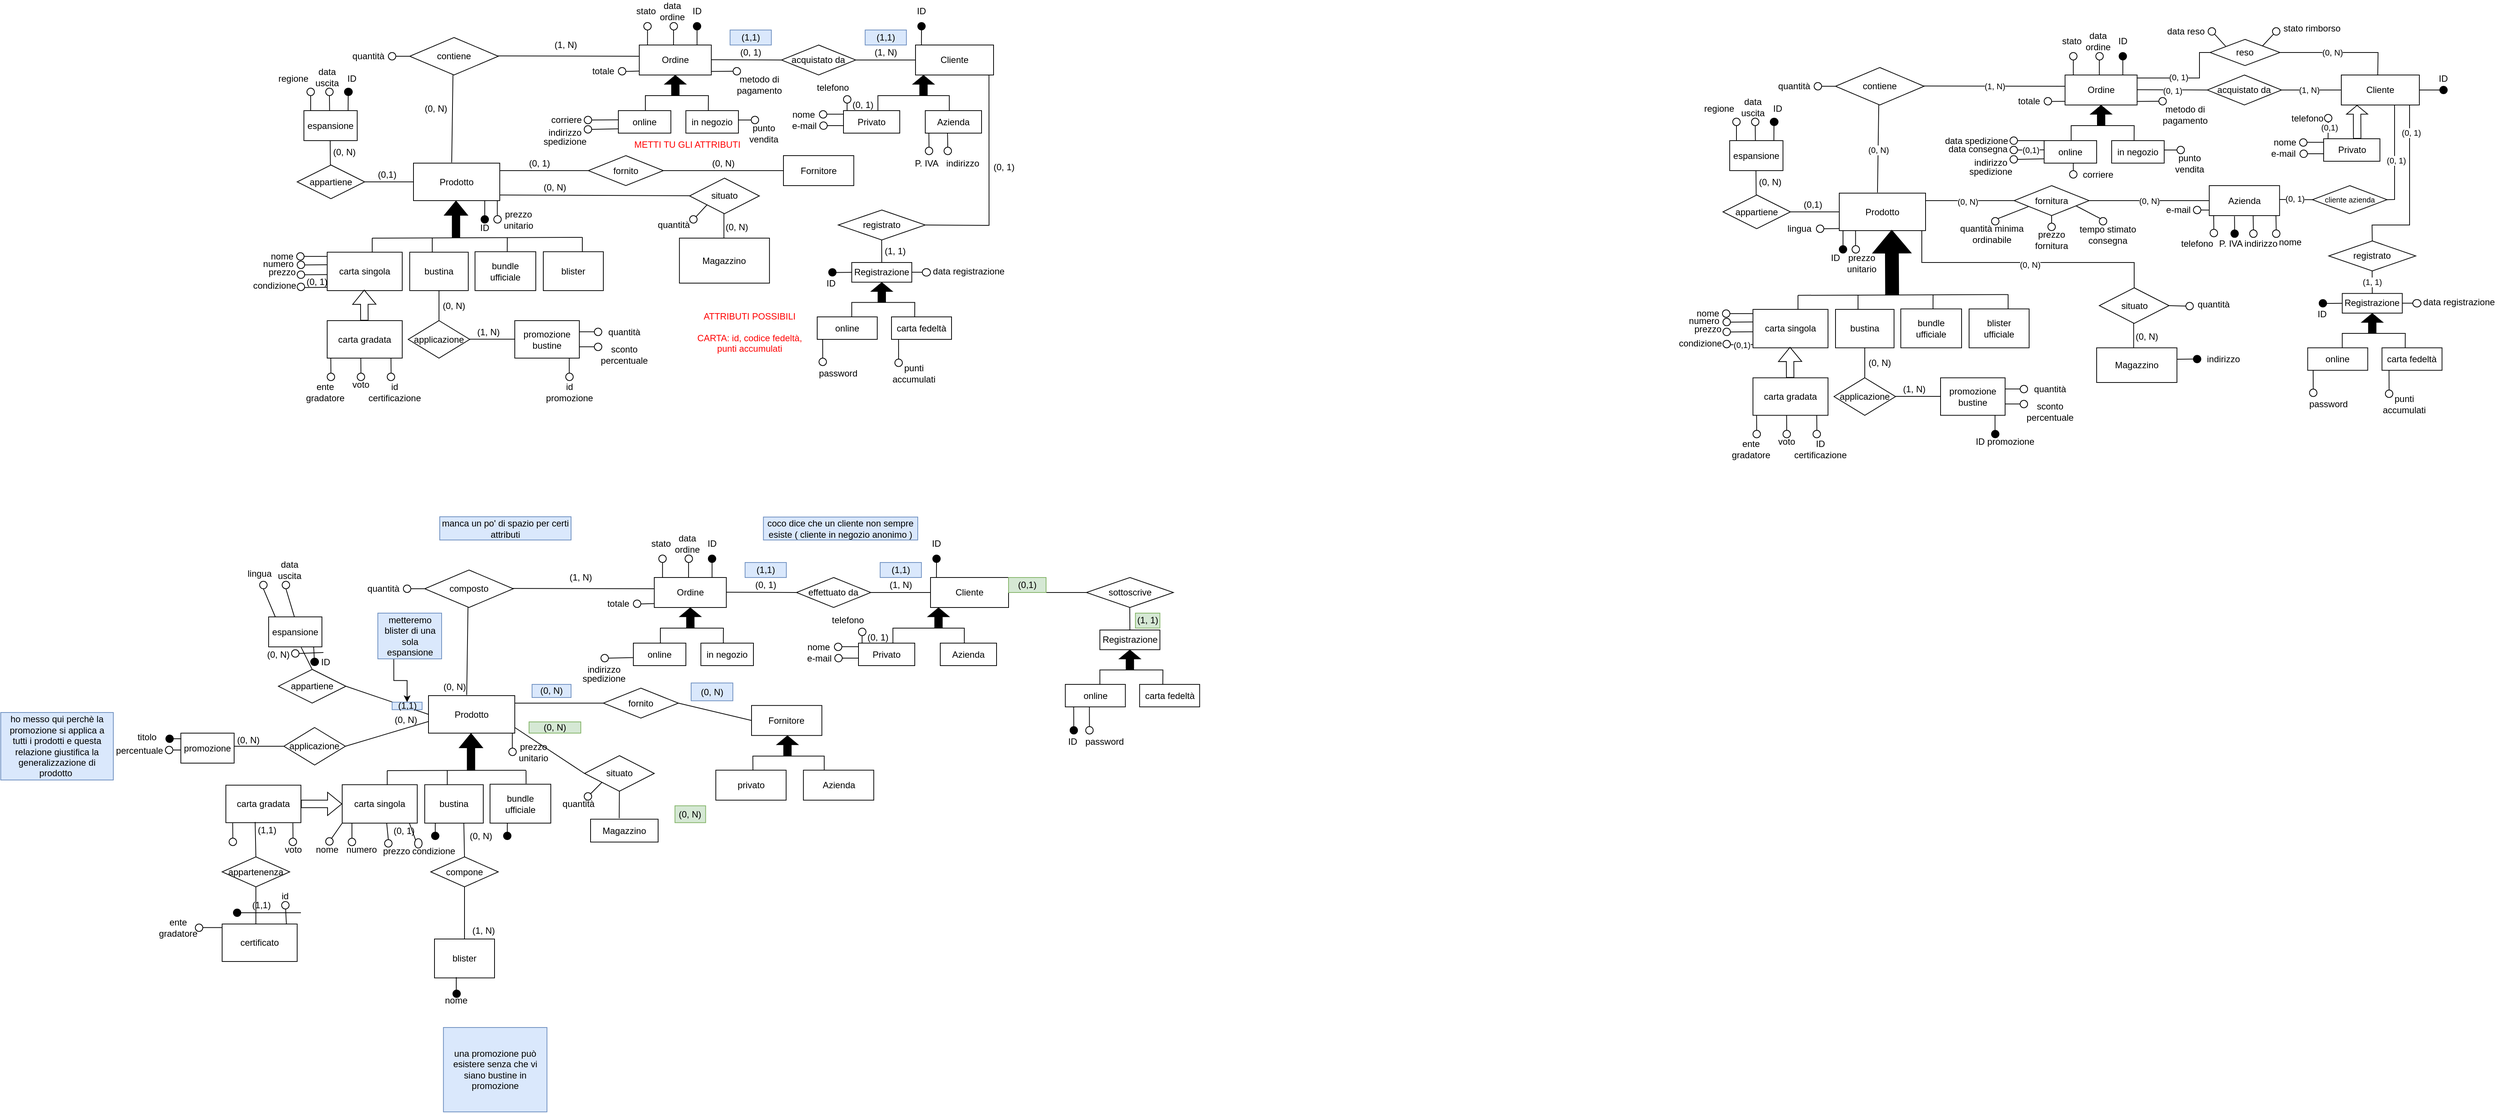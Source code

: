 <mxfile version="27.0.9" pages="2">
  <diagram name="Pagina-1" id="b8p7mURrbozgKs0b5reL">
    <mxGraphModel grid="1" page="0" gridSize="10" guides="1" tooltips="1" connect="1" arrows="1" fold="1" pageScale="1" pageWidth="827" pageHeight="1169" math="0" shadow="0">
      <root>
        <mxCell id="0" />
        <mxCell id="1" parent="0" />
        <mxCell id="f58gsHsqQCCzqT3UhdzD-1" value="Prodotto" style="rounded=0;whiteSpace=wrap;html=1;" vertex="1" parent="1">
          <mxGeometry x="-340" y="467.5" width="115" height="50" as="geometry" />
        </mxCell>
        <mxCell id="f58gsHsqQCCzqT3UhdzD-2" value="" style="shape=flexArrow;endArrow=classic;html=1;rounded=0;entryX=0.5;entryY=1;entryDx=0;entryDy=0;strokeColor=#000000;fillColor=#000000;" edge="1" parent="1">
          <mxGeometry width="50" height="50" relative="1" as="geometry">
            <mxPoint x="-283.32" y="567.5" as="sourcePoint" />
            <mxPoint x="-283.32" y="517.5" as="targetPoint" />
          </mxGeometry>
        </mxCell>
        <mxCell id="f58gsHsqQCCzqT3UhdzD-3" value="" style="endArrow=none;html=1;rounded=0;" edge="1" parent="1">
          <mxGeometry width="50" height="50" relative="1" as="geometry">
            <mxPoint x="-395" y="567.5" as="sourcePoint" />
            <mxPoint x="-115" y="566.5" as="targetPoint" />
          </mxGeometry>
        </mxCell>
        <mxCell id="f58gsHsqQCCzqT3UhdzD-4" value="" style="endArrow=none;html=1;rounded=0;" edge="1" parent="1">
          <mxGeometry width="50" height="50" relative="1" as="geometry">
            <mxPoint x="-315" y="567.5" as="sourcePoint" />
            <mxPoint x="-315" y="586.25" as="targetPoint" />
          </mxGeometry>
        </mxCell>
        <mxCell id="f58gsHsqQCCzqT3UhdzD-5" value="" style="endArrow=none;html=1;rounded=0;" edge="1" parent="1">
          <mxGeometry width="50" height="50" relative="1" as="geometry">
            <mxPoint x="-115" y="586.25" as="sourcePoint" />
            <mxPoint x="-115" y="566.25" as="targetPoint" />
          </mxGeometry>
        </mxCell>
        <mxCell id="f58gsHsqQCCzqT3UhdzD-6" value="bustina" style="rounded=0;whiteSpace=wrap;html=1;" vertex="1" parent="1">
          <mxGeometry x="-345" y="586.25" width="78" height="51.25" as="geometry" />
        </mxCell>
        <mxCell id="f58gsHsqQCCzqT3UhdzD-7" value="bundle ufficiale" style="rounded=0;whiteSpace=wrap;html=1;" vertex="1" parent="1">
          <mxGeometry x="-257.99" y="585.63" width="80.99" height="51.87" as="geometry" />
        </mxCell>
        <mxCell id="f58gsHsqQCCzqT3UhdzD-12" value="" style="endArrow=none;html=1;rounded=0;startArrow=none;startFill=0;edgeStyle=orthogonalEdgeStyle;" edge="1" parent="1">
          <mxGeometry width="50" height="50" relative="1" as="geometry">
            <mxPoint x="-395" y="567.5" as="sourcePoint" />
            <mxPoint x="-395" y="586.5" as="targetPoint" />
          </mxGeometry>
        </mxCell>
        <mxCell id="f58gsHsqQCCzqT3UhdzD-13" value="carta singola" style="rounded=0;whiteSpace=wrap;html=1;" vertex="1" parent="1">
          <mxGeometry x="-455" y="586.25" width="100" height="51.25" as="geometry" />
        </mxCell>
        <mxCell id="f58gsHsqQCCzqT3UhdzD-14" value="blister" style="rounded=0;whiteSpace=wrap;html=1;" vertex="1" parent="1">
          <mxGeometry x="-167" y="585.63" width="80" height="51.87" as="geometry" />
        </mxCell>
        <mxCell id="f58gsHsqQCCzqT3UhdzD-17" value="ID" style="text;html=1;align=center;verticalAlign=middle;whiteSpace=wrap;rounded=0;" vertex="1" parent="1">
          <mxGeometry x="-260" y="547.5" width="30" height="12.5" as="geometry" />
        </mxCell>
        <mxCell id="f58gsHsqQCCzqT3UhdzD-24" value="" style="endArrow=none;html=1;rounded=0;exitX=-0.001;exitY=0.293;exitDx=0;exitDy=0;exitPerimeter=0;" edge="1" parent="1" target="f58gsHsqQCCzqT3UhdzD-25">
          <mxGeometry width="50" height="50" relative="1" as="geometry">
            <mxPoint x="-455.1" y="591.896" as="sourcePoint" />
            <mxPoint x="-435.72" y="615.38" as="targetPoint" />
          </mxGeometry>
        </mxCell>
        <mxCell id="f58gsHsqQCCzqT3UhdzD-25" value="" style="ellipse;whiteSpace=wrap;html=1;aspect=fixed;fillColor=#FFFFFF;strokeColor=#000000;" vertex="1" parent="1">
          <mxGeometry x="-495.72" y="586.88" width="10" height="10" as="geometry" />
        </mxCell>
        <mxCell id="f58gsHsqQCCzqT3UhdzD-26" value="nome" style="text;html=1;align=center;verticalAlign=middle;whiteSpace=wrap;rounded=0;" vertex="1" parent="1">
          <mxGeometry x="-530" y="585.63" width="30" height="12.5" as="geometry" />
        </mxCell>
        <mxCell id="f58gsHsqQCCzqT3UhdzD-29" value="" style="shape=flexArrow;endArrow=classic;html=1;rounded=0;entryX=0.5;entryY=1;entryDx=0;entryDy=0;strokeColor=#000000;fillColor=none;" edge="1" parent="1">
          <mxGeometry width="50" height="50" relative="1" as="geometry">
            <mxPoint x="-405.43" y="677.5" as="sourcePoint" />
            <mxPoint x="-405.62" y="636.25" as="targetPoint" />
          </mxGeometry>
        </mxCell>
        <mxCell id="f58gsHsqQCCzqT3UhdzD-32" value="condizione" style="text;html=1;align=center;verticalAlign=middle;whiteSpace=wrap;rounded=0;" vertex="1" parent="1">
          <mxGeometry x="-540" y="625.0" width="30" height="12.5" as="geometry" />
        </mxCell>
        <mxCell id="f58gsHsqQCCzqT3UhdzD-33" value="carta gradata" style="rounded=0;whiteSpace=wrap;html=1;" vertex="1" parent="1">
          <mxGeometry x="-455" y="677.5" width="100" height="50" as="geometry" />
        </mxCell>
        <mxCell id="f58gsHsqQCCzqT3UhdzD-34" value="" style="endArrow=none;html=1;rounded=0;entryX=0;entryY=0.5;entryDx=0;entryDy=0;" edge="1" parent="1" target="f58gsHsqQCCzqT3UhdzD-1">
          <mxGeometry width="50" height="50" relative="1" as="geometry">
            <mxPoint x="-405" y="492.5" as="sourcePoint" />
            <mxPoint x="-365" y="477.5" as="targetPoint" />
          </mxGeometry>
        </mxCell>
        <mxCell id="f58gsHsqQCCzqT3UhdzD-36" value="appartiene" style="rhombus;whiteSpace=wrap;html=1;" vertex="1" parent="1">
          <mxGeometry x="-495" y="470" width="90" height="45" as="geometry" />
        </mxCell>
        <mxCell id="f58gsHsqQCCzqT3UhdzD-37" value="(0,1)" style="text;html=1;align=center;verticalAlign=middle;whiteSpace=wrap;rounded=0;" vertex="1" parent="1">
          <mxGeometry x="-395" y="477.5" width="40" height="10" as="geometry" />
        </mxCell>
        <mxCell id="f58gsHsqQCCzqT3UhdzD-40" value="" style="endArrow=none;html=1;rounded=0;" edge="1" parent="1">
          <mxGeometry width="50" height="50" relative="1" as="geometry">
            <mxPoint x="-451" y="437.5" as="sourcePoint" />
            <mxPoint x="-450.72" y="470.0" as="targetPoint" />
          </mxGeometry>
        </mxCell>
        <mxCell id="f58gsHsqQCCzqT3UhdzD-41" value="espansione" style="rounded=0;whiteSpace=wrap;html=1;" vertex="1" parent="1">
          <mxGeometry x="-486" y="397.5" width="71" height="40" as="geometry" />
        </mxCell>
        <mxCell id="f58gsHsqQCCzqT3UhdzD-42" value="(0, N)" style="text;html=1;align=center;verticalAlign=middle;whiteSpace=wrap;rounded=0;" vertex="1" parent="1">
          <mxGeometry x="-452" y="447.5" width="40" height="10" as="geometry" />
        </mxCell>
        <mxCell id="f58gsHsqQCCzqT3UhdzD-48" value="promozione bustine" style="rounded=0;whiteSpace=wrap;html=1;" vertex="1" parent="1">
          <mxGeometry x="-205" y="677.5" width="86" height="50" as="geometry" />
        </mxCell>
        <mxCell id="f58gsHsqQCCzqT3UhdzD-56" value="" style="endArrow=none;html=1;rounded=0;" edge="1" parent="1">
          <mxGeometry width="50" height="50" relative="1" as="geometry">
            <mxPoint x="-485" y="616.38" as="sourcePoint" />
            <mxPoint x="-455" y="616.13" as="targetPoint" />
          </mxGeometry>
        </mxCell>
        <mxCell id="f58gsHsqQCCzqT3UhdzD-57" value="" style="ellipse;whiteSpace=wrap;html=1;" vertex="1" parent="1">
          <mxGeometry x="-495" y="611.26" width="10" height="10" as="geometry" />
        </mxCell>
        <mxCell id="f58gsHsqQCCzqT3UhdzD-63" value="" style="endArrow=none;html=1;rounded=0;" edge="1" parent="1">
          <mxGeometry width="50" height="50" relative="1" as="geometry">
            <mxPoint x="-485" y="603.25" as="sourcePoint" />
            <mxPoint x="-455" y="603.0" as="targetPoint" />
          </mxGeometry>
        </mxCell>
        <mxCell id="f58gsHsqQCCzqT3UhdzD-64" value="" style="ellipse;whiteSpace=wrap;html=1;" vertex="1" parent="1">
          <mxGeometry x="-495" y="598.13" width="10" height="10" as="geometry" />
        </mxCell>
        <mxCell id="f58gsHsqQCCzqT3UhdzD-65" value="" style="endArrow=none;html=1;rounded=0;" edge="1" parent="1">
          <mxGeometry width="50" height="50" relative="1" as="geometry">
            <mxPoint x="-485" y="633.37" as="sourcePoint" />
            <mxPoint x="-455" y="633.12" as="targetPoint" />
          </mxGeometry>
        </mxCell>
        <mxCell id="f58gsHsqQCCzqT3UhdzD-66" value="" style="ellipse;whiteSpace=wrap;html=1;" vertex="1" parent="1">
          <mxGeometry x="-495" y="627.5" width="10" height="10" as="geometry" />
        </mxCell>
        <mxCell id="f58gsHsqQCCzqT3UhdzD-67" value="numero" style="text;html=1;align=center;verticalAlign=middle;whiteSpace=wrap;rounded=0;" vertex="1" parent="1">
          <mxGeometry x="-550" y="586.88" width="60" height="30" as="geometry" />
        </mxCell>
        <mxCell id="f58gsHsqQCCzqT3UhdzD-68" value="prezzo" style="text;html=1;align=center;verticalAlign=middle;whiteSpace=wrap;rounded=0;" vertex="1" parent="1">
          <mxGeometry x="-545" y="598.13" width="60" height="30" as="geometry" />
        </mxCell>
        <mxCell id="f58gsHsqQCCzqT3UhdzD-69" value="ID" style="text;html=1;align=center;verticalAlign=middle;whiteSpace=wrap;rounded=0;" vertex="1" parent="1">
          <mxGeometry x="-427" y="350" width="10" height="10" as="geometry" />
        </mxCell>
        <mxCell id="f58gsHsqQCCzqT3UhdzD-71" value="" style="ellipse;whiteSpace=wrap;html=1;" vertex="1" parent="1">
          <mxGeometry x="-457" y="367.5" width="10" height="10" as="geometry" />
        </mxCell>
        <mxCell id="f58gsHsqQCCzqT3UhdzD-72" value="data uscita" style="text;html=1;align=center;verticalAlign=middle;whiteSpace=wrap;rounded=0;" vertex="1" parent="1">
          <mxGeometry x="-475" y="337.5" width="40" height="30" as="geometry" />
        </mxCell>
        <mxCell id="f58gsHsqQCCzqT3UhdzD-73" value="(0, 1)" style="text;html=1;align=center;verticalAlign=middle;whiteSpace=wrap;rounded=0;" vertex="1" parent="1">
          <mxGeometry x="-485.72" y="621.26" width="35" height="10" as="geometry" />
        </mxCell>
        <mxCell id="f58gsHsqQCCzqT3UhdzD-79" value="" style="ellipse;whiteSpace=wrap;html=1;" vertex="1" parent="1">
          <mxGeometry x="-482" y="367.5" width="10" height="10" as="geometry" />
        </mxCell>
        <mxCell id="f58gsHsqQCCzqT3UhdzD-82" value="regione" style="text;html=1;align=center;verticalAlign=middle;whiteSpace=wrap;rounded=0;" vertex="1" parent="1">
          <mxGeometry x="-515" y="350" width="30" height="10" as="geometry" />
        </mxCell>
        <mxCell id="f58gsHsqQCCzqT3UhdzD-85" value="" style="ellipse;whiteSpace=wrap;html=1;" vertex="1" parent="1">
          <mxGeometry x="-455" y="747.5" width="10" height="10" as="geometry" />
        </mxCell>
        <mxCell id="f58gsHsqQCCzqT3UhdzD-86" value="" style="ellipse;whiteSpace=wrap;html=1;" vertex="1" parent="1">
          <mxGeometry x="-415" y="747.5" width="10" height="10" as="geometry" />
        </mxCell>
        <mxCell id="f58gsHsqQCCzqT3UhdzD-87" value="" style="ellipse;whiteSpace=wrap;html=1;" vertex="1" parent="1">
          <mxGeometry x="-375" y="747.5" width="10" height="10" as="geometry" />
        </mxCell>
        <mxCell id="f58gsHsqQCCzqT3UhdzD-89" value="ente gradatore" style="text;html=1;align=center;verticalAlign=middle;whiteSpace=wrap;rounded=0;" vertex="1" parent="1">
          <mxGeometry x="-480" y="757.5" width="45" height="30" as="geometry" />
        </mxCell>
        <mxCell id="f58gsHsqQCCzqT3UhdzD-91" value="voto" style="text;html=1;align=center;verticalAlign=middle;whiteSpace=wrap;rounded=0;" vertex="1" parent="1">
          <mxGeometry x="-440" y="747.5" width="60" height="30" as="geometry" />
        </mxCell>
        <mxCell id="f58gsHsqQCCzqT3UhdzD-92" value="id certificazione" style="text;html=1;align=center;verticalAlign=middle;whiteSpace=wrap;rounded=0;" vertex="1" parent="1">
          <mxGeometry x="-395" y="757.5" width="60" height="30" as="geometry" />
        </mxCell>
        <mxCell id="f58gsHsqQCCzqT3UhdzD-93" value="" style="endArrow=none;html=1;rounded=0;exitX=0.5;exitY=0;exitDx=0;exitDy=0;" edge="1" parent="1" source="f58gsHsqQCCzqT3UhdzD-85">
          <mxGeometry width="50" height="50" relative="1" as="geometry">
            <mxPoint x="-450.18" y="757.5" as="sourcePoint" />
            <mxPoint x="-450.18" y="727.5" as="targetPoint" />
          </mxGeometry>
        </mxCell>
        <mxCell id="f58gsHsqQCCzqT3UhdzD-94" value="" style="endArrow=none;html=1;rounded=0;exitX=0.5;exitY=0;exitDx=0;exitDy=0;" edge="1" parent="1">
          <mxGeometry width="50" height="50" relative="1" as="geometry">
            <mxPoint x="-410" y="747.5" as="sourcePoint" />
            <mxPoint x="-410.18" y="727.5" as="targetPoint" />
          </mxGeometry>
        </mxCell>
        <mxCell id="f58gsHsqQCCzqT3UhdzD-95" value="" style="endArrow=none;html=1;rounded=0;exitX=0.5;exitY=0;exitDx=0;exitDy=0;" edge="1" parent="1">
          <mxGeometry width="50" height="50" relative="1" as="geometry">
            <mxPoint x="-369.82" y="747.5" as="sourcePoint" />
            <mxPoint x="-370" y="727.5" as="targetPoint" />
          </mxGeometry>
        </mxCell>
        <mxCell id="f58gsHsqQCCzqT3UhdzD-105" value="" style="ellipse;whiteSpace=wrap;html=1;" vertex="1" parent="1">
          <mxGeometry x="28" y="537.5" width="10" height="10" as="geometry" />
        </mxCell>
        <mxCell id="f58gsHsqQCCzqT3UhdzD-110" value="quantità" style="text;html=1;align=center;verticalAlign=middle;whiteSpace=wrap;rounded=0;" vertex="1" parent="1">
          <mxGeometry x="-23.12" y="535" width="60" height="30" as="geometry" />
        </mxCell>
        <mxCell id="f58gsHsqQCCzqT3UhdzD-112" value="" style="ellipse;whiteSpace=wrap;html=1;aspect=fixed;" vertex="1" parent="1">
          <mxGeometry x="-99" y="687.5" width="10" height="10" as="geometry" />
        </mxCell>
        <mxCell id="f58gsHsqQCCzqT3UhdzD-113" value="" style="endArrow=none;html=1;rounded=0;" edge="1" parent="1">
          <mxGeometry width="50" height="50" relative="1" as="geometry">
            <mxPoint x="-119" y="692.39" as="sourcePoint" />
            <mxPoint x="-99" y="692.39" as="targetPoint" />
          </mxGeometry>
        </mxCell>
        <mxCell id="f58gsHsqQCCzqT3UhdzD-114" value="" style="ellipse;whiteSpace=wrap;html=1;aspect=fixed;" vertex="1" parent="1">
          <mxGeometry x="-99" y="707.5" width="10" height="10" as="geometry" />
        </mxCell>
        <mxCell id="f58gsHsqQCCzqT3UhdzD-115" value="" style="endArrow=none;html=1;rounded=0;" edge="1" parent="1">
          <mxGeometry width="50" height="50" relative="1" as="geometry">
            <mxPoint x="-119" y="712.39" as="sourcePoint" />
            <mxPoint x="-99" y="712.39" as="targetPoint" />
          </mxGeometry>
        </mxCell>
        <mxCell id="f58gsHsqQCCzqT3UhdzD-116" value="quantità" style="text;html=1;align=center;verticalAlign=middle;whiteSpace=wrap;rounded=0;" vertex="1" parent="1">
          <mxGeometry x="-89" y="677.5" width="60" height="30" as="geometry" />
        </mxCell>
        <mxCell id="f58gsHsqQCCzqT3UhdzD-118" value="sconto percentuale" style="text;html=1;align=center;verticalAlign=middle;whiteSpace=wrap;rounded=0;" vertex="1" parent="1">
          <mxGeometry x="-89" y="707.5" width="60" height="30" as="geometry" />
        </mxCell>
        <mxCell id="f58gsHsqQCCzqT3UhdzD-119" value="" style="endArrow=none;html=1;rounded=0;" edge="1" parent="1">
          <mxGeometry width="50" height="50" relative="1" as="geometry">
            <mxPoint x="-132.42" y="747.5" as="sourcePoint" />
            <mxPoint x="-132.42" y="727.5" as="targetPoint" />
          </mxGeometry>
        </mxCell>
        <mxCell id="f58gsHsqQCCzqT3UhdzD-121" value="" style="ellipse;whiteSpace=wrap;html=1;aspect=fixed;" vertex="1" parent="1">
          <mxGeometry x="-137.12" y="747.5" width="10" height="10" as="geometry" />
        </mxCell>
        <mxCell id="f58gsHsqQCCzqT3UhdzD-123" value="id promozione" style="text;html=1;align=center;verticalAlign=middle;whiteSpace=wrap;rounded=0;" vertex="1" parent="1">
          <mxGeometry x="-162.11" y="757.5" width="59.99" height="30" as="geometry" />
        </mxCell>
        <mxCell id="f58gsHsqQCCzqT3UhdzD-124" value="" style="endArrow=none;html=1;rounded=0;entryX=0.5;entryY=1;entryDx=0;entryDy=0;exitX=0.5;exitY=0;exitDx=0;exitDy=0;" edge="1" parent="1" source="f58gsHsqQCCzqT3UhdzD-125" target="f58gsHsqQCCzqT3UhdzD-6">
          <mxGeometry width="50" height="50" relative="1" as="geometry">
            <mxPoint x="-305" y="677.5" as="sourcePoint" />
            <mxPoint x="-296" y="637.5" as="targetPoint" />
          </mxGeometry>
        </mxCell>
        <mxCell id="f58gsHsqQCCzqT3UhdzD-125" value="applicazione" style="rhombus;whiteSpace=wrap;html=1;" vertex="1" parent="1">
          <mxGeometry x="-347" y="677.5" width="82" height="50" as="geometry" />
        </mxCell>
        <mxCell id="f58gsHsqQCCzqT3UhdzD-126" value="" style="endArrow=none;html=1;rounded=0;" edge="1" parent="1">
          <mxGeometry width="50" height="50" relative="1" as="geometry">
            <mxPoint x="-265" y="702.2" as="sourcePoint" />
            <mxPoint x="-205.01" y="702.2" as="targetPoint" />
          </mxGeometry>
        </mxCell>
        <mxCell id="f58gsHsqQCCzqT3UhdzD-127" value="(0, N)" style="text;html=1;align=center;verticalAlign=middle;whiteSpace=wrap;rounded=0;" vertex="1" parent="1">
          <mxGeometry x="-316" y="642.5" width="60" height="30" as="geometry" />
        </mxCell>
        <mxCell id="f58gsHsqQCCzqT3UhdzD-128" value="(1, N)" style="text;html=1;align=center;verticalAlign=middle;whiteSpace=wrap;rounded=0;" vertex="1" parent="1">
          <mxGeometry x="-270" y="677.5" width="60" height="30" as="geometry" />
        </mxCell>
        <mxCell id="f58gsHsqQCCzqT3UhdzD-129" value="Ordine" style="rounded=0;whiteSpace=wrap;html=1;" vertex="1" parent="1">
          <mxGeometry x="-39.11" y="310" width="96" height="40" as="geometry" />
        </mxCell>
        <mxCell id="f58gsHsqQCCzqT3UhdzD-133" value="(0, N)" style="text;html=1;align=center;verticalAlign=middle;whiteSpace=wrap;rounded=0;" vertex="1" parent="1">
          <mxGeometry x="-328" y="385" width="35.99" height="20" as="geometry" />
        </mxCell>
        <mxCell id="f58gsHsqQCCzqT3UhdzD-134" value="(1, N)" style="text;html=1;align=center;verticalAlign=middle;whiteSpace=wrap;rounded=0;" vertex="1" parent="1">
          <mxGeometry x="-157" y="300" width="40" height="20" as="geometry" />
        </mxCell>
        <mxCell id="f58gsHsqQCCzqT3UhdzD-136" value="" style="endArrow=none;html=1;rounded=0;" edge="1" parent="1" target="f58gsHsqQCCzqT3UhdzD-137">
          <mxGeometry width="50" height="50" relative="1" as="geometry">
            <mxPoint x="37.87" y="310" as="sourcePoint" />
            <mxPoint x="37.87" y="290" as="targetPoint" />
          </mxGeometry>
        </mxCell>
        <mxCell id="f58gsHsqQCCzqT3UhdzD-137" value="" style="ellipse;whiteSpace=wrap;html=1;aspect=fixed;fillColor=#000000;" vertex="1" parent="1">
          <mxGeometry x="32.88" y="280" width="10" height="10" as="geometry" />
        </mxCell>
        <mxCell id="f58gsHsqQCCzqT3UhdzD-138" value="ID" style="text;html=1;align=center;verticalAlign=middle;whiteSpace=wrap;rounded=0;" vertex="1" parent="1">
          <mxGeometry x="27.89" y="259.38" width="20" height="11.25" as="geometry" />
        </mxCell>
        <mxCell id="f58gsHsqQCCzqT3UhdzD-141" value="" style="ellipse;whiteSpace=wrap;html=1;aspect=fixed;" vertex="1" parent="1">
          <mxGeometry x="1.88" y="280" width="10" height="10" as="geometry" />
        </mxCell>
        <mxCell id="f58gsHsqQCCzqT3UhdzD-154" value="" style="ellipse;whiteSpace=wrap;html=1;fillColor=#000000;" vertex="1" parent="1">
          <mxGeometry x="-250" y="537.5" width="10" height="10" as="geometry" />
        </mxCell>
        <mxCell id="f58gsHsqQCCzqT3UhdzD-159" value="" style="ellipse;whiteSpace=wrap;html=1;aspect=fixed;fillColor=light-dark(#FFFFFF,#EDEDED);strokeColor=#000000;" vertex="1" parent="1">
          <mxGeometry x="-232.99" y="537.5" width="10" height="10" as="geometry" />
        </mxCell>
        <mxCell id="f58gsHsqQCCzqT3UhdzD-163" value="prezzo unitario" style="text;html=1;align=center;verticalAlign=middle;whiteSpace=wrap;rounded=0;" vertex="1" parent="1">
          <mxGeometry x="-230" y="527.5" width="60" height="30" as="geometry" />
        </mxCell>
        <mxCell id="f58gsHsqQCCzqT3UhdzD-164" value="" style="endArrow=none;html=1;rounded=0;" edge="1" parent="1">
          <mxGeometry width="50" height="50" relative="1" as="geometry">
            <mxPoint x="-228.27" y="517.5" as="sourcePoint" />
            <mxPoint x="-228.28" y="537.5" as="targetPoint" />
          </mxGeometry>
        </mxCell>
        <mxCell id="f58gsHsqQCCzqT3UhdzD-165" value="" style="endArrow=none;html=1;rounded=0;" edge="1" parent="1">
          <mxGeometry width="50" height="50" relative="1" as="geometry">
            <mxPoint x="-244.99" y="517.5" as="sourcePoint" />
            <mxPoint x="-245" y="537.5" as="targetPoint" />
          </mxGeometry>
        </mxCell>
        <mxCell id="f58gsHsqQCCzqT3UhdzD-170" value="data ordine" style="text;html=1;align=center;verticalAlign=middle;whiteSpace=wrap;rounded=0;" vertex="1" parent="1">
          <mxGeometry x="-25.12" y="250.0" width="60" height="30" as="geometry" />
        </mxCell>
        <mxCell id="f58gsHsqQCCzqT3UhdzD-171" value="" style="endArrow=none;html=1;rounded=0;" edge="1" parent="1">
          <mxGeometry width="50" height="50" relative="1" as="geometry">
            <mxPoint x="6.56" y="290" as="sourcePoint" />
            <mxPoint x="6.55" y="310" as="targetPoint" />
          </mxGeometry>
        </mxCell>
        <mxCell id="f58gsHsqQCCzqT3UhdzD-172" value="" style="endArrow=none;html=1;rounded=0;" edge="1" parent="1" target="f58gsHsqQCCzqT3UhdzD-173">
          <mxGeometry width="50" height="50" relative="1" as="geometry">
            <mxPoint x="-28.13" y="310" as="sourcePoint" />
            <mxPoint x="-28.13" y="290" as="targetPoint" />
          </mxGeometry>
        </mxCell>
        <mxCell id="f58gsHsqQCCzqT3UhdzD-173" value="" style="ellipse;whiteSpace=wrap;html=1;aspect=fixed;" vertex="1" parent="1">
          <mxGeometry x="-33.12" y="280" width="10" height="10" as="geometry" />
        </mxCell>
        <mxCell id="f58gsHsqQCCzqT3UhdzD-174" value="stato" style="text;html=1;align=center;verticalAlign=middle;whiteSpace=wrap;rounded=0;" vertex="1" parent="1">
          <mxGeometry x="-60.12" y="250.01" width="60" height="30" as="geometry" />
        </mxCell>
        <mxCell id="f58gsHsqQCCzqT3UhdzD-175" value="" style="endArrow=none;html=1;rounded=0;" edge="1" parent="1">
          <mxGeometry width="50" height="50" relative="1" as="geometry">
            <mxPoint x="-365.5" y="325" as="sourcePoint" />
            <mxPoint x="-343.49" y="325" as="targetPoint" />
          </mxGeometry>
        </mxCell>
        <mxCell id="f58gsHsqQCCzqT3UhdzD-176" value="" style="ellipse;whiteSpace=wrap;html=1;" vertex="1" parent="1">
          <mxGeometry x="-373.5" y="320" width="10" height="10" as="geometry" />
        </mxCell>
        <mxCell id="f58gsHsqQCCzqT3UhdzD-177" value="quantità" style="text;html=1;align=center;verticalAlign=middle;whiteSpace=wrap;rounded=0;" vertex="1" parent="1">
          <mxGeometry x="-430.5" y="310" width="60" height="30" as="geometry" />
        </mxCell>
        <mxCell id="f58gsHsqQCCzqT3UhdzD-179" value="" style="endArrow=none;html=1;rounded=0;entryX=0;entryY=0.5;entryDx=0;entryDy=0;" edge="1" parent="1" target="f58gsHsqQCCzqT3UhdzD-180">
          <mxGeometry width="50" height="50" relative="1" as="geometry">
            <mxPoint x="56.89" y="329.6" as="sourcePoint" />
            <mxPoint x="125.89" y="329.59" as="targetPoint" />
          </mxGeometry>
        </mxCell>
        <mxCell id="f58gsHsqQCCzqT3UhdzD-180" value="acquistato da" style="rhombus;whiteSpace=wrap;html=1;" vertex="1" parent="1">
          <mxGeometry x="150.39" y="310" width="99" height="40" as="geometry" />
        </mxCell>
        <mxCell id="f58gsHsqQCCzqT3UhdzD-181" value="" style="endArrow=none;html=1;rounded=0;entryX=0;entryY=0.5;entryDx=0;entryDy=0;exitX=1;exitY=0.5;exitDx=0;exitDy=0;" edge="1" parent="1" source="f58gsHsqQCCzqT3UhdzD-180" target="f58gsHsqQCCzqT3UhdzD-182">
          <mxGeometry width="50" height="50" relative="1" as="geometry">
            <mxPoint x="256.89" y="330.01" as="sourcePoint" />
            <mxPoint x="335.89" y="329.58" as="targetPoint" />
          </mxGeometry>
        </mxCell>
        <mxCell id="f58gsHsqQCCzqT3UhdzD-182" value="Cliente" style="rounded=0;whiteSpace=wrap;html=1;" vertex="1" parent="1">
          <mxGeometry x="329.01" y="310" width="103.99" height="40" as="geometry" />
        </mxCell>
        <mxCell id="f58gsHsqQCCzqT3UhdzD-183" value="" style="endArrow=none;html=1;rounded=0;entryX=0.427;entryY=0.089;entryDx=0;entryDy=0;exitX=0.612;exitY=0;exitDx=0;exitDy=0;exitPerimeter=0;entryPerimeter=0;" edge="1" parent="1" source="f58gsHsqQCCzqT3UhdzD-185" target="f58gsHsqQCCzqT3UhdzD-186">
          <mxGeometry width="50" height="50" relative="1" as="geometry">
            <mxPoint x="271.01" y="397.5" as="sourcePoint" />
            <mxPoint x="410.71" y="397.5" as="targetPoint" />
            <Array as="points">
              <mxPoint x="278.89" y="377.51" />
              <mxPoint x="374" y="377.5" />
            </Array>
          </mxGeometry>
        </mxCell>
        <mxCell id="f58gsHsqQCCzqT3UhdzD-184" value="" style="shape=flexArrow;endArrow=classic;html=1;rounded=0;strokeColor=#000000;fillColor=#000000;endWidth=17.143;endSize=3.571;entryX=0.5;entryY=1;entryDx=0;entryDy=0;" edge="1" parent="1" target="f58gsHsqQCCzqT3UhdzD-129">
          <mxGeometry width="50" height="50" relative="1" as="geometry">
            <mxPoint x="9" y="377.5" as="sourcePoint" />
            <mxPoint x="9" y="357.5" as="targetPoint" />
          </mxGeometry>
        </mxCell>
        <mxCell id="f58gsHsqQCCzqT3UhdzD-185" value="Privato" style="rounded=0;whiteSpace=wrap;html=1;" vertex="1" parent="1">
          <mxGeometry x="233.01" y="397.5" width="75" height="30" as="geometry" />
        </mxCell>
        <mxCell id="f58gsHsqQCCzqT3UhdzD-186" value="Azienda" style="rounded=0;whiteSpace=wrap;html=1;" vertex="1" parent="1">
          <mxGeometry x="342.01" y="397.5" width="75" height="30" as="geometry" />
        </mxCell>
        <mxCell id="f58gsHsqQCCzqT3UhdzD-192" value="" style="ellipse;whiteSpace=wrap;html=1;aspect=fixed;fillColor=#000000;" vertex="1" parent="1">
          <mxGeometry x="332.01" y="280.01" width="10" height="10" as="geometry" />
        </mxCell>
        <mxCell id="f58gsHsqQCCzqT3UhdzD-194" value="" style="endArrow=none;html=1;rounded=0;exitX=0.036;exitY=-0.03;exitDx=0;exitDy=0;exitPerimeter=0;entryX=0.5;entryY=1;entryDx=0;entryDy=0;" edge="1" parent="1" target="f58gsHsqQCCzqT3UhdzD-192">
          <mxGeometry width="50" height="50" relative="1" as="geometry">
            <mxPoint x="336.89" y="310" as="sourcePoint" />
            <mxPoint x="336.93" y="291.2" as="targetPoint" />
          </mxGeometry>
        </mxCell>
        <mxCell id="f58gsHsqQCCzqT3UhdzD-198" value="ID" style="text;html=1;align=center;verticalAlign=middle;whiteSpace=wrap;rounded=0;" vertex="1" parent="1">
          <mxGeometry x="307.01" y="250.01" width="60" height="30" as="geometry" />
        </mxCell>
        <mxCell id="f58gsHsqQCCzqT3UhdzD-199" value="" style="endArrow=none;html=1;rounded=0;" edge="1" parent="1">
          <mxGeometry width="50" height="50" relative="1" as="geometry">
            <mxPoint x="211.01" y="402.3" as="sourcePoint" />
            <mxPoint x="233.01" y="402.3" as="targetPoint" />
          </mxGeometry>
        </mxCell>
        <mxCell id="f58gsHsqQCCzqT3UhdzD-201" value="" style="ellipse;whiteSpace=wrap;html=1;" vertex="1" parent="1">
          <mxGeometry x="200.89" y="397.5" width="10" height="10" as="geometry" />
        </mxCell>
        <mxCell id="f58gsHsqQCCzqT3UhdzD-202" value="(0, 1)" style="text;html=1;align=center;verticalAlign=middle;whiteSpace=wrap;rounded=0;" vertex="1" parent="1">
          <mxGeometry x="81.89" y="310" width="55" height="20.01" as="geometry" />
        </mxCell>
        <mxCell id="f58gsHsqQCCzqT3UhdzD-203" value="(1, N)" style="text;html=1;align=center;verticalAlign=middle;whiteSpace=wrap;rounded=0;" vertex="1" parent="1">
          <mxGeometry x="261.89" y="310.01" width="55" height="20.01" as="geometry" />
        </mxCell>
        <mxCell id="f58gsHsqQCCzqT3UhdzD-204" value="nome" style="text;html=1;align=center;verticalAlign=middle;whiteSpace=wrap;rounded=0;" vertex="1" parent="1">
          <mxGeometry x="150.39" y="387.5" width="60" height="30" as="geometry" />
        </mxCell>
        <mxCell id="f58gsHsqQCCzqT3UhdzD-207" value="" style="endArrow=none;html=1;rounded=0;exitX=1;exitY=1;exitDx=0;exitDy=0;" edge="1" parent="1">
          <mxGeometry width="50" height="50" relative="1" as="geometry">
            <mxPoint x="210.89" y="417.5" as="sourcePoint" />
            <mxPoint x="232.89" y="417.51" as="targetPoint" />
          </mxGeometry>
        </mxCell>
        <mxCell id="f58gsHsqQCCzqT3UhdzD-208" value="" style="ellipse;whiteSpace=wrap;html=1;" vertex="1" parent="1">
          <mxGeometry x="201.39" y="412.51" width="10" height="10" as="geometry" />
        </mxCell>
        <mxCell id="f58gsHsqQCCzqT3UhdzD-209" value="e-mail" style="text;html=1;align=center;verticalAlign=middle;whiteSpace=wrap;rounded=0;" vertex="1" parent="1">
          <mxGeometry x="150.89" y="402.51" width="60" height="30" as="geometry" />
        </mxCell>
        <mxCell id="f58gsHsqQCCzqT3UhdzD-210" value="" style="ellipse;whiteSpace=wrap;html=1;fontStyle=1" vertex="1" parent="1">
          <mxGeometry x="233.01" y="377.5" width="10" height="10" as="geometry" />
        </mxCell>
        <mxCell id="f58gsHsqQCCzqT3UhdzD-211" value="" style="ellipse;whiteSpace=wrap;html=1;" vertex="1" parent="1">
          <mxGeometry x="-112.5" y="417.49" width="10" height="10" as="geometry" />
        </mxCell>
        <mxCell id="f58gsHsqQCCzqT3UhdzD-212" value="" style="endArrow=none;html=1;rounded=0;fontStyle=1" edge="1" parent="1">
          <mxGeometry width="50" height="50" relative="1" as="geometry">
            <mxPoint x="237.81" y="397.5" as="sourcePoint" />
            <mxPoint x="237.81" y="387.5" as="targetPoint" />
          </mxGeometry>
        </mxCell>
        <mxCell id="f58gsHsqQCCzqT3UhdzD-214" value="telefono" style="text;html=1;align=center;verticalAlign=middle;whiteSpace=wrap;rounded=0;" vertex="1" parent="1">
          <mxGeometry x="188.89" y="357.49" width="60" height="20.01" as="geometry" />
        </mxCell>
        <mxCell id="f58gsHsqQCCzqT3UhdzD-215" value="&lt;div style=&quot;line-height: 100%;&quot;&gt;indirizzo spedizione&lt;/div&gt;" style="text;html=1;align=center;verticalAlign=middle;whiteSpace=wrap;rounded=0;" vertex="1" parent="1">
          <mxGeometry x="-177.38" y="417.48" width="78.38" height="30.02" as="geometry" />
        </mxCell>
        <mxCell id="f58gsHsqQCCzqT3UhdzD-218" value="" style="endArrow=none;html=1;rounded=0;exitX=1;exitY=0.5;exitDx=0;exitDy=0;entryX=0.033;entryY=0.643;entryDx=0;entryDy=0;entryPerimeter=0;" edge="1" parent="1" source="f58gsHsqQCCzqT3UhdzD-211">
          <mxGeometry width="50" height="50" relative="1" as="geometry">
            <mxPoint x="-107.5" y="412.5" as="sourcePoint" />
            <mxPoint x="-67.0" y="421.78" as="targetPoint" />
          </mxGeometry>
        </mxCell>
        <mxCell id="f58gsHsqQCCzqT3UhdzD-220" value="(0, 1)" style="text;html=1;align=center;verticalAlign=middle;whiteSpace=wrap;rounded=0;" vertex="1" parent="1">
          <mxGeometry x="238.89" y="382.5" width="40" height="15" as="geometry" />
        </mxCell>
        <mxCell id="2PSIv375vWKUNVYXCOfY-5" value="" style="endArrow=none;html=1;rounded=0;exitX=0.53;exitY=-0.005;exitDx=0;exitDy=0;exitPerimeter=0;" edge="1" parent="1" source="f58gsHsqQCCzqT3UhdzD-7">
          <mxGeometry width="50" height="50" relative="1" as="geometry">
            <mxPoint x="-265" y="616.88" as="sourcePoint" />
            <mxPoint x="-215" y="566.88" as="targetPoint" />
          </mxGeometry>
        </mxCell>
        <mxCell id="2PSIv375vWKUNVYXCOfY-6" value="" style="endArrow=none;html=1;rounded=0;exitX=0.443;exitY=-0.018;exitDx=0;exitDy=0;exitPerimeter=0;" edge="1" parent="1" source="f58gsHsqQCCzqT3UhdzD-1">
          <mxGeometry width="50" height="50" relative="1" as="geometry">
            <mxPoint x="-89.11" y="374.98" as="sourcePoint" />
            <mxPoint x="-39.11" y="324.98" as="targetPoint" />
            <Array as="points">
              <mxPoint x="-287" y="324.5" />
            </Array>
          </mxGeometry>
        </mxCell>
        <mxCell id="2PSIv375vWKUNVYXCOfY-7" value="contiene" style="rhombus;whiteSpace=wrap;html=1;" vertex="1" parent="1">
          <mxGeometry x="-345" y="300" width="118" height="50" as="geometry" />
        </mxCell>
        <mxCell id="2PSIv375vWKUNVYXCOfY-8" value="" style="endArrow=none;html=1;rounded=0;" edge="1" parent="1">
          <mxGeometry width="50" height="50" relative="1" as="geometry">
            <mxPoint x="-31" y="397.49" as="sourcePoint" />
            <mxPoint x="52.88" y="397.49" as="targetPoint" />
            <Array as="points">
              <mxPoint x="-31" y="377.49" />
              <mxPoint x="53" y="377.49" />
            </Array>
          </mxGeometry>
        </mxCell>
        <mxCell id="2PSIv375vWKUNVYXCOfY-9" value="online" style="rounded=0;whiteSpace=wrap;html=1;" vertex="1" parent="1">
          <mxGeometry x="-67" y="397.5" width="70" height="30" as="geometry" />
        </mxCell>
        <mxCell id="2PSIv375vWKUNVYXCOfY-10" value="in negozio" style="rounded=0;whiteSpace=wrap;html=1;" vertex="1" parent="1">
          <mxGeometry x="23" y="397.5" width="70" height="30" as="geometry" />
        </mxCell>
        <mxCell id="2PSIv375vWKUNVYXCOfY-13" value="" style="endArrow=none;html=1;rounded=0;" edge="1" parent="1">
          <mxGeometry width="50" height="50" relative="1" as="geometry">
            <mxPoint x="-57" y="345.25" as="sourcePoint" />
            <mxPoint x="-39.11" y="344.75" as="targetPoint" />
          </mxGeometry>
        </mxCell>
        <mxCell id="2PSIv375vWKUNVYXCOfY-14" value="" style="ellipse;whiteSpace=wrap;html=1;" vertex="1" parent="1">
          <mxGeometry x="-67" y="340" width="10" height="10" as="geometry" />
        </mxCell>
        <mxCell id="2PSIv375vWKUNVYXCOfY-15" value="totale" style="text;html=1;align=center;verticalAlign=middle;whiteSpace=wrap;rounded=0;" vertex="1" parent="1">
          <mxGeometry x="-117" y="330" width="60" height="30" as="geometry" />
        </mxCell>
        <mxCell id="2PSIv375vWKUNVYXCOfY-19" value="" style="shape=flexArrow;endArrow=classic;html=1;rounded=0;strokeColor=#000000;fillColor=#000000;endWidth=17.143;endSize=3.571;entryX=0.5;entryY=1;entryDx=0;entryDy=0;" edge="1" parent="1">
          <mxGeometry width="50" height="50" relative="1" as="geometry">
            <mxPoint x="339.66" y="377" as="sourcePoint" />
            <mxPoint x="339.66" y="350" as="targetPoint" />
          </mxGeometry>
        </mxCell>
        <mxCell id="2PSIv375vWKUNVYXCOfY-20" value="METTI TU GLI ATTRIBUTI" style="text;html=1;align=center;verticalAlign=middle;whiteSpace=wrap;rounded=0;fontColor=#FF0000;" vertex="1" parent="1">
          <mxGeometry x="-60.12" y="427.5" width="170.12" height="30" as="geometry" />
        </mxCell>
        <mxCell id="2PSIv375vWKUNVYXCOfY-21" value="" style="endArrow=none;html=1;rounded=0;exitX=1;exitY=0.5;exitDx=0;exitDy=0;" edge="1" parent="1">
          <mxGeometry width="50" height="50" relative="1" as="geometry">
            <mxPoint x="-225" y="477.5" as="sourcePoint" />
            <mxPoint x="-67" y="477.5" as="targetPoint" />
          </mxGeometry>
        </mxCell>
        <mxCell id="2PSIv375vWKUNVYXCOfY-22" value="fornito" style="rhombus;whiteSpace=wrap;html=1;" vertex="1" parent="1">
          <mxGeometry x="-107" y="457.5" width="100" height="40" as="geometry" />
        </mxCell>
        <mxCell id="2PSIv375vWKUNVYXCOfY-23" value="" style="endArrow=none;html=1;rounded=0;entryX=0;entryY=1;entryDx=0;entryDy=0;exitX=1;exitY=0;exitDx=0;exitDy=0;" edge="1" parent="1" source="f58gsHsqQCCzqT3UhdzD-105" target="2PSIv375vWKUNVYXCOfY-30">
          <mxGeometry width="50" height="50" relative="1" as="geometry">
            <mxPoint x="53" y="540.5" as="sourcePoint" />
            <mxPoint x="29.59" y="515.0" as="targetPoint" />
          </mxGeometry>
        </mxCell>
        <mxCell id="2PSIv375vWKUNVYXCOfY-24" value="" style="endArrow=none;html=1;rounded=0;exitX=1;exitY=0.5;exitDx=0;exitDy=0;" edge="1" parent="1" source="2PSIv375vWKUNVYXCOfY-22">
          <mxGeometry width="50" height="50" relative="1" as="geometry">
            <mxPoint x="-7" y="477.5" as="sourcePoint" />
            <mxPoint x="153" y="477.5" as="targetPoint" />
          </mxGeometry>
        </mxCell>
        <mxCell id="2PSIv375vWKUNVYXCOfY-25" value="Fornitore" style="rounded=0;whiteSpace=wrap;html=1;" vertex="1" parent="1">
          <mxGeometry x="153.03" y="457.5" width="93.72" height="40" as="geometry" />
        </mxCell>
        <mxCell id="2PSIv375vWKUNVYXCOfY-27" value="(0, 1)" style="text;html=1;align=center;verticalAlign=middle;whiteSpace=wrap;rounded=0;" vertex="1" parent="1">
          <mxGeometry x="-202" y="452.51" width="60" height="30" as="geometry" />
        </mxCell>
        <mxCell id="2PSIv375vWKUNVYXCOfY-28" value="(0, N)" style="text;html=1;align=center;verticalAlign=middle;whiteSpace=wrap;rounded=0;" vertex="1" parent="1">
          <mxGeometry x="42.88" y="452.51" width="60" height="30" as="geometry" />
        </mxCell>
        <mxCell id="2PSIv375vWKUNVYXCOfY-29" value="" style="endArrow=none;html=1;rounded=0;" edge="1" parent="1">
          <mxGeometry width="50" height="50" relative="1" as="geometry">
            <mxPoint x="75.08" y="518.25" as="sourcePoint" />
            <mxPoint x="73.69" y="574.5" as="targetPoint" />
            <Array as="points">
              <mxPoint x="73.69" y="517.5" />
            </Array>
          </mxGeometry>
        </mxCell>
        <mxCell id="2PSIv375vWKUNVYXCOfY-31" value="" style="endArrow=none;html=1;rounded=0;" edge="1" parent="1" target="2PSIv375vWKUNVYXCOfY-30">
          <mxGeometry width="50" height="50" relative="1" as="geometry">
            <mxPoint x="-225" y="510" as="sourcePoint" />
            <mxPoint x="73" y="567.5" as="targetPoint" />
            <Array as="points" />
          </mxGeometry>
        </mxCell>
        <mxCell id="2PSIv375vWKUNVYXCOfY-30" value="situato" style="rhombus;whiteSpace=wrap;html=1;" vertex="1" parent="1">
          <mxGeometry x="27.89" y="487.5" width="93" height="47.5" as="geometry" />
        </mxCell>
        <mxCell id="2PSIv375vWKUNVYXCOfY-32" value="Magazzino" style="rounded=0;whiteSpace=wrap;html=1;" vertex="1" parent="1">
          <mxGeometry x="14.39" y="567.5" width="120" height="60" as="geometry" />
        </mxCell>
        <mxCell id="2PSIv375vWKUNVYXCOfY-34" value="(0, N)" style="text;html=1;align=center;verticalAlign=middle;whiteSpace=wrap;rounded=0;" vertex="1" parent="1">
          <mxGeometry x="-186" y="492.5" width="69" height="15" as="geometry" />
        </mxCell>
        <mxCell id="2PSIv375vWKUNVYXCOfY-35" value="(0, N)" style="text;html=1;align=center;verticalAlign=middle;whiteSpace=wrap;rounded=0;" vertex="1" parent="1">
          <mxGeometry x="60.89" y="537.5" width="60" height="30" as="geometry" />
        </mxCell>
        <mxCell id="nDVGE6IldIYNL9bVj9hP-1" value="(1,1)" style="text;html=1;align=center;verticalAlign=middle;whiteSpace=wrap;rounded=0;fillColor=#dae8fc;strokeColor=#6c8ebf;" vertex="1" parent="1">
          <mxGeometry x="81.89" y="290.01" width="55" height="20.01" as="geometry" />
        </mxCell>
        <mxCell id="nDVGE6IldIYNL9bVj9hP-2" value="(1,1)" style="text;html=1;align=center;verticalAlign=middle;whiteSpace=wrap;rounded=0;fillColor=#dae8fc;strokeColor=#6c8ebf;" vertex="1" parent="1">
          <mxGeometry x="261.89" y="289.99" width="55" height="20.01" as="geometry" />
        </mxCell>
        <mxCell id="2PSIv375vWKUNVYXCOfY-36" value="" style="endArrow=none;html=1;rounded=0;exitX=1;exitY=0.5;exitDx=0;exitDy=0;" edge="1" parent="1" source="2PSIv375vWKUNVYXCOfY-37">
          <mxGeometry width="50" height="50" relative="1" as="geometry">
            <mxPoint x="316.89" y="547.5" as="sourcePoint" />
            <mxPoint x="426.89" y="350" as="targetPoint" />
            <Array as="points">
              <mxPoint x="427" y="550.5" />
            </Array>
          </mxGeometry>
        </mxCell>
        <mxCell id="2PSIv375vWKUNVYXCOfY-37" value="registrato" style="rhombus;whiteSpace=wrap;html=1;" vertex="1" parent="1">
          <mxGeometry x="226.11" y="530" width="115.9" height="40" as="geometry" />
        </mxCell>
        <mxCell id="2PSIv375vWKUNVYXCOfY-38" value="Registrazione" style="rounded=0;whiteSpace=wrap;html=1;" vertex="1" parent="1">
          <mxGeometry x="244.06" y="600.01" width="80" height="26.24" as="geometry" />
        </mxCell>
        <mxCell id="2PSIv375vWKUNVYXCOfY-40" value="" style="ellipse;whiteSpace=wrap;html=1;fillColor=#000000;" vertex="1" parent="1">
          <mxGeometry x="-432" y="367.5" width="10.5" height="10" as="geometry" />
        </mxCell>
        <mxCell id="2PSIv375vWKUNVYXCOfY-41" value="" style="endArrow=none;html=1;rounded=0;entryX=0.5;entryY=1;entryDx=0;entryDy=0;" edge="1" parent="1" target="f58gsHsqQCCzqT3UhdzD-79">
          <mxGeometry width="50" height="50" relative="1" as="geometry">
            <mxPoint x="-477" y="397.5" as="sourcePoint" />
            <mxPoint x="-407" y="347.5" as="targetPoint" />
          </mxGeometry>
        </mxCell>
        <mxCell id="2PSIv375vWKUNVYXCOfY-42" value="" style="endArrow=none;html=1;rounded=0;entryX=0.5;entryY=1;entryDx=0;entryDy=0;exitX=0.482;exitY=-0.008;exitDx=0;exitDy=0;exitPerimeter=0;" edge="1" parent="1" source="f58gsHsqQCCzqT3UhdzD-41" target="f58gsHsqQCCzqT3UhdzD-71">
          <mxGeometry width="50" height="50" relative="1" as="geometry">
            <mxPoint x="-457" y="397.5" as="sourcePoint" />
            <mxPoint x="-407" y="347.5" as="targetPoint" />
          </mxGeometry>
        </mxCell>
        <mxCell id="2PSIv375vWKUNVYXCOfY-43" value="" style="endArrow=none;html=1;rounded=0;exitX=0.829;exitY=0.003;exitDx=0;exitDy=0;exitPerimeter=0;" edge="1" parent="1" source="f58gsHsqQCCzqT3UhdzD-41">
          <mxGeometry width="50" height="50" relative="1" as="geometry">
            <mxPoint x="-477" y="427.5" as="sourcePoint" />
            <mxPoint x="-427" y="377.5" as="targetPoint" />
          </mxGeometry>
        </mxCell>
        <mxCell id="2PSIv375vWKUNVYXCOfY-44" value="" style="endArrow=none;html=1;rounded=0;exitX=0.5;exitY=0;exitDx=0;exitDy=0;" edge="1" parent="1" source="2PSIv375vWKUNVYXCOfY-38">
          <mxGeometry width="50" height="50" relative="1" as="geometry">
            <mxPoint x="233.89" y="620" as="sourcePoint" />
            <mxPoint x="283.89" y="570" as="targetPoint" />
          </mxGeometry>
        </mxCell>
        <mxCell id="2PSIv375vWKUNVYXCOfY-47" value="" style="ellipse;whiteSpace=wrap;html=1;aspect=fixed;" vertex="1" parent="1">
          <mxGeometry x="200.39" y="727.5" width="10" height="10" as="geometry" />
        </mxCell>
        <mxCell id="2PSIv375vWKUNVYXCOfY-48" value="" style="endArrow=none;html=1;rounded=0;" edge="1" parent="1">
          <mxGeometry width="50" height="50" relative="1" as="geometry">
            <mxPoint x="205.37" y="727.5" as="sourcePoint" />
            <mxPoint x="205.26" y="701.26" as="targetPoint" />
          </mxGeometry>
        </mxCell>
        <mxCell id="2PSIv375vWKUNVYXCOfY-50" value="password" style="text;html=1;align=center;verticalAlign=middle;whiteSpace=wrap;rounded=0;" vertex="1" parent="1">
          <mxGeometry x="195.89" y="732.5" width="60" height="30" as="geometry" />
        </mxCell>
        <mxCell id="2PSIv375vWKUNVYXCOfY-51" value="" style="shape=flexArrow;endArrow=classic;html=1;rounded=0;strokeColor=#000000;fillColor=#000000;endWidth=17.143;endSize=3.571;entryX=0.5;entryY=1;entryDx=0;entryDy=0;" edge="1" parent="1">
          <mxGeometry width="50" height="50" relative="1" as="geometry">
            <mxPoint x="284.06" y="653.25" as="sourcePoint" />
            <mxPoint x="284.06" y="626.25" as="targetPoint" />
          </mxGeometry>
        </mxCell>
        <mxCell id="2PSIv375vWKUNVYXCOfY-52" value="" style="endArrow=none;html=1;rounded=0;" edge="1" parent="1">
          <mxGeometry width="50" height="50" relative="1" as="geometry">
            <mxPoint x="244.06" y="673.24" as="sourcePoint" />
            <mxPoint x="327.94" y="673.24" as="targetPoint" />
            <Array as="points">
              <mxPoint x="244.06" y="653.24" />
              <mxPoint x="328.06" y="653.24" />
            </Array>
          </mxGeometry>
        </mxCell>
        <mxCell id="2PSIv375vWKUNVYXCOfY-53" value="online" style="rounded=0;whiteSpace=wrap;html=1;" vertex="1" parent="1">
          <mxGeometry x="198.01" y="672.5" width="80" height="30" as="geometry" />
        </mxCell>
        <mxCell id="2PSIv375vWKUNVYXCOfY-54" value="carta fedeltà" style="rounded=0;whiteSpace=wrap;html=1;" vertex="1" parent="1">
          <mxGeometry x="297.01" y="672.5" width="80" height="30" as="geometry" />
        </mxCell>
        <mxCell id="2PSIv375vWKUNVYXCOfY-55" value="(0, 1)" style="text;html=1;align=center;verticalAlign=middle;whiteSpace=wrap;rounded=0;" vertex="1" parent="1">
          <mxGeometry x="417.01" y="457.5" width="60" height="30" as="geometry" />
        </mxCell>
        <mxCell id="2PSIv375vWKUNVYXCOfY-56" value="(1, 1)" style="text;html=1;align=center;verticalAlign=middle;whiteSpace=wrap;rounded=0;" vertex="1" parent="1">
          <mxGeometry x="272.01" y="570" width="60" height="30" as="geometry" />
        </mxCell>
        <mxCell id="2PSIv375vWKUNVYXCOfY-57" value="ATTRIBUTI POSSIBILI&lt;div&gt;&lt;br&gt;&lt;/div&gt;&lt;div&gt;CARTA: id, codice fedeltà, punti accumulati&lt;/div&gt;" style="text;html=1;align=center;verticalAlign=middle;whiteSpace=wrap;rounded=0;fontColor=#FF0000;" vertex="1" parent="1">
          <mxGeometry x="23" y="652.5" width="170" height="80" as="geometry" />
        </mxCell>
        <mxCell id="2PSIv375vWKUNVYXCOfY-58" value="" style="endArrow=none;html=1;rounded=0;" edge="1" parent="1">
          <mxGeometry width="50" height="50" relative="1" as="geometry">
            <mxPoint x="324.06" y="612.96" as="sourcePoint" />
            <mxPoint x="340" y="612.96" as="targetPoint" />
          </mxGeometry>
        </mxCell>
        <mxCell id="EGNzemmNI1gHmbtGjuHe-1" value="Prodotto" style="rounded=0;whiteSpace=wrap;html=1;" vertex="1" parent="1">
          <mxGeometry x="-320" y="1177.5" width="115" height="50" as="geometry" />
        </mxCell>
        <mxCell id="EGNzemmNI1gHmbtGjuHe-2" value="" style="shape=flexArrow;endArrow=classic;html=1;rounded=0;entryX=0.5;entryY=1;entryDx=0;entryDy=0;strokeColor=#000000;fillColor=#000000;" edge="1" parent="1">
          <mxGeometry width="50" height="50" relative="1" as="geometry">
            <mxPoint x="-263.32" y="1277.5" as="sourcePoint" />
            <mxPoint x="-263.32" y="1227.5" as="targetPoint" />
          </mxGeometry>
        </mxCell>
        <mxCell id="EGNzemmNI1gHmbtGjuHe-3" value="" style="endArrow=none;html=1;rounded=0;" edge="1" parent="1">
          <mxGeometry width="50" height="50" relative="1" as="geometry">
            <mxPoint x="-375" y="1277.5" as="sourcePoint" />
            <mxPoint x="-190" y="1277" as="targetPoint" />
          </mxGeometry>
        </mxCell>
        <mxCell id="EGNzemmNI1gHmbtGjuHe-4" value="" style="endArrow=none;html=1;rounded=0;" edge="1" parent="1">
          <mxGeometry width="50" height="50" relative="1" as="geometry">
            <mxPoint x="-295" y="1277.5" as="sourcePoint" />
            <mxPoint x="-295" y="1296.25" as="targetPoint" />
          </mxGeometry>
        </mxCell>
        <mxCell id="EGNzemmNI1gHmbtGjuHe-6" value="bustina" style="rounded=0;whiteSpace=wrap;html=1;" vertex="1" parent="1">
          <mxGeometry x="-325" y="1296.25" width="78" height="51.25" as="geometry" />
        </mxCell>
        <mxCell id="EGNzemmNI1gHmbtGjuHe-7" value="bundle ufficiale" style="rounded=0;whiteSpace=wrap;html=1;" vertex="1" parent="1">
          <mxGeometry x="-237.99" y="1295.63" width="80.99" height="51.87" as="geometry" />
        </mxCell>
        <mxCell id="EGNzemmNI1gHmbtGjuHe-8" value="" style="endArrow=none;html=1;rounded=0;startArrow=none;startFill=0;edgeStyle=orthogonalEdgeStyle;" edge="1" parent="1">
          <mxGeometry width="50" height="50" relative="1" as="geometry">
            <mxPoint x="-375" y="1277.5" as="sourcePoint" />
            <mxPoint x="-375" y="1296.5" as="targetPoint" />
          </mxGeometry>
        </mxCell>
        <mxCell id="EGNzemmNI1gHmbtGjuHe-9" value="carta singola" style="rounded=0;whiteSpace=wrap;html=1;" vertex="1" parent="1">
          <mxGeometry x="-435" y="1296.25" width="100" height="51.25" as="geometry" />
        </mxCell>
        <mxCell id="EGNzemmNI1gHmbtGjuHe-10" value="blister" style="rounded=0;whiteSpace=wrap;html=1;" vertex="1" parent="1">
          <mxGeometry x="-312" y="1502" width="80" height="51.87" as="geometry" />
        </mxCell>
        <mxCell id="EGNzemmNI1gHmbtGjuHe-12" value="" style="endArrow=none;html=1;rounded=0;exitX=0;exitY=1;exitDx=0;exitDy=0;" edge="1" parent="1" source="EGNzemmNI1gHmbtGjuHe-9" target="EGNzemmNI1gHmbtGjuHe-13">
          <mxGeometry width="50" height="50" relative="1" as="geometry">
            <mxPoint x="-374.28" y="1387.76" as="sourcePoint" />
            <mxPoint x="-140.0" y="1411.14" as="targetPoint" />
          </mxGeometry>
        </mxCell>
        <mxCell id="EGNzemmNI1gHmbtGjuHe-13" value="" style="ellipse;whiteSpace=wrap;html=1;aspect=fixed;fillColor=#FFFFFF;strokeColor=#000000;" vertex="1" parent="1">
          <mxGeometry x="-457" y="1366.88" width="10" height="10" as="geometry" />
        </mxCell>
        <mxCell id="EGNzemmNI1gHmbtGjuHe-14" value="nome" style="text;html=1;align=center;verticalAlign=middle;whiteSpace=wrap;rounded=0;" vertex="1" parent="1">
          <mxGeometry x="-470" y="1378.69" width="30" height="8.13" as="geometry" />
        </mxCell>
        <mxCell id="EGNzemmNI1gHmbtGjuHe-15" value="" style="shape=flexArrow;endArrow=classic;html=1;rounded=0;entryX=0;entryY=0.5;entryDx=0;entryDy=0;strokeColor=#000000;fillColor=none;exitX=1;exitY=0.5;exitDx=0;exitDy=0;" edge="1" parent="1" source="EGNzemmNI1gHmbtGjuHe-17" target="EGNzemmNI1gHmbtGjuHe-9">
          <mxGeometry width="50" height="50" relative="1" as="geometry">
            <mxPoint x="-619.81" y="1363.13" as="sourcePoint" />
            <mxPoint x="-620" y="1321.88" as="targetPoint" />
          </mxGeometry>
        </mxCell>
        <mxCell id="EGNzemmNI1gHmbtGjuHe-16" value="condizione" style="text;html=1;align=center;verticalAlign=middle;whiteSpace=wrap;rounded=0;" vertex="1" parent="1">
          <mxGeometry x="-328" y="1378.88" width="30" height="12.5" as="geometry" />
        </mxCell>
        <mxCell id="EGNzemmNI1gHmbtGjuHe-17" value="carta gradata" style="rounded=0;whiteSpace=wrap;html=1;" vertex="1" parent="1">
          <mxGeometry x="-590" y="1296.88" width="100" height="50" as="geometry" />
        </mxCell>
        <mxCell id="EGNzemmNI1gHmbtGjuHe-18" value="" style="endArrow=none;html=1;rounded=0;entryX=0;entryY=0.5;entryDx=0;entryDy=0;exitX=1;exitY=0.5;exitDx=0;exitDy=0;" edge="1" parent="1" source="EGNzemmNI1gHmbtGjuHe-19" target="EGNzemmNI1gHmbtGjuHe-1">
          <mxGeometry width="50" height="50" relative="1" as="geometry">
            <mxPoint x="-385" y="1202.5" as="sourcePoint" />
            <mxPoint x="-345" y="1187.5" as="targetPoint" />
          </mxGeometry>
        </mxCell>
        <mxCell id="EGNzemmNI1gHmbtGjuHe-19" value="appartiene" style="rhombus;whiteSpace=wrap;html=1;" vertex="1" parent="1">
          <mxGeometry x="-520" y="1142.5" width="90" height="45" as="geometry" />
        </mxCell>
        <mxCell id="EGNzemmNI1gHmbtGjuHe-20" value="(1,1)" style="text;html=1;align=center;verticalAlign=middle;whiteSpace=wrap;rounded=0;fillColor=#dae8fc;strokeColor=#6c8ebf;" vertex="1" parent="1">
          <mxGeometry x="-368.5" y="1186.25" width="40" height="10" as="geometry" />
        </mxCell>
        <mxCell id="EGNzemmNI1gHmbtGjuHe-21" value="" style="endArrow=none;html=1;rounded=0;exitX=0.611;exitY=1.017;exitDx=0;exitDy=0;exitPerimeter=0;entryX=0.5;entryY=0;entryDx=0;entryDy=0;" edge="1" parent="1" source="EGNzemmNI1gHmbtGjuHe-22" target="EGNzemmNI1gHmbtGjuHe-19">
          <mxGeometry width="50" height="50" relative="1" as="geometry">
            <mxPoint x="-431" y="1147.5" as="sourcePoint" />
            <mxPoint x="-430.72" y="1180" as="targetPoint" />
          </mxGeometry>
        </mxCell>
        <mxCell id="EGNzemmNI1gHmbtGjuHe-22" value="espansione" style="rounded=0;whiteSpace=wrap;html=1;" vertex="1" parent="1">
          <mxGeometry x="-533" y="1072.51" width="71" height="40" as="geometry" />
        </mxCell>
        <mxCell id="EGNzemmNI1gHmbtGjuHe-23" value="(0, N)" style="text;html=1;align=center;verticalAlign=middle;whiteSpace=wrap;rounded=0;" vertex="1" parent="1">
          <mxGeometry x="-540" y="1117.5" width="40" height="10" as="geometry" />
        </mxCell>
        <mxCell id="EGNzemmNI1gHmbtGjuHe-25" value="" style="endArrow=none;html=1;rounded=0;entryX=0.5;entryY=0;entryDx=0;entryDy=0;exitX=0.593;exitY=0.997;exitDx=0;exitDy=0;exitPerimeter=0;" edge="1" parent="1" source="EGNzemmNI1gHmbtGjuHe-9" target="EGNzemmNI1gHmbtGjuHe-26">
          <mxGeometry width="50" height="50" relative="1" as="geometry">
            <mxPoint x="-360" y="1350" as="sourcePoint" />
            <mxPoint x="-369.28" y="1411.89" as="targetPoint" />
          </mxGeometry>
        </mxCell>
        <mxCell id="EGNzemmNI1gHmbtGjuHe-26" value="" style="ellipse;whiteSpace=wrap;html=1;" vertex="1" parent="1">
          <mxGeometry x="-378.5" y="1369.5" width="10" height="10" as="geometry" />
        </mxCell>
        <mxCell id="EGNzemmNI1gHmbtGjuHe-27" value="" style="endArrow=none;html=1;rounded=0;exitX=0.13;exitY=1.003;exitDx=0;exitDy=0;exitPerimeter=0;entryX=0.5;entryY=0;entryDx=0;entryDy=0;" edge="1" parent="1" source="EGNzemmNI1gHmbtGjuHe-9" target="EGNzemmNI1gHmbtGjuHe-28">
          <mxGeometry width="50" height="50" relative="1" as="geometry">
            <mxPoint x="-399.28" y="1399.01" as="sourcePoint" />
            <mxPoint x="-369.28" y="1398.76" as="targetPoint" />
          </mxGeometry>
        </mxCell>
        <mxCell id="EGNzemmNI1gHmbtGjuHe-28" value="" style="ellipse;whiteSpace=wrap;html=1;" vertex="1" parent="1">
          <mxGeometry x="-427" y="1367.63" width="10" height="10" as="geometry" />
        </mxCell>
        <mxCell id="EGNzemmNI1gHmbtGjuHe-29" value="" style="endArrow=none;html=1;rounded=0;exitX=0.897;exitY=1.009;exitDx=0;exitDy=0;exitPerimeter=0;entryX=0;entryY=0;entryDx=0;entryDy=0;" edge="1" parent="1" source="EGNzemmNI1gHmbtGjuHe-9" target="EGNzemmNI1gHmbtGjuHe-30">
          <mxGeometry width="50" height="50" relative="1" as="geometry">
            <mxPoint x="-399" y="1429" as="sourcePoint" />
            <mxPoint x="-369.28" y="1428.88" as="targetPoint" />
          </mxGeometry>
        </mxCell>
        <mxCell id="EGNzemmNI1gHmbtGjuHe-30" value="" style="ellipse;whiteSpace=wrap;html=1;" vertex="1" parent="1">
          <mxGeometry x="-338.5" y="1368.25" width="10" height="12.5" as="geometry" />
        </mxCell>
        <mxCell id="EGNzemmNI1gHmbtGjuHe-31" value="numero" style="text;html=1;align=center;verticalAlign=middle;whiteSpace=wrap;rounded=0;" vertex="1" parent="1">
          <mxGeometry x="-430" y="1378.56" width="42" height="8.13" as="geometry" />
        </mxCell>
        <mxCell id="EGNzemmNI1gHmbtGjuHe-32" value="prezzo" style="text;html=1;align=center;verticalAlign=middle;whiteSpace=wrap;rounded=0;" vertex="1" parent="1">
          <mxGeometry x="-385" y="1379.5" width="45" height="11.26" as="geometry" />
        </mxCell>
        <mxCell id="EGNzemmNI1gHmbtGjuHe-33" value="ID" style="text;html=1;align=center;verticalAlign=middle;whiteSpace=wrap;rounded=0;" vertex="1" parent="1">
          <mxGeometry x="-462.5" y="1127.5" width="10" height="10" as="geometry" />
        </mxCell>
        <mxCell id="EGNzemmNI1gHmbtGjuHe-34" value="" style="ellipse;whiteSpace=wrap;html=1;" vertex="1" parent="1">
          <mxGeometry x="-515" y="1025.0" width="10" height="10" as="geometry" />
        </mxCell>
        <mxCell id="EGNzemmNI1gHmbtGjuHe-35" value="data uscita" style="text;html=1;align=center;verticalAlign=middle;whiteSpace=wrap;rounded=0;" vertex="1" parent="1">
          <mxGeometry x="-525" y="995.02" width="40" height="30" as="geometry" />
        </mxCell>
        <mxCell id="EGNzemmNI1gHmbtGjuHe-36" value="(0, 1)" style="text;html=1;align=center;verticalAlign=middle;whiteSpace=wrap;rounded=0;" vertex="1" parent="1">
          <mxGeometry x="-370.5" y="1352.5" width="35" height="10" as="geometry" />
        </mxCell>
        <mxCell id="EGNzemmNI1gHmbtGjuHe-37" value="" style="ellipse;whiteSpace=wrap;html=1;" vertex="1" parent="1">
          <mxGeometry x="-545" y="1025.02" width="10" height="10" as="geometry" />
        </mxCell>
        <mxCell id="EGNzemmNI1gHmbtGjuHe-38" value="lingua" style="text;html=1;align=center;verticalAlign=middle;whiteSpace=wrap;rounded=0;" vertex="1" parent="1">
          <mxGeometry x="-560" y="1010.02" width="30" height="10" as="geometry" />
        </mxCell>
        <mxCell id="EGNzemmNI1gHmbtGjuHe-39" value="" style="ellipse;whiteSpace=wrap;html=1;" vertex="1" parent="1">
          <mxGeometry x="-585.72" y="1367.5" width="10" height="10" as="geometry" />
        </mxCell>
        <mxCell id="EGNzemmNI1gHmbtGjuHe-41" value="" style="ellipse;whiteSpace=wrap;html=1;" vertex="1" parent="1">
          <mxGeometry x="-505.72" y="1367.5" width="10" height="10" as="geometry" />
        </mxCell>
        <mxCell id="EGNzemmNI1gHmbtGjuHe-42" value="ente gradatore" style="text;html=1;align=center;verticalAlign=middle;whiteSpace=wrap;rounded=0;" vertex="1" parent="1">
          <mxGeometry x="-675.72" y="1472.0" width="45" height="30" as="geometry" />
        </mxCell>
        <mxCell id="EGNzemmNI1gHmbtGjuHe-43" value="voto" style="text;html=1;align=center;verticalAlign=middle;whiteSpace=wrap;rounded=0;" vertex="1" parent="1">
          <mxGeometry x="-515" y="1377.5" width="30" height="10.5" as="geometry" />
        </mxCell>
        <mxCell id="EGNzemmNI1gHmbtGjuHe-45" value="" style="endArrow=none;html=1;rounded=0;exitX=0.5;exitY=0;exitDx=0;exitDy=0;" edge="1" parent="1" source="EGNzemmNI1gHmbtGjuHe-39">
          <mxGeometry width="50" height="50" relative="1" as="geometry">
            <mxPoint x="-580.9" y="1377.5" as="sourcePoint" />
            <mxPoint x="-580.9" y="1347.5" as="targetPoint" />
            <Array as="points" />
          </mxGeometry>
        </mxCell>
        <mxCell id="EGNzemmNI1gHmbtGjuHe-47" value="" style="endArrow=none;html=1;rounded=0;exitX=0.5;exitY=0;exitDx=0;exitDy=0;" edge="1" parent="1">
          <mxGeometry width="50" height="50" relative="1" as="geometry">
            <mxPoint x="-500.54" y="1367.5" as="sourcePoint" />
            <mxPoint x="-500.72" y="1347.5" as="targetPoint" />
          </mxGeometry>
        </mxCell>
        <mxCell id="EGNzemmNI1gHmbtGjuHe-48" value="" style="ellipse;whiteSpace=wrap;html=1;" vertex="1" parent="1">
          <mxGeometry x="-112.5" y="1306.88" width="10" height="10" as="geometry" />
        </mxCell>
        <mxCell id="EGNzemmNI1gHmbtGjuHe-49" value="quantità" style="text;html=1;align=center;verticalAlign=middle;whiteSpace=wrap;rounded=0;" vertex="1" parent="1">
          <mxGeometry x="-141" y="1313.44" width="42" height="16.88" as="geometry" />
        </mxCell>
        <mxCell id="EGNzemmNI1gHmbtGjuHe-59" value="" style="endArrow=none;html=1;rounded=0;entryX=0;entryY=0.69;entryDx=0;entryDy=0;exitX=1;exitY=0.5;exitDx=0;exitDy=0;entryPerimeter=0;" edge="1" parent="1" source="EGNzemmNI1gHmbtGjuHe-60" target="EGNzemmNI1gHmbtGjuHe-1">
          <mxGeometry width="50" height="50" relative="1" as="geometry">
            <mxPoint x="-285" y="1387.5" as="sourcePoint" />
            <mxPoint x="-276" y="1347.5" as="targetPoint" />
          </mxGeometry>
        </mxCell>
        <mxCell id="EGNzemmNI1gHmbtGjuHe-60" value="applicazione" style="rhombus;whiteSpace=wrap;html=1;" vertex="1" parent="1">
          <mxGeometry x="-512.72" y="1220.0" width="82" height="50" as="geometry" />
        </mxCell>
        <mxCell id="EGNzemmNI1gHmbtGjuHe-62" value="(0, N)" style="text;html=1;align=center;verticalAlign=middle;whiteSpace=wrap;rounded=0;" vertex="1" parent="1">
          <mxGeometry x="-280" y="1349.5" width="60" height="30" as="geometry" />
        </mxCell>
        <mxCell id="EGNzemmNI1gHmbtGjuHe-64" value="Ordine" style="rounded=0;whiteSpace=wrap;html=1;" vertex="1" parent="1">
          <mxGeometry x="-19.11" y="1020.0" width="96" height="40" as="geometry" />
        </mxCell>
        <mxCell id="EGNzemmNI1gHmbtGjuHe-65" value="(0, N)" style="text;html=1;align=center;verticalAlign=middle;whiteSpace=wrap;rounded=0;" vertex="1" parent="1">
          <mxGeometry x="-302.99" y="1156.0" width="35.99" height="20" as="geometry" />
        </mxCell>
        <mxCell id="EGNzemmNI1gHmbtGjuHe-66" value="(1, N)" style="text;html=1;align=center;verticalAlign=middle;whiteSpace=wrap;rounded=0;" vertex="1" parent="1">
          <mxGeometry x="-137" y="1010.0" width="40" height="20" as="geometry" />
        </mxCell>
        <mxCell id="EGNzemmNI1gHmbtGjuHe-67" value="" style="endArrow=none;html=1;rounded=0;" edge="1" parent="1" target="EGNzemmNI1gHmbtGjuHe-68">
          <mxGeometry width="50" height="50" relative="1" as="geometry">
            <mxPoint x="57.87" y="1020.0" as="sourcePoint" />
            <mxPoint x="57.87" y="1000.0" as="targetPoint" />
          </mxGeometry>
        </mxCell>
        <mxCell id="EGNzemmNI1gHmbtGjuHe-68" value="" style="ellipse;whiteSpace=wrap;html=1;aspect=fixed;fillColor=#000000;" vertex="1" parent="1">
          <mxGeometry x="52.88" y="990.0" width="10" height="10" as="geometry" />
        </mxCell>
        <mxCell id="EGNzemmNI1gHmbtGjuHe-69" value="ID" style="text;html=1;align=center;verticalAlign=middle;whiteSpace=wrap;rounded=0;" vertex="1" parent="1">
          <mxGeometry x="47.89" y="969.38" width="20" height="11.25" as="geometry" />
        </mxCell>
        <mxCell id="EGNzemmNI1gHmbtGjuHe-70" value="" style="ellipse;whiteSpace=wrap;html=1;aspect=fixed;" vertex="1" parent="1">
          <mxGeometry x="21.88" y="990.0" width="10" height="10" as="geometry" />
        </mxCell>
        <mxCell id="EGNzemmNI1gHmbtGjuHe-72" value="" style="ellipse;whiteSpace=wrap;html=1;aspect=fixed;fillColor=light-dark(#FFFFFF,#EDEDED);strokeColor=#000000;" vertex="1" parent="1">
          <mxGeometry x="-212.99" y="1247.5" width="10" height="10" as="geometry" />
        </mxCell>
        <mxCell id="EGNzemmNI1gHmbtGjuHe-73" value="prezzo unitario" style="text;html=1;align=center;verticalAlign=middle;whiteSpace=wrap;rounded=0;" vertex="1" parent="1">
          <mxGeometry x="-210" y="1237.5" width="60" height="30" as="geometry" />
        </mxCell>
        <mxCell id="EGNzemmNI1gHmbtGjuHe-74" value="" style="endArrow=none;html=1;rounded=0;" edge="1" parent="1">
          <mxGeometry width="50" height="50" relative="1" as="geometry">
            <mxPoint x="-208.27" y="1227.5" as="sourcePoint" />
            <mxPoint x="-208.28" y="1247.5" as="targetPoint" />
          </mxGeometry>
        </mxCell>
        <mxCell id="EGNzemmNI1gHmbtGjuHe-76" value="data ordine" style="text;html=1;align=center;verticalAlign=middle;whiteSpace=wrap;rounded=0;" vertex="1" parent="1">
          <mxGeometry x="-5.12" y="960" width="60" height="30" as="geometry" />
        </mxCell>
        <mxCell id="EGNzemmNI1gHmbtGjuHe-77" value="" style="endArrow=none;html=1;rounded=0;" edge="1" parent="1">
          <mxGeometry width="50" height="50" relative="1" as="geometry">
            <mxPoint x="26.56" y="1000.0" as="sourcePoint" />
            <mxPoint x="26.55" y="1020.0" as="targetPoint" />
          </mxGeometry>
        </mxCell>
        <mxCell id="EGNzemmNI1gHmbtGjuHe-78" value="" style="endArrow=none;html=1;rounded=0;" edge="1" parent="1" target="EGNzemmNI1gHmbtGjuHe-79">
          <mxGeometry width="50" height="50" relative="1" as="geometry">
            <mxPoint x="-8.13" y="1020.0" as="sourcePoint" />
            <mxPoint x="-8.13" y="1000.0" as="targetPoint" />
          </mxGeometry>
        </mxCell>
        <mxCell id="EGNzemmNI1gHmbtGjuHe-79" value="" style="ellipse;whiteSpace=wrap;html=1;aspect=fixed;" vertex="1" parent="1">
          <mxGeometry x="-13.12" y="990.0" width="10" height="10" as="geometry" />
        </mxCell>
        <mxCell id="EGNzemmNI1gHmbtGjuHe-80" value="stato" style="text;html=1;align=center;verticalAlign=middle;whiteSpace=wrap;rounded=0;" vertex="1" parent="1">
          <mxGeometry x="-40.12" y="960.01" width="60" height="30" as="geometry" />
        </mxCell>
        <mxCell id="EGNzemmNI1gHmbtGjuHe-81" value="" style="endArrow=none;html=1;rounded=0;" edge="1" parent="1">
          <mxGeometry width="50" height="50" relative="1" as="geometry">
            <mxPoint x="-345.5" y="1035.0" as="sourcePoint" />
            <mxPoint x="-323.49" y="1035.0" as="targetPoint" />
          </mxGeometry>
        </mxCell>
        <mxCell id="EGNzemmNI1gHmbtGjuHe-82" value="" style="ellipse;whiteSpace=wrap;html=1;" vertex="1" parent="1">
          <mxGeometry x="-353.5" y="1030.0" width="10" height="10" as="geometry" />
        </mxCell>
        <mxCell id="EGNzemmNI1gHmbtGjuHe-83" value="quantità" style="text;html=1;align=center;verticalAlign=middle;whiteSpace=wrap;rounded=0;" vertex="1" parent="1">
          <mxGeometry x="-410.5" y="1020.0" width="60" height="30" as="geometry" />
        </mxCell>
        <mxCell id="EGNzemmNI1gHmbtGjuHe-84" value="" style="endArrow=none;html=1;rounded=0;entryX=0;entryY=0.5;entryDx=0;entryDy=0;" edge="1" parent="1" target="EGNzemmNI1gHmbtGjuHe-85">
          <mxGeometry width="50" height="50" relative="1" as="geometry">
            <mxPoint x="76.89" y="1039.6" as="sourcePoint" />
            <mxPoint x="145.89" y="1039.59" as="targetPoint" />
          </mxGeometry>
        </mxCell>
        <mxCell id="EGNzemmNI1gHmbtGjuHe-85" value="effettuato da" style="rhombus;whiteSpace=wrap;html=1;" vertex="1" parent="1">
          <mxGeometry x="170.39" y="1020.0" width="99" height="40" as="geometry" />
        </mxCell>
        <mxCell id="EGNzemmNI1gHmbtGjuHe-86" value="" style="endArrow=none;html=1;rounded=0;entryX=0;entryY=0.5;entryDx=0;entryDy=0;exitX=1;exitY=0.5;exitDx=0;exitDy=0;" edge="1" parent="1" source="EGNzemmNI1gHmbtGjuHe-85" target="EGNzemmNI1gHmbtGjuHe-87">
          <mxGeometry width="50" height="50" relative="1" as="geometry">
            <mxPoint x="276.89" y="1040.01" as="sourcePoint" />
            <mxPoint x="355.89" y="1039.58" as="targetPoint" />
          </mxGeometry>
        </mxCell>
        <mxCell id="EGNzemmNI1gHmbtGjuHe-87" value="Cliente" style="rounded=0;whiteSpace=wrap;html=1;" vertex="1" parent="1">
          <mxGeometry x="349.01" y="1020.0" width="103.99" height="40" as="geometry" />
        </mxCell>
        <mxCell id="EGNzemmNI1gHmbtGjuHe-88" value="" style="endArrow=none;html=1;rounded=0;entryX=0.427;entryY=0.089;entryDx=0;entryDy=0;exitX=0.612;exitY=0;exitDx=0;exitDy=0;exitPerimeter=0;entryPerimeter=0;" edge="1" parent="1" source="EGNzemmNI1gHmbtGjuHe-90" target="EGNzemmNI1gHmbtGjuHe-91">
          <mxGeometry width="50" height="50" relative="1" as="geometry">
            <mxPoint x="291.01" y="1107.5" as="sourcePoint" />
            <mxPoint x="430.71" y="1107.5" as="targetPoint" />
            <Array as="points">
              <mxPoint x="298.89" y="1087.51" />
              <mxPoint x="394" y="1087.5" />
            </Array>
          </mxGeometry>
        </mxCell>
        <mxCell id="EGNzemmNI1gHmbtGjuHe-89" value="" style="shape=flexArrow;endArrow=classic;html=1;rounded=0;strokeColor=#000000;fillColor=#000000;endWidth=17.143;endSize=3.571;entryX=0.5;entryY=1;entryDx=0;entryDy=0;" edge="1" parent="1" target="EGNzemmNI1gHmbtGjuHe-64">
          <mxGeometry width="50" height="50" relative="1" as="geometry">
            <mxPoint x="29" y="1087.5" as="sourcePoint" />
            <mxPoint x="29" y="1067.5" as="targetPoint" />
          </mxGeometry>
        </mxCell>
        <mxCell id="EGNzemmNI1gHmbtGjuHe-90" value="Privato" style="rounded=0;whiteSpace=wrap;html=1;" vertex="1" parent="1">
          <mxGeometry x="253.01" y="1107.5" width="75" height="30" as="geometry" />
        </mxCell>
        <mxCell id="EGNzemmNI1gHmbtGjuHe-91" value="Azienda" style="rounded=0;whiteSpace=wrap;html=1;" vertex="1" parent="1">
          <mxGeometry x="362.01" y="1107.5" width="75" height="30" as="geometry" />
        </mxCell>
        <mxCell id="EGNzemmNI1gHmbtGjuHe-92" value="" style="ellipse;whiteSpace=wrap;html=1;aspect=fixed;fillColor=#000000;" vertex="1" parent="1">
          <mxGeometry x="352.01" y="990.01" width="10" height="10" as="geometry" />
        </mxCell>
        <mxCell id="EGNzemmNI1gHmbtGjuHe-93" value="" style="endArrow=none;html=1;rounded=0;exitX=0.036;exitY=-0.03;exitDx=0;exitDy=0;exitPerimeter=0;entryX=0.5;entryY=1;entryDx=0;entryDy=0;" edge="1" parent="1" target="EGNzemmNI1gHmbtGjuHe-92">
          <mxGeometry width="50" height="50" relative="1" as="geometry">
            <mxPoint x="356.89" y="1020.0" as="sourcePoint" />
            <mxPoint x="356.93" y="1001.2" as="targetPoint" />
          </mxGeometry>
        </mxCell>
        <mxCell id="EGNzemmNI1gHmbtGjuHe-94" value="ID" style="text;html=1;align=center;verticalAlign=middle;whiteSpace=wrap;rounded=0;" vertex="1" parent="1">
          <mxGeometry x="327.01" y="960.01" width="60" height="30" as="geometry" />
        </mxCell>
        <mxCell id="EGNzemmNI1gHmbtGjuHe-95" value="" style="endArrow=none;html=1;rounded=0;" edge="1" parent="1">
          <mxGeometry width="50" height="50" relative="1" as="geometry">
            <mxPoint x="231.01" y="1112.3" as="sourcePoint" />
            <mxPoint x="253.01" y="1112.3" as="targetPoint" />
          </mxGeometry>
        </mxCell>
        <mxCell id="EGNzemmNI1gHmbtGjuHe-96" value="" style="ellipse;whiteSpace=wrap;html=1;" vertex="1" parent="1">
          <mxGeometry x="220.89" y="1107.5" width="10" height="10" as="geometry" />
        </mxCell>
        <mxCell id="EGNzemmNI1gHmbtGjuHe-97" value="(0, 1)" style="text;html=1;align=center;verticalAlign=middle;whiteSpace=wrap;rounded=0;" vertex="1" parent="1">
          <mxGeometry x="101.89" y="1020.0" width="55" height="20.01" as="geometry" />
        </mxCell>
        <mxCell id="EGNzemmNI1gHmbtGjuHe-98" value="(1, N)" style="text;html=1;align=center;verticalAlign=middle;whiteSpace=wrap;rounded=0;" vertex="1" parent="1">
          <mxGeometry x="281.89" y="1020.01" width="55" height="20.01" as="geometry" />
        </mxCell>
        <mxCell id="EGNzemmNI1gHmbtGjuHe-99" value="nome" style="text;html=1;align=center;verticalAlign=middle;whiteSpace=wrap;rounded=0;" vertex="1" parent="1">
          <mxGeometry x="170.39" y="1097.5" width="60" height="30" as="geometry" />
        </mxCell>
        <mxCell id="EGNzemmNI1gHmbtGjuHe-100" value="" style="endArrow=none;html=1;rounded=0;exitX=1;exitY=1;exitDx=0;exitDy=0;" edge="1" parent="1">
          <mxGeometry width="50" height="50" relative="1" as="geometry">
            <mxPoint x="230.89" y="1127.5" as="sourcePoint" />
            <mxPoint x="252.89" y="1127.51" as="targetPoint" />
          </mxGeometry>
        </mxCell>
        <mxCell id="EGNzemmNI1gHmbtGjuHe-101" value="" style="ellipse;whiteSpace=wrap;html=1;" vertex="1" parent="1">
          <mxGeometry x="221.39" y="1122.51" width="10" height="10" as="geometry" />
        </mxCell>
        <mxCell id="EGNzemmNI1gHmbtGjuHe-102" value="e-mail" style="text;html=1;align=center;verticalAlign=middle;whiteSpace=wrap;rounded=0;" vertex="1" parent="1">
          <mxGeometry x="170.89" y="1112.51" width="60" height="30" as="geometry" />
        </mxCell>
        <mxCell id="EGNzemmNI1gHmbtGjuHe-103" value="" style="ellipse;whiteSpace=wrap;html=1;fontStyle=1" vertex="1" parent="1">
          <mxGeometry x="253.01" y="1087.5" width="10" height="10" as="geometry" />
        </mxCell>
        <mxCell id="EGNzemmNI1gHmbtGjuHe-104" value="" style="ellipse;whiteSpace=wrap;html=1;" vertex="1" parent="1">
          <mxGeometry x="-90.19" y="1122.5" width="10" height="10" as="geometry" />
        </mxCell>
        <mxCell id="EGNzemmNI1gHmbtGjuHe-105" value="" style="endArrow=none;html=1;rounded=0;fontStyle=1" edge="1" parent="1">
          <mxGeometry width="50" height="50" relative="1" as="geometry">
            <mxPoint x="257.81" y="1107.5" as="sourcePoint" />
            <mxPoint x="257.81" y="1097.5" as="targetPoint" />
          </mxGeometry>
        </mxCell>
        <mxCell id="EGNzemmNI1gHmbtGjuHe-106" value="telefono" style="text;html=1;align=center;verticalAlign=middle;whiteSpace=wrap;rounded=0;" vertex="1" parent="1">
          <mxGeometry x="208.89" y="1067.49" width="60" height="20.01" as="geometry" />
        </mxCell>
        <mxCell id="EGNzemmNI1gHmbtGjuHe-107" value="&lt;div style=&quot;line-height: 100%;&quot;&gt;indirizzo spedizione&lt;/div&gt;" style="text;html=1;align=center;verticalAlign=middle;whiteSpace=wrap;rounded=0;" vertex="1" parent="1">
          <mxGeometry x="-125.38" y="1132.49" width="78.38" height="30.02" as="geometry" />
        </mxCell>
        <mxCell id="EGNzemmNI1gHmbtGjuHe-108" value="" style="endArrow=none;html=1;rounded=0;exitX=1;exitY=0.5;exitDx=0;exitDy=0;entryX=0.033;entryY=0.643;entryDx=0;entryDy=0;entryPerimeter=0;" edge="1" parent="1" source="EGNzemmNI1gHmbtGjuHe-104" target="EGNzemmNI1gHmbtGjuHe-114">
          <mxGeometry width="50" height="50" relative="1" as="geometry">
            <mxPoint x="-85.19" y="1117.51" as="sourcePoint" />
            <mxPoint x="-85.19" y="1107.5" as="targetPoint" />
          </mxGeometry>
        </mxCell>
        <mxCell id="EGNzemmNI1gHmbtGjuHe-109" value="(0, 1)" style="text;html=1;align=center;verticalAlign=middle;whiteSpace=wrap;rounded=0;" vertex="1" parent="1">
          <mxGeometry x="258.89" y="1092.5" width="40" height="15" as="geometry" />
        </mxCell>
        <mxCell id="EGNzemmNI1gHmbtGjuHe-110" value="" style="endArrow=none;html=1;rounded=0;exitX=0.593;exitY=-0.014;exitDx=0;exitDy=0;exitPerimeter=0;" edge="1" parent="1" source="EGNzemmNI1gHmbtGjuHe-7">
          <mxGeometry width="50" height="50" relative="1" as="geometry">
            <mxPoint x="-189.963" y="1294.479" as="sourcePoint" />
            <mxPoint x="-190" y="1277.5" as="targetPoint" />
          </mxGeometry>
        </mxCell>
        <mxCell id="EGNzemmNI1gHmbtGjuHe-111" value="" style="endArrow=none;html=1;rounded=0;exitX=0.443;exitY=-0.018;exitDx=0;exitDy=0;exitPerimeter=0;" edge="1" parent="1" source="EGNzemmNI1gHmbtGjuHe-1">
          <mxGeometry width="50" height="50" relative="1" as="geometry">
            <mxPoint x="-69.11" y="1084.98" as="sourcePoint" />
            <mxPoint x="-19.11" y="1034.98" as="targetPoint" />
            <Array as="points">
              <mxPoint x="-267" y="1034.5" />
            </Array>
          </mxGeometry>
        </mxCell>
        <mxCell id="EGNzemmNI1gHmbtGjuHe-112" value="composto" style="rhombus;whiteSpace=wrap;html=1;" vertex="1" parent="1">
          <mxGeometry x="-325" y="1010.0" width="118" height="50" as="geometry" />
        </mxCell>
        <mxCell id="EGNzemmNI1gHmbtGjuHe-113" value="" style="endArrow=none;html=1;rounded=0;" edge="1" parent="1">
          <mxGeometry width="50" height="50" relative="1" as="geometry">
            <mxPoint x="-11" y="1107.49" as="sourcePoint" />
            <mxPoint x="72.88" y="1107.49" as="targetPoint" />
            <Array as="points">
              <mxPoint x="-11" y="1087.49" />
              <mxPoint x="73" y="1087.49" />
            </Array>
          </mxGeometry>
        </mxCell>
        <mxCell id="EGNzemmNI1gHmbtGjuHe-114" value="online" style="rounded=0;whiteSpace=wrap;html=1;" vertex="1" parent="1">
          <mxGeometry x="-47" y="1107.5" width="70" height="30" as="geometry" />
        </mxCell>
        <mxCell id="EGNzemmNI1gHmbtGjuHe-115" value="in negozio" style="rounded=0;whiteSpace=wrap;html=1;" vertex="1" parent="1">
          <mxGeometry x="43" y="1107.5" width="70" height="30" as="geometry" />
        </mxCell>
        <mxCell id="EGNzemmNI1gHmbtGjuHe-116" value="" style="endArrow=none;html=1;rounded=0;" edge="1" parent="1">
          <mxGeometry width="50" height="50" relative="1" as="geometry">
            <mxPoint x="-37" y="1055.25" as="sourcePoint" />
            <mxPoint x="-19.11" y="1054.75" as="targetPoint" />
          </mxGeometry>
        </mxCell>
        <mxCell id="EGNzemmNI1gHmbtGjuHe-117" value="" style="ellipse;whiteSpace=wrap;html=1;" vertex="1" parent="1">
          <mxGeometry x="-47" y="1050.0" width="10" height="10" as="geometry" />
        </mxCell>
        <mxCell id="EGNzemmNI1gHmbtGjuHe-118" value="totale" style="text;html=1;align=center;verticalAlign=middle;whiteSpace=wrap;rounded=0;" vertex="1" parent="1">
          <mxGeometry x="-97" y="1040.0" width="60" height="30" as="geometry" />
        </mxCell>
        <mxCell id="EGNzemmNI1gHmbtGjuHe-119" value="" style="shape=flexArrow;endArrow=classic;html=1;rounded=0;strokeColor=#000000;fillColor=#000000;endWidth=17.143;endSize=3.571;entryX=0.5;entryY=1;entryDx=0;entryDy=0;" edge="1" parent="1">
          <mxGeometry width="50" height="50" relative="1" as="geometry">
            <mxPoint x="359.66" y="1087.0" as="sourcePoint" />
            <mxPoint x="359.66" y="1060.0" as="targetPoint" />
          </mxGeometry>
        </mxCell>
        <mxCell id="EGNzemmNI1gHmbtGjuHe-121" value="" style="endArrow=none;html=1;rounded=0;exitX=1;exitY=0.5;exitDx=0;exitDy=0;" edge="1" parent="1">
          <mxGeometry width="50" height="50" relative="1" as="geometry">
            <mxPoint x="-205" y="1187.5" as="sourcePoint" />
            <mxPoint x="-47" y="1187.5" as="targetPoint" />
          </mxGeometry>
        </mxCell>
        <mxCell id="EGNzemmNI1gHmbtGjuHe-122" value="fornito" style="rhombus;whiteSpace=wrap;html=1;" vertex="1" parent="1">
          <mxGeometry x="-87" y="1167.5" width="100" height="40" as="geometry" />
        </mxCell>
        <mxCell id="EGNzemmNI1gHmbtGjuHe-123" value="" style="endArrow=none;html=1;rounded=0;entryX=0;entryY=1;entryDx=0;entryDy=0;exitX=1;exitY=0;exitDx=0;exitDy=0;" edge="1" parent="1" source="EGNzemmNI1gHmbtGjuHe-48" target="EGNzemmNI1gHmbtGjuHe-130">
          <mxGeometry width="50" height="50" relative="1" as="geometry">
            <mxPoint x="-51.39" y="1323.0" as="sourcePoint" />
            <mxPoint x="-74.8" y="1297.5" as="targetPoint" />
          </mxGeometry>
        </mxCell>
        <mxCell id="EGNzemmNI1gHmbtGjuHe-124" value="" style="endArrow=none;html=1;rounded=0;exitX=1;exitY=0.5;exitDx=0;exitDy=0;entryX=0;entryY=0.5;entryDx=0;entryDy=0;" edge="1" parent="1" source="EGNzemmNI1gHmbtGjuHe-122" target="EGNzemmNI1gHmbtGjuHe-125">
          <mxGeometry width="50" height="50" relative="1" as="geometry">
            <mxPoint x="13" y="1187.5" as="sourcePoint" />
            <mxPoint x="173" y="1187.5" as="targetPoint" />
          </mxGeometry>
        </mxCell>
        <mxCell id="EGNzemmNI1gHmbtGjuHe-125" value="Fornitore" style="rounded=0;whiteSpace=wrap;html=1;" vertex="1" parent="1">
          <mxGeometry x="110.5" y="1190.64" width="93.72" height="40" as="geometry" />
        </mxCell>
        <mxCell id="EGNzemmNI1gHmbtGjuHe-126" value="(0, N)" style="text;html=1;align=center;verticalAlign=middle;whiteSpace=wrap;rounded=0;fillColor=#dae8fc;strokeColor=#6c8ebf;" vertex="1" parent="1">
          <mxGeometry x="-182" y="1162.51" width="52" height="17.49" as="geometry" />
        </mxCell>
        <mxCell id="EGNzemmNI1gHmbtGjuHe-127" value="(0, N)" style="text;html=1;align=center;verticalAlign=middle;whiteSpace=wrap;rounded=0;fillColor=#dae8fc;strokeColor=#6c8ebf;" vertex="1" parent="1">
          <mxGeometry x="30" y="1160.63" width="55.61" height="23.74" as="geometry" />
        </mxCell>
        <mxCell id="EGNzemmNI1gHmbtGjuHe-129" value="" style="endArrow=none;html=1;rounded=0;entryX=0;entryY=0.5;entryDx=0;entryDy=0;" edge="1" parent="1" target="EGNzemmNI1gHmbtGjuHe-130">
          <mxGeometry width="50" height="50" relative="1" as="geometry">
            <mxPoint x="-205" y="1220.0" as="sourcePoint" />
            <mxPoint x="93" y="1277.5" as="targetPoint" />
            <Array as="points" />
          </mxGeometry>
        </mxCell>
        <mxCell id="EGNzemmNI1gHmbtGjuHe-130" value="situato" style="rhombus;whiteSpace=wrap;html=1;" vertex="1" parent="1">
          <mxGeometry x="-112.11" y="1257.5" width="93" height="47.5" as="geometry" />
        </mxCell>
        <mxCell id="EGNzemmNI1gHmbtGjuHe-131" value="Magazzino" style="rounded=0;whiteSpace=wrap;html=1;" vertex="1" parent="1">
          <mxGeometry x="-104" y="1342.25" width="90" height="30.5" as="geometry" />
        </mxCell>
        <mxCell id="EGNzemmNI1gHmbtGjuHe-132" value="(0, N)" style="text;html=1;align=center;verticalAlign=middle;whiteSpace=wrap;rounded=0;fillColor=#d5e8d4;strokeColor=#82b366;" vertex="1" parent="1">
          <mxGeometry x="-186" y="1212.5" width="69" height="15" as="geometry" />
        </mxCell>
        <mxCell id="EGNzemmNI1gHmbtGjuHe-133" value="(0, N)" style="text;html=1;align=center;verticalAlign=middle;whiteSpace=wrap;rounded=0;fillColor=#d5e8d4;strokeColor=#82b366;" vertex="1" parent="1">
          <mxGeometry x="8.44" y="1324.38" width="40.89" height="22.5" as="geometry" />
        </mxCell>
        <mxCell id="EGNzemmNI1gHmbtGjuHe-134" value="(1,1)" style="text;html=1;align=center;verticalAlign=middle;whiteSpace=wrap;rounded=0;fillColor=#dae8fc;strokeColor=#6c8ebf;" vertex="1" parent="1">
          <mxGeometry x="101.89" y="1000.01" width="55" height="20.01" as="geometry" />
        </mxCell>
        <mxCell id="EGNzemmNI1gHmbtGjuHe-135" value="(1,1)" style="text;html=1;align=center;verticalAlign=middle;whiteSpace=wrap;rounded=0;fillColor=#dae8fc;strokeColor=#6c8ebf;" vertex="1" parent="1">
          <mxGeometry x="281.89" y="999.99" width="55" height="20.01" as="geometry" />
        </mxCell>
        <mxCell id="EGNzemmNI1gHmbtGjuHe-137" value="sottoscrive" style="rhombus;whiteSpace=wrap;html=1;" vertex="1" parent="1">
          <mxGeometry x="556.75" y="1020.0" width="115.9" height="40" as="geometry" />
        </mxCell>
        <mxCell id="EGNzemmNI1gHmbtGjuHe-138" value="Registrazione" style="rounded=0;whiteSpace=wrap;html=1;" vertex="1" parent="1">
          <mxGeometry x="574.7" y="1090.01" width="80" height="26.24" as="geometry" />
        </mxCell>
        <mxCell id="EGNzemmNI1gHmbtGjuHe-139" value="" style="ellipse;whiteSpace=wrap;html=1;fillColor=#000000;" vertex="1" parent="1">
          <mxGeometry x="-476.97" y="1127.5" width="10.5" height="10" as="geometry" />
        </mxCell>
        <mxCell id="EGNzemmNI1gHmbtGjuHe-140" value="" style="endArrow=none;html=1;rounded=0;entryX=0.5;entryY=1;entryDx=0;entryDy=0;exitX=0.127;exitY=0.009;exitDx=0;exitDy=0;exitPerimeter=0;" edge="1" parent="1" source="EGNzemmNI1gHmbtGjuHe-22" target="EGNzemmNI1gHmbtGjuHe-37">
          <mxGeometry width="50" height="50" relative="1" as="geometry">
            <mxPoint x="-457" y="1107.5" as="sourcePoint" />
            <mxPoint x="-387" y="1057.5" as="targetPoint" />
          </mxGeometry>
        </mxCell>
        <mxCell id="EGNzemmNI1gHmbtGjuHe-141" value="" style="endArrow=none;html=1;rounded=0;entryX=0.5;entryY=1;entryDx=0;entryDy=0;exitX=0.482;exitY=-0.008;exitDx=0;exitDy=0;exitPerimeter=0;" edge="1" parent="1" source="EGNzemmNI1gHmbtGjuHe-22" target="EGNzemmNI1gHmbtGjuHe-34">
          <mxGeometry width="50" height="50" relative="1" as="geometry">
            <mxPoint x="-437" y="1107.5" as="sourcePoint" />
            <mxPoint x="-387" y="1057.5" as="targetPoint" />
          </mxGeometry>
        </mxCell>
        <mxCell id="EGNzemmNI1gHmbtGjuHe-142" value="" style="endArrow=none;html=1;rounded=0;exitX=0.845;exitY=0.996;exitDx=0;exitDy=0;exitPerimeter=0;entryX=0.5;entryY=1;entryDx=0;entryDy=0;" edge="1" parent="1" source="EGNzemmNI1gHmbtGjuHe-22" target="EGNzemmNI1gHmbtGjuHe-139">
          <mxGeometry width="50" height="50" relative="1" as="geometry">
            <mxPoint x="-457" y="1137.5" as="sourcePoint" />
            <mxPoint x="-407" y="1087.5" as="targetPoint" />
          </mxGeometry>
        </mxCell>
        <mxCell id="EGNzemmNI1gHmbtGjuHe-143" value="" style="endArrow=none;html=1;rounded=0;exitX=0.5;exitY=0;exitDx=0;exitDy=0;" edge="1" parent="1" source="EGNzemmNI1gHmbtGjuHe-138">
          <mxGeometry width="50" height="50" relative="1" as="geometry">
            <mxPoint x="564.53" y="1110.0" as="sourcePoint" />
            <mxPoint x="614.53" y="1060.0" as="targetPoint" />
          </mxGeometry>
        </mxCell>
        <mxCell id="EGNzemmNI1gHmbtGjuHe-144" value="" style="ellipse;whiteSpace=wrap;html=1;aspect=fixed;fillColor=#000000;" vertex="1" parent="1">
          <mxGeometry x="534.94" y="1218.74" width="10" height="10" as="geometry" />
        </mxCell>
        <mxCell id="EGNzemmNI1gHmbtGjuHe-145" value="" style="endArrow=none;html=1;rounded=0;" edge="1" parent="1">
          <mxGeometry width="50" height="50" relative="1" as="geometry">
            <mxPoint x="539.92" y="1218.74" as="sourcePoint" />
            <mxPoint x="539.81" y="1192.5" as="targetPoint" />
          </mxGeometry>
        </mxCell>
        <mxCell id="EGNzemmNI1gHmbtGjuHe-146" value="" style="ellipse;whiteSpace=wrap;html=1;aspect=fixed;" vertex="1" parent="1">
          <mxGeometry x="555.82" y="1218.74" width="10" height="10" as="geometry" />
        </mxCell>
        <mxCell id="EGNzemmNI1gHmbtGjuHe-147" value="" style="endArrow=none;html=1;rounded=0;" edge="1" parent="1">
          <mxGeometry width="50" height="50" relative="1" as="geometry">
            <mxPoint x="560.8" y="1218.74" as="sourcePoint" />
            <mxPoint x="560.69" y="1192.5" as="targetPoint" />
          </mxGeometry>
        </mxCell>
        <mxCell id="EGNzemmNI1gHmbtGjuHe-148" value="ID" style="text;html=1;align=center;verticalAlign=middle;whiteSpace=wrap;rounded=0;" vertex="1" parent="1">
          <mxGeometry x="525.99" y="1228.74" width="25.36" height="20" as="geometry" />
        </mxCell>
        <mxCell id="EGNzemmNI1gHmbtGjuHe-149" value="password" style="text;html=1;align=center;verticalAlign=middle;whiteSpace=wrap;rounded=0;" vertex="1" parent="1">
          <mxGeometry x="551.32" y="1223.74" width="60" height="30" as="geometry" />
        </mxCell>
        <mxCell id="EGNzemmNI1gHmbtGjuHe-150" value="" style="shape=flexArrow;endArrow=classic;html=1;rounded=0;strokeColor=#000000;fillColor=#000000;endWidth=17.143;endSize=3.571;entryX=0.5;entryY=1;entryDx=0;entryDy=0;" edge="1" parent="1">
          <mxGeometry width="50" height="50" relative="1" as="geometry">
            <mxPoint x="614.7" y="1143.25" as="sourcePoint" />
            <mxPoint x="614.7" y="1116.25" as="targetPoint" />
          </mxGeometry>
        </mxCell>
        <mxCell id="EGNzemmNI1gHmbtGjuHe-151" value="" style="endArrow=none;html=1;rounded=0;" edge="1" parent="1">
          <mxGeometry width="50" height="50" relative="1" as="geometry">
            <mxPoint x="574.7" y="1163.24" as="sourcePoint" />
            <mxPoint x="658.58" y="1163.24" as="targetPoint" />
            <Array as="points">
              <mxPoint x="574.7" y="1143.24" />
              <mxPoint x="658.7" y="1143.24" />
            </Array>
          </mxGeometry>
        </mxCell>
        <mxCell id="EGNzemmNI1gHmbtGjuHe-152" value="online" style="rounded=0;whiteSpace=wrap;html=1;" vertex="1" parent="1">
          <mxGeometry x="528.65" y="1162.5" width="80" height="30" as="geometry" />
        </mxCell>
        <mxCell id="EGNzemmNI1gHmbtGjuHe-153" value="carta fedeltà" style="rounded=0;whiteSpace=wrap;html=1;" vertex="1" parent="1">
          <mxGeometry x="627.65" y="1162.5" width="80" height="30" as="geometry" />
        </mxCell>
        <mxCell id="EGNzemmNI1gHmbtGjuHe-155" value="(1, 1)" style="text;html=1;align=center;verticalAlign=middle;whiteSpace=wrap;rounded=0;fillColor=#d5e8d4;strokeColor=#82b366;" vertex="1" parent="1">
          <mxGeometry x="622.05" y="1067.49" width="32.65" height="20" as="geometry" />
        </mxCell>
        <mxCell id="2PSIv375vWKUNVYXCOfY-60" value="" style="ellipse;whiteSpace=wrap;html=1;" vertex="1" parent="1">
          <mxGeometry x="338.02" y="608.13" width="10.99" height="10" as="geometry" />
        </mxCell>
        <mxCell id="2PSIv375vWKUNVYXCOfY-61" value="data registrazione" style="text;html=1;align=center;verticalAlign=middle;whiteSpace=wrap;rounded=0;" vertex="1" parent="1">
          <mxGeometry x="347.06" y="608.14" width="105.94" height="7.48" as="geometry" />
        </mxCell>
        <mxCell id="EGNzemmNI1gHmbtGjuHe-158" value="una promozione può esistere senza che vi siano bustine in promozione" style="text;html=1;align=center;verticalAlign=middle;whiteSpace=wrap;rounded=0;fillColor=#dae8fc;strokeColor=#6c8ebf;" vertex="1" parent="1">
          <mxGeometry x="-300.1" y="1620" width="137.99" height="112.5" as="geometry" />
        </mxCell>
        <mxCell id="EGNzemmNI1gHmbtGjuHe-160" value="manca un po&#39; di spazio per certi attributi" style="text;html=1;align=center;verticalAlign=middle;whiteSpace=wrap;rounded=0;fillColor=#dae8fc;strokeColor=#6c8ebf;" vertex="1" parent="1">
          <mxGeometry x="-305" y="939" width="175" height="31" as="geometry" />
        </mxCell>
        <mxCell id="EGNzemmNI1gHmbtGjuHe-161" value="" style="endArrow=none;html=1;rounded=0;entryX=0;entryY=0.5;entryDx=0;entryDy=0;exitX=1;exitY=0.5;exitDx=0;exitDy=0;" edge="1" parent="1" source="EGNzemmNI1gHmbtGjuHe-87" target="EGNzemmNI1gHmbtGjuHe-137">
          <mxGeometry width="50" height="50" relative="1" as="geometry">
            <mxPoint x="470" y="1260" as="sourcePoint" />
            <mxPoint x="520" y="1210" as="targetPoint" />
          </mxGeometry>
        </mxCell>
        <mxCell id="EGNzemmNI1gHmbtGjuHe-319" value="" style="shape=flexArrow;endArrow=classic;html=1;rounded=0;strokeColor=#000000;fillColor=#000000;endWidth=17.143;endSize=3.571;entryX=0.5;entryY=1;entryDx=0;entryDy=0;" edge="1" parent="1">
          <mxGeometry width="50" height="50" relative="1" as="geometry">
            <mxPoint x="158.37" y="1257.64" as="sourcePoint" />
            <mxPoint x="158.37" y="1230.64" as="targetPoint" />
          </mxGeometry>
        </mxCell>
        <mxCell id="EGNzemmNI1gHmbtGjuHe-320" value="" style="endArrow=none;html=1;rounded=0;entryX=0.427;entryY=0.089;entryDx=0;entryDy=0;exitX=0.612;exitY=0;exitDx=0;exitDy=0;exitPerimeter=0;entryPerimeter=0;" edge="1" parent="1">
          <mxGeometry width="50" height="50" relative="1" as="geometry">
            <mxPoint x="112.36" y="1277.64" as="sourcePoint" />
            <mxPoint x="207.36" y="1280.64" as="targetPoint" />
            <Array as="points">
              <mxPoint x="112.25" y="1258.15" />
              <mxPoint x="207.36" y="1258.14" />
            </Array>
          </mxGeometry>
        </mxCell>
        <mxCell id="EGNzemmNI1gHmbtGjuHe-321" value="privato" style="rounded=0;whiteSpace=wrap;html=1;" vertex="1" parent="1">
          <mxGeometry x="62.88" y="1276.88" width="93.72" height="40" as="geometry" />
        </mxCell>
        <mxCell id="EGNzemmNI1gHmbtGjuHe-322" value="Azienda" style="rounded=0;whiteSpace=wrap;html=1;" vertex="1" parent="1">
          <mxGeometry x="179.63" y="1276.88" width="93.72" height="40" as="geometry" />
        </mxCell>
        <mxCell id="EGNzemmNI1gHmbtGjuHe-323" value="(0,1)" style="text;html=1;align=center;verticalAlign=middle;whiteSpace=wrap;rounded=0;fillColor=#d5e8d4;strokeColor=#82b366;" vertex="1" parent="1">
          <mxGeometry x="453" y="1020" width="50" height="20" as="geometry" />
        </mxCell>
        <mxCell id="EGNzemmNI1gHmbtGjuHe-324" value="coco dice che un cliente non sempre esiste ( cliente in negozio anonimo )" style="text;html=1;align=center;verticalAlign=middle;whiteSpace=wrap;rounded=0;fillColor=#dae8fc;strokeColor=#6c8ebf;" vertex="1" parent="1">
          <mxGeometry x="126.31" y="939.38" width="205.7" height="30.62" as="geometry" />
        </mxCell>
        <mxCell id="EGNzemmNI1gHmbtGjuHe-326" style="edgeStyle=orthogonalEdgeStyle;rounded=0;orthogonalLoop=1;jettySize=auto;html=1;exitX=0.25;exitY=1;exitDx=0;exitDy=0;entryX=0.5;entryY=0;entryDx=0;entryDy=0;" edge="1" parent="1" source="EGNzemmNI1gHmbtGjuHe-325" target="EGNzemmNI1gHmbtGjuHe-20">
          <mxGeometry relative="1" as="geometry" />
        </mxCell>
        <mxCell id="EGNzemmNI1gHmbtGjuHe-325" value="metteremo blister di una sola espansione" style="text;html=1;align=center;verticalAlign=middle;whiteSpace=wrap;rounded=0;fillColor=#dae8fc;strokeColor=#6c8ebf;" vertex="1" parent="1">
          <mxGeometry x="-387.5" y="1067.49" width="85" height="61" as="geometry" />
        </mxCell>
        <mxCell id="EGNzemmNI1gHmbtGjuHe-327" value="" style="ellipse;whiteSpace=wrap;html=1;fillColor=#000000;" vertex="1" parent="1">
          <mxGeometry x="-316" y="1359.5" width="10" height="10" as="geometry" />
        </mxCell>
        <mxCell id="EGNzemmNI1gHmbtGjuHe-328" value="" style="endArrow=none;html=1;rounded=0;" edge="1" parent="1">
          <mxGeometry width="50" height="50" relative="1" as="geometry">
            <mxPoint x="-310.99" y="1347.5" as="sourcePoint" />
            <mxPoint x="-311" y="1367.5" as="targetPoint" />
          </mxGeometry>
        </mxCell>
        <mxCell id="EGNzemmNI1gHmbtGjuHe-329" value="" style="ellipse;whiteSpace=wrap;html=1;fillColor=#000000;" vertex="1" parent="1">
          <mxGeometry x="-220" y="1359.5" width="10" height="10" as="geometry" />
        </mxCell>
        <mxCell id="EGNzemmNI1gHmbtGjuHe-330" value="" style="endArrow=none;html=1;rounded=0;" edge="1" parent="1">
          <mxGeometry width="50" height="50" relative="1" as="geometry">
            <mxPoint x="-214.99" y="1347.5" as="sourcePoint" />
            <mxPoint x="-215" y="1367.5" as="targetPoint" />
          </mxGeometry>
        </mxCell>
        <mxCell id="EGNzemmNI1gHmbtGjuHe-332" value="" style="ellipse;whiteSpace=wrap;html=1;fillColor=#000000;" vertex="1" parent="1">
          <mxGeometry x="-287.5" y="1570.0" width="10" height="10" as="geometry" />
        </mxCell>
        <mxCell id="EGNzemmNI1gHmbtGjuHe-333" value="" style="endArrow=none;html=1;rounded=0;" edge="1" parent="1">
          <mxGeometry width="50" height="50" relative="1" as="geometry">
            <mxPoint x="-282.99" y="1552.87" as="sourcePoint" />
            <mxPoint x="-283" y="1573" as="targetPoint" />
          </mxGeometry>
        </mxCell>
        <mxCell id="EGNzemmNI1gHmbtGjuHe-334" value="nome" style="text;html=1;align=center;verticalAlign=middle;whiteSpace=wrap;rounded=0;" vertex="1" parent="1">
          <mxGeometry x="-298.69" y="1580" width="32.38" height="7.5" as="geometry" />
        </mxCell>
        <mxCell id="EGNzemmNI1gHmbtGjuHe-335" value="" style="endArrow=none;html=1;rounded=0;entryX=0;entryY=0.5;entryDx=0;entryDy=0;" edge="1" parent="1" target="EGNzemmNI1gHmbtGjuHe-60">
          <mxGeometry width="50" height="50" relative="1" as="geometry">
            <mxPoint x="-580" y="1245" as="sourcePoint" />
            <mxPoint x="-380" y="1240" as="targetPoint" />
          </mxGeometry>
        </mxCell>
        <mxCell id="EGNzemmNI1gHmbtGjuHe-337" value="promozione" style="rounded=0;whiteSpace=wrap;html=1;" vertex="1" parent="1">
          <mxGeometry x="-650" y="1227.5" width="71" height="40" as="geometry" />
        </mxCell>
        <mxCell id="EGNzemmNI1gHmbtGjuHe-338" value="titolo" style="text;html=1;align=center;verticalAlign=middle;whiteSpace=wrap;rounded=0;" vertex="1" parent="1">
          <mxGeometry x="-720" y="1227.5" width="50" height="11.26" as="geometry" />
        </mxCell>
        <mxCell id="EGNzemmNI1gHmbtGjuHe-339" value="percentuale" style="text;html=1;align=center;verticalAlign=middle;whiteSpace=wrap;rounded=0;" vertex="1" parent="1">
          <mxGeometry x="-730" y="1245.0" width="50" height="11.26" as="geometry" />
        </mxCell>
        <mxCell id="EGNzemmNI1gHmbtGjuHe-340" value="" style="endArrow=none;html=1;rounded=0;exitX=-0.001;exitY=0.293;exitDx=0;exitDy=0;exitPerimeter=0;" edge="1" parent="1" target="EGNzemmNI1gHmbtGjuHe-341">
          <mxGeometry width="50" height="50" relative="1" as="geometry">
            <mxPoint x="-649.38" y="1235.016" as="sourcePoint" />
            <mxPoint x="-630" y="1258.5" as="targetPoint" />
          </mxGeometry>
        </mxCell>
        <mxCell id="EGNzemmNI1gHmbtGjuHe-341" value="" style="ellipse;whiteSpace=wrap;html=1;aspect=fixed;fillColor=#000000;strokeColor=#000000;" vertex="1" parent="1">
          <mxGeometry x="-670" y="1230" width="10" height="10" as="geometry" />
        </mxCell>
        <mxCell id="EGNzemmNI1gHmbtGjuHe-342" value="" style="endArrow=none;html=1;rounded=0;exitX=-0.001;exitY=0.293;exitDx=0;exitDy=0;exitPerimeter=0;" edge="1" parent="1" target="EGNzemmNI1gHmbtGjuHe-343">
          <mxGeometry width="50" height="50" relative="1" as="geometry">
            <mxPoint x="-650.0" y="1250.016" as="sourcePoint" />
            <mxPoint x="-630.62" y="1273.5" as="targetPoint" />
          </mxGeometry>
        </mxCell>
        <mxCell id="EGNzemmNI1gHmbtGjuHe-343" value="" style="ellipse;whiteSpace=wrap;html=1;aspect=fixed;fillColor=#FFFFFF;strokeColor=#000000;" vertex="1" parent="1">
          <mxGeometry x="-670.62" y="1245" width="10" height="10" as="geometry" />
        </mxCell>
        <mxCell id="EGNzemmNI1gHmbtGjuHe-344" value="(0, N)" style="text;html=1;align=center;verticalAlign=middle;whiteSpace=wrap;rounded=0;" vertex="1" parent="1">
          <mxGeometry x="-580" y="1231.87" width="40" height="10" as="geometry" />
        </mxCell>
        <mxCell id="EGNzemmNI1gHmbtGjuHe-345" value="(0, N)" style="text;html=1;align=center;verticalAlign=middle;whiteSpace=wrap;rounded=0;" vertex="1" parent="1">
          <mxGeometry x="-370.5" y="1205" width="40" height="10" as="geometry" />
        </mxCell>
        <mxCell id="EGNzemmNI1gHmbtGjuHe-346" value="" style="endArrow=none;html=1;rounded=0;exitX=0.5;exitY=0;exitDx=0;exitDy=0;entryX=0.5;entryY=1;entryDx=0;entryDy=0;" edge="1" parent="1" source="EGNzemmNI1gHmbtGjuHe-10" target="EGNzemmNI1gHmbtGjuHe-347">
          <mxGeometry width="50" height="50" relative="1" as="geometry">
            <mxPoint x="-190" y="1460" as="sourcePoint" />
            <mxPoint x="-250" y="1440" as="targetPoint" />
          </mxGeometry>
        </mxCell>
        <mxCell id="EGNzemmNI1gHmbtGjuHe-347" value="compone" style="rhombus;whiteSpace=wrap;html=1;" vertex="1" parent="1">
          <mxGeometry x="-317" y="1392.5" width="90" height="40" as="geometry" />
        </mxCell>
        <mxCell id="EGNzemmNI1gHmbtGjuHe-351" value="" style="endArrow=none;html=1;rounded=0;exitX=0.5;exitY=0;exitDx=0;exitDy=0;entryX=0.668;entryY=1.009;entryDx=0;entryDy=0;entryPerimeter=0;" edge="1" parent="1" source="EGNzemmNI1gHmbtGjuHe-347" target="EGNzemmNI1gHmbtGjuHe-6">
          <mxGeometry width="50" height="50" relative="1" as="geometry">
            <mxPoint x="-272.17" y="1413.5" as="sourcePoint" />
            <mxPoint x="-272.17" y="1369.5" as="targetPoint" />
          </mxGeometry>
        </mxCell>
        <mxCell id="T1q8X6lidMjJ-HpQE-LU-1" value="ho messo qui perchè la promozione si applica a tutti i prodotti e questa relazione giustifica la generalizzazione di prodotto&amp;nbsp;" style="text;html=1;align=center;verticalAlign=middle;whiteSpace=wrap;rounded=0;fillColor=#dae8fc;strokeColor=#6c8ebf;" vertex="1" parent="1">
          <mxGeometry x="-890" y="1200" width="150" height="90" as="geometry" />
        </mxCell>
        <mxCell id="T1q8X6lidMjJ-HpQE-LU-3" value="(1, N)" style="text;html=1;align=center;verticalAlign=middle;whiteSpace=wrap;rounded=0;" vertex="1" parent="1">
          <mxGeometry x="-270" y="1482" width="47.01" height="18" as="geometry" />
        </mxCell>
        <mxCell id="T1q8X6lidMjJ-HpQE-LU-12" value="" style="endArrow=none;html=1;rounded=0;exitX=0.5;exitY=0;exitDx=0;exitDy=0;entryX=0.5;entryY=1;entryDx=0;entryDy=0;" edge="1" parent="1" target="T1q8X6lidMjJ-HpQE-LU-13">
          <mxGeometry width="50" height="50" relative="1" as="geometry">
            <mxPoint x="-550" y="1500" as="sourcePoint" />
            <mxPoint x="-528" y="1438" as="targetPoint" />
          </mxGeometry>
        </mxCell>
        <mxCell id="T1q8X6lidMjJ-HpQE-LU-13" value="appartenenza" style="rhombus;whiteSpace=wrap;html=1;" vertex="1" parent="1">
          <mxGeometry x="-595" y="1392.5" width="90" height="40" as="geometry" />
        </mxCell>
        <mxCell id="T1q8X6lidMjJ-HpQE-LU-14" value="" style="endArrow=none;html=1;rounded=0;exitX=0.5;exitY=0;exitDx=0;exitDy=0;entryX=0.668;entryY=1.009;entryDx=0;entryDy=0;entryPerimeter=0;" edge="1" parent="1" source="T1q8X6lidMjJ-HpQE-LU-13">
          <mxGeometry width="50" height="50" relative="1" as="geometry">
            <mxPoint x="-550.17" y="1411.5" as="sourcePoint" />
            <mxPoint x="-551" y="1346" as="targetPoint" />
          </mxGeometry>
        </mxCell>
        <mxCell id="T1q8X6lidMjJ-HpQE-LU-15" value="certificato" style="rounded=0;whiteSpace=wrap;html=1;" vertex="1" parent="1">
          <mxGeometry x="-595" y="1482" width="100" height="50" as="geometry" />
        </mxCell>
        <mxCell id="T1q8X6lidMjJ-HpQE-LU-16" value="" style="ellipse;whiteSpace=wrap;html=1;aspect=fixed;fillColor=#FFFFFF;strokeColor=#000000;" vertex="1" parent="1">
          <mxGeometry x="-630.72" y="1482" width="10" height="10" as="geometry" />
        </mxCell>
        <mxCell id="T1q8X6lidMjJ-HpQE-LU-17" value="" style="endArrow=none;html=1;rounded=0;" edge="1" parent="1">
          <mxGeometry width="50" height="50" relative="1" as="geometry">
            <mxPoint x="-595" y="1486.8" as="sourcePoint" />
            <mxPoint x="-621" y="1486.8" as="targetPoint" />
          </mxGeometry>
        </mxCell>
        <mxCell id="T1q8X6lidMjJ-HpQE-LU-18" value="" style="ellipse;whiteSpace=wrap;html=1;aspect=fixed;fillColor=#FFFFFF;strokeColor=#000000;" vertex="1" parent="1">
          <mxGeometry x="-515.72" y="1452" width="10" height="10" as="geometry" />
        </mxCell>
        <mxCell id="T1q8X6lidMjJ-HpQE-LU-19" value="" style="endArrow=none;html=1;rounded=0;entryX=0.5;entryY=1;entryDx=0;entryDy=0;exitX=0.71;exitY=0.007;exitDx=0;exitDy=0;exitPerimeter=0;" edge="1" parent="1">
          <mxGeometry width="50" height="50" relative="1" as="geometry">
            <mxPoint x="-509.36" y="1482.35" as="sourcePoint" />
            <mxPoint x="-510.36" y="1462" as="targetPoint" />
          </mxGeometry>
        </mxCell>
        <mxCell id="T1q8X6lidMjJ-HpQE-LU-22" value="" style="ellipse;whiteSpace=wrap;html=1;aspect=fixed;fillColor=#000000;strokeColor=#000000;" vertex="1" parent="1">
          <mxGeometry x="-580" y="1462" width="10" height="10" as="geometry" />
        </mxCell>
        <mxCell id="T1q8X6lidMjJ-HpQE-LU-23" value="" style="endArrow=none;html=1;rounded=0;entryX=1;entryY=0.5;entryDx=0;entryDy=0;" edge="1" parent="1" target="T1q8X6lidMjJ-HpQE-LU-22">
          <mxGeometry width="50" height="50" relative="1" as="geometry">
            <mxPoint x="-490" y="1467" as="sourcePoint" />
            <mxPoint x="-571.72" y="1464.8" as="targetPoint" />
          </mxGeometry>
        </mxCell>
        <mxCell id="T1q8X6lidMjJ-HpQE-LU-24" value="id&lt;div&gt;&lt;br&gt;&lt;/div&gt;" style="text;html=1;align=center;verticalAlign=middle;whiteSpace=wrap;rounded=0;" vertex="1" parent="1">
          <mxGeometry x="-520.72" y="1448.25" width="20" height="8" as="geometry" />
        </mxCell>
        <mxCell id="T1q8X6lidMjJ-HpQE-LU-25" value="(1,1)" style="text;html=1;align=center;verticalAlign=middle;whiteSpace=wrap;rounded=0;" vertex="1" parent="1">
          <mxGeometry x="-555" y="1448.25" width="25" height="17.5" as="geometry" />
        </mxCell>
        <mxCell id="T1q8X6lidMjJ-HpQE-LU-26" value="(1,1)" style="text;html=1;align=center;verticalAlign=middle;whiteSpace=wrap;rounded=0;" vertex="1" parent="1">
          <mxGeometry x="-550" y="1346.88" width="30" height="20" as="geometry" />
        </mxCell>
        <mxCell id="3gi4hEzWOtw5ceFVSSZn-3" value="" style="ellipse;whiteSpace=wrap;html=1;" vertex="1" parent="1">
          <mxGeometry x="-502.5" y="1116.25" width="10" height="10" as="geometry" />
        </mxCell>
        <mxCell id="3gi4hEzWOtw5ceFVSSZn-4" value="" style="endArrow=none;html=1;rounded=0;entryX=1;entryY=0.5;entryDx=0;entryDy=0;" edge="1" parent="1" target="3gi4hEzWOtw5ceFVSSZn-3">
          <mxGeometry width="50" height="50" relative="1" as="geometry">
            <mxPoint x="-460" y="1120" as="sourcePoint" />
            <mxPoint x="-510" y="1149" as="targetPoint" />
          </mxGeometry>
        </mxCell>
        <mxCell id="yAEd8W46qAEF-MFhc5Kq-1" value="" style="ellipse;whiteSpace=wrap;html=1;" vertex="1" parent="1">
          <mxGeometry x="-112.5" y="405" width="10" height="10" as="geometry" />
        </mxCell>
        <mxCell id="yAEd8W46qAEF-MFhc5Kq-2" value="" style="endArrow=none;html=1;rounded=0;exitX=0.008;exitY=0.409;exitDx=0;exitDy=0;entryX=1;entryY=0.5;entryDx=0;entryDy=0;exitPerimeter=0;" edge="1" parent="1" source="2PSIv375vWKUNVYXCOfY-9" target="yAEd8W46qAEF-MFhc5Kq-1">
          <mxGeometry width="50" height="50" relative="1" as="geometry">
            <mxPoint x="-152" y="457.5" as="sourcePoint" />
            <mxPoint x="-100" y="400" as="targetPoint" />
          </mxGeometry>
        </mxCell>
        <mxCell id="yAEd8W46qAEF-MFhc5Kq-4" value="corriere" style="text;html=1;align=center;verticalAlign=middle;whiteSpace=wrap;rounded=0;" vertex="1" parent="1">
          <mxGeometry x="-166" y="395" width="60" height="30" as="geometry" />
        </mxCell>
        <mxCell id="yAEd8W46qAEF-MFhc5Kq-5" value="" style="ellipse;whiteSpace=wrap;html=1;" vertex="1" parent="1">
          <mxGeometry x="367.01" y="446.25" width="10" height="10" as="geometry" />
        </mxCell>
        <mxCell id="yAEd8W46qAEF-MFhc5Kq-8" value="" style="ellipse;whiteSpace=wrap;html=1;" vertex="1" parent="1">
          <mxGeometry x="342.01" y="446.25" width="10" height="10" as="geometry" />
        </mxCell>
        <mxCell id="yAEd8W46qAEF-MFhc5Kq-9" value="" style="endArrow=none;html=1;rounded=0;exitX=0.5;exitY=0;exitDx=0;exitDy=0;entryX=0.064;entryY=1.017;entryDx=0;entryDy=0;entryPerimeter=0;" edge="1" parent="1" source="yAEd8W46qAEF-MFhc5Kq-8" target="f58gsHsqQCCzqT3UhdzD-186">
          <mxGeometry width="50" height="50" relative="1" as="geometry">
            <mxPoint x="298.89" y="477.5" as="sourcePoint" />
            <mxPoint x="348.89" y="427.5" as="targetPoint" />
          </mxGeometry>
        </mxCell>
        <mxCell id="yAEd8W46qAEF-MFhc5Kq-10" value="" style="endArrow=none;html=1;rounded=0;exitX=0.5;exitY=0;exitDx=0;exitDy=0;entryX=0.395;entryY=0.99;entryDx=0;entryDy=0;entryPerimeter=0;" edge="1" parent="1" source="yAEd8W46qAEF-MFhc5Kq-5" target="f58gsHsqQCCzqT3UhdzD-186">
          <mxGeometry width="50" height="50" relative="1" as="geometry">
            <mxPoint x="324.06" y="477.5" as="sourcePoint" />
            <mxPoint x="374.06" y="427.5" as="targetPoint" />
          </mxGeometry>
        </mxCell>
        <mxCell id="yAEd8W46qAEF-MFhc5Kq-11" value="P. IVA" style="text;html=1;align=center;verticalAlign=middle;whiteSpace=wrap;rounded=0;" vertex="1" parent="1">
          <mxGeometry x="313.52" y="452.51" width="60" height="30" as="geometry" />
        </mxCell>
        <mxCell id="yAEd8W46qAEF-MFhc5Kq-12" value="indirizzo" style="text;html=1;align=center;verticalAlign=middle;whiteSpace=wrap;rounded=0;" vertex="1" parent="1">
          <mxGeometry x="362.01" y="452.51" width="60" height="30" as="geometry" />
        </mxCell>
        <mxCell id="yAEd8W46qAEF-MFhc5Kq-13" value="" style="ellipse;whiteSpace=wrap;html=1;aspect=fixed;fillColor=#000000;" vertex="1" parent="1">
          <mxGeometry x="213.25" y="608.14" width="10" height="10" as="geometry" />
        </mxCell>
        <mxCell id="yAEd8W46qAEF-MFhc5Kq-15" value="" style="ellipse;whiteSpace=wrap;html=1;aspect=fixed;" vertex="1" parent="1">
          <mxGeometry x="301.51" y="728.74" width="10" height="10" as="geometry" />
        </mxCell>
        <mxCell id="yAEd8W46qAEF-MFhc5Kq-16" value="" style="endArrow=none;html=1;rounded=0;" edge="1" parent="1">
          <mxGeometry width="50" height="50" relative="1" as="geometry">
            <mxPoint x="306.49" y="728.74" as="sourcePoint" />
            <mxPoint x="306.38" y="702.5" as="targetPoint" />
          </mxGeometry>
        </mxCell>
        <mxCell id="yAEd8W46qAEF-MFhc5Kq-17" value="ID" style="text;html=1;align=center;verticalAlign=middle;whiteSpace=wrap;rounded=0;" vertex="1" parent="1">
          <mxGeometry x="204.3" y="618.14" width="25.36" height="20" as="geometry" />
        </mxCell>
        <mxCell id="yAEd8W46qAEF-MFhc5Kq-18" value="punti accumulati" style="text;html=1;align=center;verticalAlign=middle;whiteSpace=wrap;rounded=0;" vertex="1" parent="1">
          <mxGeometry x="297.01" y="732.5" width="60" height="30" as="geometry" />
        </mxCell>
        <mxCell id="yAEd8W46qAEF-MFhc5Kq-19" value="" style="endArrow=none;html=1;rounded=0;exitX=0.389;exitY=0.529;exitDx=0;exitDy=0;entryX=0;entryY=0.5;entryDx=0;entryDy=0;exitPerimeter=0;" edge="1" parent="1" source="yAEd8W46qAEF-MFhc5Kq-13" target="2PSIv375vWKUNVYXCOfY-38">
          <mxGeometry width="50" height="50" relative="1" as="geometry">
            <mxPoint x="195.35" y="661.26" as="sourcePoint" />
            <mxPoint x="245.35" y="611.26" as="targetPoint" />
          </mxGeometry>
        </mxCell>
        <mxCell id="yAEd8W46qAEF-MFhc5Kq-21" value="" style="ellipse;whiteSpace=wrap;html=1;" vertex="1" parent="1">
          <mxGeometry x="85.89" y="340" width="10" height="10" as="geometry" />
        </mxCell>
        <mxCell id="yAEd8W46qAEF-MFhc5Kq-22" value="" style="endArrow=none;html=1;rounded=0;exitX=0.999;exitY=0.88;exitDx=0;exitDy=0;entryX=0;entryY=0.5;entryDx=0;entryDy=0;exitPerimeter=0;" edge="1" parent="1" source="f58gsHsqQCCzqT3UhdzD-129" target="yAEd8W46qAEF-MFhc5Kq-21">
          <mxGeometry width="50" height="50" relative="1" as="geometry">
            <mxPoint x="34.88" y="395" as="sourcePoint" />
            <mxPoint x="84.88" y="345" as="targetPoint" />
          </mxGeometry>
        </mxCell>
        <mxCell id="yAEd8W46qAEF-MFhc5Kq-23" value="metodo di pagamento" style="text;html=1;align=center;verticalAlign=middle;whiteSpace=wrap;rounded=0;" vertex="1" parent="1">
          <mxGeometry x="90.89" y="347.5" width="60" height="30" as="geometry" />
        </mxCell>
        <mxCell id="yAEd8W46qAEF-MFhc5Kq-24" value="" style="endArrow=none;html=1;rounded=0;" edge="1" parent="1">
          <mxGeometry width="50" height="50" relative="1" as="geometry">
            <mxPoint x="93" y="410" as="sourcePoint" />
            <mxPoint x="110" y="410" as="targetPoint" />
          </mxGeometry>
        </mxCell>
        <mxCell id="yAEd8W46qAEF-MFhc5Kq-25" value="" style="ellipse;whiteSpace=wrap;html=1;" vertex="1" parent="1">
          <mxGeometry x="110" y="405" width="10" height="10" as="geometry" />
        </mxCell>
        <mxCell id="yAEd8W46qAEF-MFhc5Kq-26" value="punto vendita" style="text;html=1;align=center;verticalAlign=middle;whiteSpace=wrap;rounded=0;" vertex="1" parent="1">
          <mxGeometry x="96.89" y="412.51" width="60" height="30" as="geometry" />
        </mxCell>
        <mxCell id="lz1Btb8TUmcO2zdvs2zw-2" value="Prodotto" style="rounded=0;whiteSpace=wrap;html=1;" vertex="1" parent="1">
          <mxGeometry x="1560" y="507.5" width="115" height="50" as="geometry" />
        </mxCell>
        <mxCell id="lz1Btb8TUmcO2zdvs2zw-3" value="" style="shape=flexArrow;endArrow=classic;html=1;rounded=0;strokeColor=#000000;fillColor=#000000;endWidth=32.703;endSize=9.791;width=17.391;" edge="1" parent="1">
          <mxGeometry width="50" height="50" relative="1" as="geometry">
            <mxPoint x="1630.44" y="643.68" as="sourcePoint" />
            <mxPoint x="1630" y="556.55" as="targetPoint" />
          </mxGeometry>
        </mxCell>
        <mxCell id="lz1Btb8TUmcO2zdvs2zw-4" value="" style="endArrow=none;html=1;rounded=0;" edge="1" parent="1">
          <mxGeometry width="50" height="50" relative="1" as="geometry">
            <mxPoint x="1505" y="643.75" as="sourcePoint" />
            <mxPoint x="1785" y="642.75" as="targetPoint" />
          </mxGeometry>
        </mxCell>
        <mxCell id="lz1Btb8TUmcO2zdvs2zw-5" value="" style="endArrow=none;html=1;rounded=0;" edge="1" parent="1">
          <mxGeometry width="50" height="50" relative="1" as="geometry">
            <mxPoint x="1585" y="643.75" as="sourcePoint" />
            <mxPoint x="1585" y="662.5" as="targetPoint" />
          </mxGeometry>
        </mxCell>
        <mxCell id="lz1Btb8TUmcO2zdvs2zw-6" value="" style="endArrow=none;html=1;rounded=0;" edge="1" parent="1">
          <mxGeometry width="50" height="50" relative="1" as="geometry">
            <mxPoint x="1785" y="662.5" as="sourcePoint" />
            <mxPoint x="1785" y="642.5" as="targetPoint" />
          </mxGeometry>
        </mxCell>
        <mxCell id="lz1Btb8TUmcO2zdvs2zw-7" value="bustina" style="rounded=0;whiteSpace=wrap;html=1;" vertex="1" parent="1">
          <mxGeometry x="1555" y="662.5" width="78" height="51.25" as="geometry" />
        </mxCell>
        <mxCell id="lz1Btb8TUmcO2zdvs2zw-8" value="bundle ufficiale" style="rounded=0;whiteSpace=wrap;html=1;" vertex="1" parent="1">
          <mxGeometry x="1642.01" y="661.88" width="80.99" height="51.87" as="geometry" />
        </mxCell>
        <mxCell id="lz1Btb8TUmcO2zdvs2zw-9" value="" style="endArrow=none;html=1;rounded=0;startArrow=none;startFill=0;edgeStyle=orthogonalEdgeStyle;" edge="1" parent="1">
          <mxGeometry width="50" height="50" relative="1" as="geometry">
            <mxPoint x="1505" y="643.75" as="sourcePoint" />
            <mxPoint x="1505" y="662.75" as="targetPoint" />
          </mxGeometry>
        </mxCell>
        <mxCell id="lz1Btb8TUmcO2zdvs2zw-10" value="carta singola" style="rounded=0;whiteSpace=wrap;html=1;" vertex="1" parent="1">
          <mxGeometry x="1445" y="662.5" width="100" height="51.25" as="geometry" />
        </mxCell>
        <mxCell id="lz1Btb8TUmcO2zdvs2zw-11" value="blister&lt;div&gt;ufficiale&lt;/div&gt;" style="rounded=0;whiteSpace=wrap;html=1;" vertex="1" parent="1">
          <mxGeometry x="1733" y="661.88" width="80" height="51.87" as="geometry" />
        </mxCell>
        <mxCell id="lz1Btb8TUmcO2zdvs2zw-12" value="ID" style="text;html=1;align=center;verticalAlign=middle;whiteSpace=wrap;rounded=0;" vertex="1" parent="1">
          <mxGeometry x="1540" y="587.5" width="30" height="12.5" as="geometry" />
        </mxCell>
        <mxCell id="lz1Btb8TUmcO2zdvs2zw-13" value="" style="endArrow=none;html=1;rounded=0;exitX=-0.001;exitY=0.293;exitDx=0;exitDy=0;exitPerimeter=0;" edge="1" parent="1" target="lz1Btb8TUmcO2zdvs2zw-14">
          <mxGeometry width="50" height="50" relative="1" as="geometry">
            <mxPoint x="1444.9" y="668.146" as="sourcePoint" />
            <mxPoint x="1464.28" y="691.63" as="targetPoint" />
          </mxGeometry>
        </mxCell>
        <mxCell id="lz1Btb8TUmcO2zdvs2zw-14" value="" style="ellipse;whiteSpace=wrap;html=1;aspect=fixed;fillColor=#FFFFFF;strokeColor=#000000;" vertex="1" parent="1">
          <mxGeometry x="1404.28" y="663.13" width="10" height="10" as="geometry" />
        </mxCell>
        <mxCell id="lz1Btb8TUmcO2zdvs2zw-15" value="nome" style="text;html=1;align=center;verticalAlign=middle;whiteSpace=wrap;rounded=0;" vertex="1" parent="1">
          <mxGeometry x="1370" y="661.88" width="30" height="12.5" as="geometry" />
        </mxCell>
        <mxCell id="lz1Btb8TUmcO2zdvs2zw-16" value="" style="shape=flexArrow;endArrow=classic;html=1;rounded=0;entryX=0.5;entryY=1;entryDx=0;entryDy=0;strokeColor=#000000;fillColor=none;" edge="1" parent="1">
          <mxGeometry width="50" height="50" relative="1" as="geometry">
            <mxPoint x="1494.57" y="753.75" as="sourcePoint" />
            <mxPoint x="1494.38" y="712.5" as="targetPoint" />
          </mxGeometry>
        </mxCell>
        <mxCell id="lz1Btb8TUmcO2zdvs2zw-17" value="condizione" style="text;html=1;align=center;verticalAlign=middle;whiteSpace=wrap;rounded=0;" vertex="1" parent="1">
          <mxGeometry x="1360" y="701.25" width="30" height="12.5" as="geometry" />
        </mxCell>
        <mxCell id="lz1Btb8TUmcO2zdvs2zw-18" value="carta gradata" style="rounded=0;whiteSpace=wrap;html=1;" vertex="1" parent="1">
          <mxGeometry x="1445" y="753.75" width="100" height="50" as="geometry" />
        </mxCell>
        <mxCell id="lz1Btb8TUmcO2zdvs2zw-19" value="" style="endArrow=none;html=1;rounded=0;entryX=0;entryY=0.5;entryDx=0;entryDy=0;" edge="1" parent="1" target="lz1Btb8TUmcO2zdvs2zw-2">
          <mxGeometry width="50" height="50" relative="1" as="geometry">
            <mxPoint x="1495" y="532.5" as="sourcePoint" />
            <mxPoint x="1535" y="517.5" as="targetPoint" />
          </mxGeometry>
        </mxCell>
        <mxCell id="lz1Btb8TUmcO2zdvs2zw-20" value="appartiene" style="rhombus;whiteSpace=wrap;html=1;" vertex="1" parent="1">
          <mxGeometry x="1405" y="510.0" width="90" height="45" as="geometry" />
        </mxCell>
        <mxCell id="lz1Btb8TUmcO2zdvs2zw-21" value="(0,1)" style="text;html=1;align=center;verticalAlign=middle;whiteSpace=wrap;rounded=0;" vertex="1" parent="1">
          <mxGeometry x="1505" y="517.5" width="40" height="10" as="geometry" />
        </mxCell>
        <mxCell id="lz1Btb8TUmcO2zdvs2zw-22" value="" style="endArrow=none;html=1;rounded=0;" edge="1" parent="1">
          <mxGeometry width="50" height="50" relative="1" as="geometry">
            <mxPoint x="1449" y="477.5" as="sourcePoint" />
            <mxPoint x="1449.28" y="510" as="targetPoint" />
          </mxGeometry>
        </mxCell>
        <mxCell id="lz1Btb8TUmcO2zdvs2zw-23" value="espansione" style="rounded=0;whiteSpace=wrap;html=1;" vertex="1" parent="1">
          <mxGeometry x="1414" y="437.5" width="71" height="40" as="geometry" />
        </mxCell>
        <mxCell id="lz1Btb8TUmcO2zdvs2zw-24" value="(0, N)" style="text;html=1;align=center;verticalAlign=middle;whiteSpace=wrap;rounded=0;" vertex="1" parent="1">
          <mxGeometry x="1448" y="487.5" width="40" height="10" as="geometry" />
        </mxCell>
        <mxCell id="lz1Btb8TUmcO2zdvs2zw-25" value="promozione bustine" style="rounded=0;whiteSpace=wrap;html=1;" vertex="1" parent="1">
          <mxGeometry x="1695" y="753.75" width="86" height="50" as="geometry" />
        </mxCell>
        <mxCell id="lz1Btb8TUmcO2zdvs2zw-26" value="" style="endArrow=none;html=1;rounded=0;" edge="1" parent="1">
          <mxGeometry width="50" height="50" relative="1" as="geometry">
            <mxPoint x="1415" y="692.63" as="sourcePoint" />
            <mxPoint x="1445" y="692.38" as="targetPoint" />
          </mxGeometry>
        </mxCell>
        <mxCell id="lz1Btb8TUmcO2zdvs2zw-27" value="" style="ellipse;whiteSpace=wrap;html=1;" vertex="1" parent="1">
          <mxGeometry x="1405" y="687.51" width="10" height="10" as="geometry" />
        </mxCell>
        <mxCell id="lz1Btb8TUmcO2zdvs2zw-28" value="" style="endArrow=none;html=1;rounded=0;" edge="1" parent="1">
          <mxGeometry width="50" height="50" relative="1" as="geometry">
            <mxPoint x="1415" y="679.5" as="sourcePoint" />
            <mxPoint x="1445" y="679.25" as="targetPoint" />
          </mxGeometry>
        </mxCell>
        <mxCell id="lz1Btb8TUmcO2zdvs2zw-29" value="" style="ellipse;whiteSpace=wrap;html=1;" vertex="1" parent="1">
          <mxGeometry x="1405" y="674.38" width="10" height="10" as="geometry" />
        </mxCell>
        <mxCell id="lz1Btb8TUmcO2zdvs2zw-30" value="" style="endArrow=none;html=1;rounded=0;" edge="1" parent="1">
          <mxGeometry width="50" height="50" relative="1" as="geometry">
            <mxPoint x="1415" y="709.62" as="sourcePoint" />
            <mxPoint x="1445" y="709.37" as="targetPoint" />
          </mxGeometry>
        </mxCell>
        <mxCell id="lz1Btb8TUmcO2zdvs2zw-189" value="(0,1)" style="edgeLabel;html=1;align=center;verticalAlign=middle;resizable=0;points=[];" connectable="0" vertex="1" parent="lz1Btb8TUmcO2zdvs2zw-30">
          <mxGeometry x="-0.007" relative="1" as="geometry">
            <mxPoint as="offset" />
          </mxGeometry>
        </mxCell>
        <mxCell id="lz1Btb8TUmcO2zdvs2zw-31" value="" style="ellipse;whiteSpace=wrap;html=1;" vertex="1" parent="1">
          <mxGeometry x="1405" y="703.75" width="10" height="10" as="geometry" />
        </mxCell>
        <mxCell id="lz1Btb8TUmcO2zdvs2zw-32" value="numero" style="text;html=1;align=center;verticalAlign=middle;whiteSpace=wrap;rounded=0;" vertex="1" parent="1">
          <mxGeometry x="1350" y="663.13" width="60" height="30" as="geometry" />
        </mxCell>
        <mxCell id="lz1Btb8TUmcO2zdvs2zw-33" value="prezzo" style="text;html=1;align=center;verticalAlign=middle;whiteSpace=wrap;rounded=0;" vertex="1" parent="1">
          <mxGeometry x="1355" y="674.38" width="60" height="30" as="geometry" />
        </mxCell>
        <mxCell id="lz1Btb8TUmcO2zdvs2zw-34" value="ID" style="text;html=1;align=center;verticalAlign=middle;whiteSpace=wrap;rounded=0;" vertex="1" parent="1">
          <mxGeometry x="1473" y="390.0" width="10" height="10" as="geometry" />
        </mxCell>
        <mxCell id="lz1Btb8TUmcO2zdvs2zw-35" value="" style="ellipse;whiteSpace=wrap;html=1;" vertex="1" parent="1">
          <mxGeometry x="1443" y="407.5" width="10" height="10" as="geometry" />
        </mxCell>
        <mxCell id="lz1Btb8TUmcO2zdvs2zw-36" value="data uscita" style="text;html=1;align=center;verticalAlign=middle;whiteSpace=wrap;rounded=0;" vertex="1" parent="1">
          <mxGeometry x="1425" y="377.5" width="40" height="30" as="geometry" />
        </mxCell>
        <mxCell id="lz1Btb8TUmcO2zdvs2zw-38" value="" style="ellipse;whiteSpace=wrap;html=1;" vertex="1" parent="1">
          <mxGeometry x="1418" y="407.5" width="10" height="10" as="geometry" />
        </mxCell>
        <mxCell id="lz1Btb8TUmcO2zdvs2zw-39" value="regione" style="text;html=1;align=center;verticalAlign=middle;whiteSpace=wrap;rounded=0;" vertex="1" parent="1">
          <mxGeometry x="1385" y="390.0" width="30" height="10" as="geometry" />
        </mxCell>
        <mxCell id="lz1Btb8TUmcO2zdvs2zw-40" value="" style="ellipse;whiteSpace=wrap;html=1;" vertex="1" parent="1">
          <mxGeometry x="1445" y="823.75" width="10" height="10" as="geometry" />
        </mxCell>
        <mxCell id="lz1Btb8TUmcO2zdvs2zw-41" value="" style="ellipse;whiteSpace=wrap;html=1;" vertex="1" parent="1">
          <mxGeometry x="1485" y="823.75" width="10" height="10" as="geometry" />
        </mxCell>
        <mxCell id="lz1Btb8TUmcO2zdvs2zw-42" value="" style="ellipse;whiteSpace=wrap;html=1;" vertex="1" parent="1">
          <mxGeometry x="1525" y="823.75" width="10" height="10" as="geometry" />
        </mxCell>
        <mxCell id="lz1Btb8TUmcO2zdvs2zw-43" value="ente gradatore" style="text;html=1;align=center;verticalAlign=middle;whiteSpace=wrap;rounded=0;" vertex="1" parent="1">
          <mxGeometry x="1420" y="833.75" width="45" height="30" as="geometry" />
        </mxCell>
        <mxCell id="lz1Btb8TUmcO2zdvs2zw-44" value="voto" style="text;html=1;align=center;verticalAlign=middle;whiteSpace=wrap;rounded=0;" vertex="1" parent="1">
          <mxGeometry x="1460" y="823.75" width="60" height="30" as="geometry" />
        </mxCell>
        <mxCell id="lz1Btb8TUmcO2zdvs2zw-45" value="ID certificazione" style="text;html=1;align=center;verticalAlign=middle;whiteSpace=wrap;rounded=0;" vertex="1" parent="1">
          <mxGeometry x="1505" y="833.75" width="60" height="30" as="geometry" />
        </mxCell>
        <mxCell id="lz1Btb8TUmcO2zdvs2zw-46" value="" style="endArrow=none;html=1;rounded=0;exitX=0.5;exitY=0;exitDx=0;exitDy=0;" edge="1" parent="1" source="lz1Btb8TUmcO2zdvs2zw-40">
          <mxGeometry width="50" height="50" relative="1" as="geometry">
            <mxPoint x="1449.82" y="833.75" as="sourcePoint" />
            <mxPoint x="1449.82" y="803.75" as="targetPoint" />
          </mxGeometry>
        </mxCell>
        <mxCell id="lz1Btb8TUmcO2zdvs2zw-47" value="" style="endArrow=none;html=1;rounded=0;exitX=0.5;exitY=0;exitDx=0;exitDy=0;" edge="1" parent="1">
          <mxGeometry width="50" height="50" relative="1" as="geometry">
            <mxPoint x="1490" y="823.75" as="sourcePoint" />
            <mxPoint x="1489.82" y="803.75" as="targetPoint" />
          </mxGeometry>
        </mxCell>
        <mxCell id="lz1Btb8TUmcO2zdvs2zw-48" value="" style="endArrow=none;html=1;rounded=0;exitX=0.5;exitY=0;exitDx=0;exitDy=0;" edge="1" parent="1">
          <mxGeometry width="50" height="50" relative="1" as="geometry">
            <mxPoint x="1530.18" y="823.75" as="sourcePoint" />
            <mxPoint x="1530" y="803.75" as="targetPoint" />
          </mxGeometry>
        </mxCell>
        <mxCell id="lz1Btb8TUmcO2zdvs2zw-49" value="" style="ellipse;whiteSpace=wrap;html=1;" vertex="1" parent="1">
          <mxGeometry x="2021.89" y="653.13" width="10" height="10" as="geometry" />
        </mxCell>
        <mxCell id="lz1Btb8TUmcO2zdvs2zw-50" value="quantità" style="text;html=1;align=center;verticalAlign=middle;whiteSpace=wrap;rounded=0;" vertex="1" parent="1">
          <mxGeometry x="2029.17" y="641.26" width="60" height="30" as="geometry" />
        </mxCell>
        <mxCell id="lz1Btb8TUmcO2zdvs2zw-51" value="" style="ellipse;whiteSpace=wrap;html=1;aspect=fixed;" vertex="1" parent="1">
          <mxGeometry x="1801" y="763.75" width="10" height="10" as="geometry" />
        </mxCell>
        <mxCell id="lz1Btb8TUmcO2zdvs2zw-52" value="" style="endArrow=none;html=1;rounded=0;" edge="1" parent="1">
          <mxGeometry width="50" height="50" relative="1" as="geometry">
            <mxPoint x="1781" y="768.64" as="sourcePoint" />
            <mxPoint x="1801" y="768.64" as="targetPoint" />
          </mxGeometry>
        </mxCell>
        <mxCell id="lz1Btb8TUmcO2zdvs2zw-53" value="" style="ellipse;whiteSpace=wrap;html=1;aspect=fixed;" vertex="1" parent="1">
          <mxGeometry x="1801" y="783.75" width="10" height="10" as="geometry" />
        </mxCell>
        <mxCell id="lz1Btb8TUmcO2zdvs2zw-54" value="" style="endArrow=none;html=1;rounded=0;" edge="1" parent="1">
          <mxGeometry width="50" height="50" relative="1" as="geometry">
            <mxPoint x="1781" y="788.64" as="sourcePoint" />
            <mxPoint x="1801" y="788.64" as="targetPoint" />
          </mxGeometry>
        </mxCell>
        <mxCell id="lz1Btb8TUmcO2zdvs2zw-55" value="quantità" style="text;html=1;align=center;verticalAlign=middle;whiteSpace=wrap;rounded=0;" vertex="1" parent="1">
          <mxGeometry x="1811" y="753.75" width="60" height="30" as="geometry" />
        </mxCell>
        <mxCell id="lz1Btb8TUmcO2zdvs2zw-56" value="sconto percentuale" style="text;html=1;align=center;verticalAlign=middle;whiteSpace=wrap;rounded=0;" vertex="1" parent="1">
          <mxGeometry x="1811" y="783.75" width="60" height="30" as="geometry" />
        </mxCell>
        <mxCell id="lz1Btb8TUmcO2zdvs2zw-57" value="" style="endArrow=none;html=1;rounded=0;" edge="1" parent="1">
          <mxGeometry width="50" height="50" relative="1" as="geometry">
            <mxPoint x="1767.58" y="823.75" as="sourcePoint" />
            <mxPoint x="1767.58" y="803.75" as="targetPoint" />
          </mxGeometry>
        </mxCell>
        <mxCell id="lz1Btb8TUmcO2zdvs2zw-58" value="" style="ellipse;whiteSpace=wrap;html=1;aspect=fixed;fillColor=#000000;" vertex="1" parent="1">
          <mxGeometry x="1762.88" y="823.75" width="10" height="10" as="geometry" />
        </mxCell>
        <mxCell id="lz1Btb8TUmcO2zdvs2zw-59" value="ID promozione" style="text;html=1;align=center;verticalAlign=middle;whiteSpace=wrap;rounded=0;" vertex="1" parent="1">
          <mxGeometry x="1740.45" y="823.75" width="82.11" height="30" as="geometry" />
        </mxCell>
        <mxCell id="lz1Btb8TUmcO2zdvs2zw-60" value="" style="endArrow=none;html=1;rounded=0;entryX=0.5;entryY=1;entryDx=0;entryDy=0;exitX=0.5;exitY=0;exitDx=0;exitDy=0;" edge="1" parent="1" source="lz1Btb8TUmcO2zdvs2zw-61" target="lz1Btb8TUmcO2zdvs2zw-7">
          <mxGeometry width="50" height="50" relative="1" as="geometry">
            <mxPoint x="1595" y="753.75" as="sourcePoint" />
            <mxPoint x="1604" y="713.75" as="targetPoint" />
          </mxGeometry>
        </mxCell>
        <mxCell id="lz1Btb8TUmcO2zdvs2zw-61" value="applicazione" style="rhombus;whiteSpace=wrap;html=1;" vertex="1" parent="1">
          <mxGeometry x="1553" y="753.75" width="82" height="50" as="geometry" />
        </mxCell>
        <mxCell id="lz1Btb8TUmcO2zdvs2zw-62" value="" style="endArrow=none;html=1;rounded=0;" edge="1" parent="1">
          <mxGeometry width="50" height="50" relative="1" as="geometry">
            <mxPoint x="1635" y="778.45" as="sourcePoint" />
            <mxPoint x="1694.99" y="778.45" as="targetPoint" />
          </mxGeometry>
        </mxCell>
        <mxCell id="lz1Btb8TUmcO2zdvs2zw-63" value="(0, N)" style="text;html=1;align=center;verticalAlign=middle;whiteSpace=wrap;rounded=0;" vertex="1" parent="1">
          <mxGeometry x="1584" y="718.75" width="60" height="30" as="geometry" />
        </mxCell>
        <mxCell id="lz1Btb8TUmcO2zdvs2zw-64" value="(1, N)" style="text;html=1;align=center;verticalAlign=middle;whiteSpace=wrap;rounded=0;" vertex="1" parent="1">
          <mxGeometry x="1630" y="753.75" width="60" height="30" as="geometry" />
        </mxCell>
        <mxCell id="lz1Btb8TUmcO2zdvs2zw-65" value="Ordine" style="rounded=0;whiteSpace=wrap;html=1;" vertex="1" parent="1">
          <mxGeometry x="1860.89" y="350.0" width="96" height="40" as="geometry" />
        </mxCell>
        <mxCell id="lz1Btb8TUmcO2zdvs2zw-68" value="" style="endArrow=none;html=1;rounded=0;" edge="1" parent="1" target="lz1Btb8TUmcO2zdvs2zw-69">
          <mxGeometry width="50" height="50" relative="1" as="geometry">
            <mxPoint x="1937.87" y="350.0" as="sourcePoint" />
            <mxPoint x="1937.87" y="330.0" as="targetPoint" />
          </mxGeometry>
        </mxCell>
        <mxCell id="lz1Btb8TUmcO2zdvs2zw-69" value="" style="ellipse;whiteSpace=wrap;html=1;aspect=fixed;fillColor=#000000;" vertex="1" parent="1">
          <mxGeometry x="1932.88" y="320.0" width="10" height="10" as="geometry" />
        </mxCell>
        <mxCell id="lz1Btb8TUmcO2zdvs2zw-70" value="ID" style="text;html=1;align=center;verticalAlign=middle;whiteSpace=wrap;rounded=0;" vertex="1" parent="1">
          <mxGeometry x="1927.89" y="299.38" width="20" height="11.25" as="geometry" />
        </mxCell>
        <mxCell id="lz1Btb8TUmcO2zdvs2zw-71" value="" style="ellipse;whiteSpace=wrap;html=1;aspect=fixed;" vertex="1" parent="1">
          <mxGeometry x="1901.88" y="320.0" width="10" height="10" as="geometry" />
        </mxCell>
        <mxCell id="lz1Btb8TUmcO2zdvs2zw-72" value="" style="ellipse;whiteSpace=wrap;html=1;fillColor=#000000;" vertex="1" parent="1">
          <mxGeometry x="1560" y="577.5" width="10" height="10" as="geometry" />
        </mxCell>
        <mxCell id="lz1Btb8TUmcO2zdvs2zw-73" value="" style="ellipse;whiteSpace=wrap;html=1;aspect=fixed;fillColor=light-dark(#FFFFFF,#EDEDED);strokeColor=#000000;" vertex="1" parent="1">
          <mxGeometry x="1577.01" y="577.5" width="10" height="10" as="geometry" />
        </mxCell>
        <mxCell id="lz1Btb8TUmcO2zdvs2zw-74" value="prezzo unitario" style="text;html=1;align=center;verticalAlign=middle;whiteSpace=wrap;rounded=0;" vertex="1" parent="1">
          <mxGeometry x="1560" y="585.62" width="60" height="30" as="geometry" />
        </mxCell>
        <mxCell id="lz1Btb8TUmcO2zdvs2zw-75" value="" style="endArrow=none;html=1;rounded=0;" edge="1" parent="1">
          <mxGeometry width="50" height="50" relative="1" as="geometry">
            <mxPoint x="1581.73" y="557.5" as="sourcePoint" />
            <mxPoint x="1581.72" y="577.5" as="targetPoint" />
          </mxGeometry>
        </mxCell>
        <mxCell id="lz1Btb8TUmcO2zdvs2zw-76" value="" style="endArrow=none;html=1;rounded=0;" edge="1" parent="1">
          <mxGeometry width="50" height="50" relative="1" as="geometry">
            <mxPoint x="1565.01" y="557.5" as="sourcePoint" />
            <mxPoint x="1565" y="577.5" as="targetPoint" />
          </mxGeometry>
        </mxCell>
        <mxCell id="lz1Btb8TUmcO2zdvs2zw-77" value="data ordine" style="text;html=1;align=center;verticalAlign=middle;whiteSpace=wrap;rounded=0;" vertex="1" parent="1">
          <mxGeometry x="1874.88" y="290" width="60" height="30" as="geometry" />
        </mxCell>
        <mxCell id="lz1Btb8TUmcO2zdvs2zw-78" value="" style="endArrow=none;html=1;rounded=0;" edge="1" parent="1">
          <mxGeometry width="50" height="50" relative="1" as="geometry">
            <mxPoint x="1906.56" y="330.0" as="sourcePoint" />
            <mxPoint x="1906.55" y="350.0" as="targetPoint" />
          </mxGeometry>
        </mxCell>
        <mxCell id="lz1Btb8TUmcO2zdvs2zw-79" value="" style="endArrow=none;html=1;rounded=0;" edge="1" parent="1" target="lz1Btb8TUmcO2zdvs2zw-80">
          <mxGeometry width="50" height="50" relative="1" as="geometry">
            <mxPoint x="1871.87" y="350.0" as="sourcePoint" />
            <mxPoint x="1871.87" y="330.0" as="targetPoint" />
          </mxGeometry>
        </mxCell>
        <mxCell id="lz1Btb8TUmcO2zdvs2zw-80" value="" style="ellipse;whiteSpace=wrap;html=1;aspect=fixed;" vertex="1" parent="1">
          <mxGeometry x="1866.88" y="320.0" width="10" height="10" as="geometry" />
        </mxCell>
        <mxCell id="lz1Btb8TUmcO2zdvs2zw-81" value="stato" style="text;html=1;align=center;verticalAlign=middle;whiteSpace=wrap;rounded=0;" vertex="1" parent="1">
          <mxGeometry x="1839.88" y="290.01" width="60" height="30" as="geometry" />
        </mxCell>
        <mxCell id="lz1Btb8TUmcO2zdvs2zw-82" value="" style="endArrow=none;html=1;rounded=0;" edge="1" parent="1">
          <mxGeometry width="50" height="50" relative="1" as="geometry">
            <mxPoint x="1534.5" y="365.0" as="sourcePoint" />
            <mxPoint x="1556.51" y="365.0" as="targetPoint" />
          </mxGeometry>
        </mxCell>
        <mxCell id="lz1Btb8TUmcO2zdvs2zw-83" value="" style="ellipse;whiteSpace=wrap;html=1;" vertex="1" parent="1">
          <mxGeometry x="1526.5" y="360.0" width="10" height="10" as="geometry" />
        </mxCell>
        <mxCell id="lz1Btb8TUmcO2zdvs2zw-84" value="quantità" style="text;html=1;align=center;verticalAlign=middle;whiteSpace=wrap;rounded=0;" vertex="1" parent="1">
          <mxGeometry x="1469.5" y="350.0" width="60" height="30" as="geometry" />
        </mxCell>
        <mxCell id="lz1Btb8TUmcO2zdvs2zw-85" value="" style="endArrow=none;html=1;rounded=0;entryX=0;entryY=0.5;entryDx=0;entryDy=0;" edge="1" parent="1" target="lz1Btb8TUmcO2zdvs2zw-86">
          <mxGeometry width="50" height="50" relative="1" as="geometry">
            <mxPoint x="1956.89" y="369.6" as="sourcePoint" />
            <mxPoint x="2025.89" y="369.59" as="targetPoint" />
          </mxGeometry>
        </mxCell>
        <mxCell id="lz1Btb8TUmcO2zdvs2zw-196" value="(0, 1)" style="edgeLabel;html=1;align=center;verticalAlign=middle;resizable=0;points=[];" connectable="0" vertex="1" parent="lz1Btb8TUmcO2zdvs2zw-85">
          <mxGeometry x="-0.009" y="-1" relative="1" as="geometry">
            <mxPoint as="offset" />
          </mxGeometry>
        </mxCell>
        <mxCell id="lz1Btb8TUmcO2zdvs2zw-86" value="acquistato da" style="rhombus;whiteSpace=wrap;html=1;" vertex="1" parent="1">
          <mxGeometry x="2050.39" y="350.0" width="99" height="40" as="geometry" />
        </mxCell>
        <mxCell id="lz1Btb8TUmcO2zdvs2zw-87" value="" style="endArrow=none;html=1;rounded=0;entryX=0;entryY=0.5;entryDx=0;entryDy=0;exitX=1;exitY=0.5;exitDx=0;exitDy=0;" edge="1" parent="1" source="lz1Btb8TUmcO2zdvs2zw-86" target="lz1Btb8TUmcO2zdvs2zw-88">
          <mxGeometry width="50" height="50" relative="1" as="geometry">
            <mxPoint x="2156.89" y="370.01" as="sourcePoint" />
            <mxPoint x="2235.89" y="369.58" as="targetPoint" />
          </mxGeometry>
        </mxCell>
        <mxCell id="lz1Btb8TUmcO2zdvs2zw-197" value="(1, N)" style="edgeLabel;html=1;align=center;verticalAlign=middle;resizable=0;points=[];" connectable="0" vertex="1" parent="lz1Btb8TUmcO2zdvs2zw-87">
          <mxGeometry x="-0.085" relative="1" as="geometry">
            <mxPoint as="offset" />
          </mxGeometry>
        </mxCell>
        <mxCell id="lz1Btb8TUmcO2zdvs2zw-88" value="Cliente" style="rounded=0;whiteSpace=wrap;html=1;" vertex="1" parent="1">
          <mxGeometry x="2229.01" y="350.0" width="103.99" height="40" as="geometry" />
        </mxCell>
        <mxCell id="lz1Btb8TUmcO2zdvs2zw-90" value="" style="shape=flexArrow;endArrow=classic;html=1;rounded=0;strokeColor=#000000;fillColor=#000000;endWidth=17.143;endSize=3.571;entryX=0.5;entryY=1;entryDx=0;entryDy=0;" edge="1" parent="1" target="lz1Btb8TUmcO2zdvs2zw-65">
          <mxGeometry width="50" height="50" relative="1" as="geometry">
            <mxPoint x="1909" y="417.5" as="sourcePoint" />
            <mxPoint x="1909" y="397.5" as="targetPoint" />
          </mxGeometry>
        </mxCell>
        <mxCell id="lz1Btb8TUmcO2zdvs2zw-91" value="Privato" style="rounded=0;whiteSpace=wrap;html=1;" vertex="1" parent="1">
          <mxGeometry x="2205.5" y="435.0" width="75" height="30" as="geometry" />
        </mxCell>
        <mxCell id="lz1Btb8TUmcO2zdvs2zw-93" value="" style="ellipse;whiteSpace=wrap;html=1;aspect=fixed;fillColor=#000000;" vertex="1" parent="1">
          <mxGeometry x="2360.24" y="365.0" width="10" height="10" as="geometry" />
        </mxCell>
        <mxCell id="lz1Btb8TUmcO2zdvs2zw-94" value="" style="endArrow=none;html=1;rounded=0;exitX=1;exitY=0.5;exitDx=0;exitDy=0;" edge="1" parent="1" source="lz1Btb8TUmcO2zdvs2zw-88">
          <mxGeometry width="50" height="50" relative="1" as="geometry">
            <mxPoint x="2365.12" y="394.99" as="sourcePoint" />
            <mxPoint x="2360" y="370" as="targetPoint" />
          </mxGeometry>
        </mxCell>
        <mxCell id="lz1Btb8TUmcO2zdvs2zw-95" value="ID" style="text;html=1;align=center;verticalAlign=middle;whiteSpace=wrap;rounded=0;" vertex="1" parent="1">
          <mxGeometry x="2335.24" y="340" width="60" height="30" as="geometry" />
        </mxCell>
        <mxCell id="lz1Btb8TUmcO2zdvs2zw-96" value="" style="endArrow=none;html=1;rounded=0;" edge="1" parent="1">
          <mxGeometry width="50" height="50" relative="1" as="geometry">
            <mxPoint x="2183.5" y="439.8" as="sourcePoint" />
            <mxPoint x="2205.5" y="439.8" as="targetPoint" />
          </mxGeometry>
        </mxCell>
        <mxCell id="lz1Btb8TUmcO2zdvs2zw-97" value="" style="ellipse;whiteSpace=wrap;html=1;" vertex="1" parent="1">
          <mxGeometry x="2173.38" y="435.0" width="10" height="10" as="geometry" />
        </mxCell>
        <mxCell id="lz1Btb8TUmcO2zdvs2zw-100" value="nome" style="text;html=1;align=center;verticalAlign=middle;whiteSpace=wrap;rounded=0;" vertex="1" parent="1">
          <mxGeometry x="2123.88" y="425.0" width="60" height="30" as="geometry" />
        </mxCell>
        <mxCell id="lz1Btb8TUmcO2zdvs2zw-101" value="" style="endArrow=none;html=1;rounded=0;exitX=1;exitY=1;exitDx=0;exitDy=0;" edge="1" parent="1">
          <mxGeometry width="50" height="50" relative="1" as="geometry">
            <mxPoint x="2183.38" y="455.0" as="sourcePoint" />
            <mxPoint x="2205.38" y="455.01" as="targetPoint" />
          </mxGeometry>
        </mxCell>
        <mxCell id="lz1Btb8TUmcO2zdvs2zw-102" value="" style="ellipse;whiteSpace=wrap;html=1;" vertex="1" parent="1">
          <mxGeometry x="2173.88" y="450.01" width="10" height="10" as="geometry" />
        </mxCell>
        <mxCell id="lz1Btb8TUmcO2zdvs2zw-103" value="e-mail" style="text;html=1;align=center;verticalAlign=middle;whiteSpace=wrap;rounded=0;" vertex="1" parent="1">
          <mxGeometry x="2122.12" y="440.01" width="60" height="30" as="geometry" />
        </mxCell>
        <mxCell id="lz1Btb8TUmcO2zdvs2zw-104" value="" style="ellipse;whiteSpace=wrap;html=1;fontStyle=1" vertex="1" parent="1">
          <mxGeometry x="2206.55" y="402.5" width="10" height="10" as="geometry" />
        </mxCell>
        <mxCell id="lz1Btb8TUmcO2zdvs2zw-105" value="" style="ellipse;whiteSpace=wrap;html=1;" vertex="1" parent="1">
          <mxGeometry x="1787.5" y="457.49" width="10" height="10" as="geometry" />
        </mxCell>
        <mxCell id="lz1Btb8TUmcO2zdvs2zw-106" value="" style="endArrow=none;html=1;rounded=0;fontStyle=1;entryX=0.5;entryY=1;entryDx=0;entryDy=0;exitX=0;exitY=1;exitDx=0;exitDy=0;" edge="1" parent="1" target="lz1Btb8TUmcO2zdvs2zw-104">
          <mxGeometry width="50" height="50" relative="1" as="geometry">
            <mxPoint x="2211.38" y="435.0" as="sourcePoint" />
            <mxPoint x="2210.3" y="425.0" as="targetPoint" />
          </mxGeometry>
        </mxCell>
        <mxCell id="lz1Btb8TUmcO2zdvs2zw-188" value="(0,1)" style="edgeLabel;html=1;align=center;verticalAlign=middle;resizable=0;points=[];" connectable="0" vertex="1" parent="lz1Btb8TUmcO2zdvs2zw-106">
          <mxGeometry x="0.397" y="-1" relative="1" as="geometry">
            <mxPoint as="offset" />
          </mxGeometry>
        </mxCell>
        <mxCell id="lz1Btb8TUmcO2zdvs2zw-107" value="telefono" style="text;html=1;align=center;verticalAlign=middle;whiteSpace=wrap;rounded=0;" vertex="1" parent="1">
          <mxGeometry x="2161.89" y="397.5" width="43.61" height="20" as="geometry" />
        </mxCell>
        <mxCell id="lz1Btb8TUmcO2zdvs2zw-108" value="&lt;div style=&quot;line-height: 100%;&quot;&gt;indirizzo spedizione&lt;/div&gt;" style="text;html=1;align=center;verticalAlign=middle;whiteSpace=wrap;rounded=0;" vertex="1" parent="1">
          <mxGeometry x="1722.62" y="457.48" width="78.38" height="30.02" as="geometry" />
        </mxCell>
        <mxCell id="lz1Btb8TUmcO2zdvs2zw-109" value="" style="endArrow=none;html=1;rounded=0;exitX=1;exitY=0.5;exitDx=0;exitDy=0;entryX=0.033;entryY=0.643;entryDx=0;entryDy=0;entryPerimeter=0;" edge="1" parent="1" source="lz1Btb8TUmcO2zdvs2zw-105">
          <mxGeometry width="50" height="50" relative="1" as="geometry">
            <mxPoint x="1792.5" y="452.5" as="sourcePoint" />
            <mxPoint x="1833" y="461.78" as="targetPoint" />
          </mxGeometry>
        </mxCell>
        <mxCell id="lz1Btb8TUmcO2zdvs2zw-111" value="" style="endArrow=none;html=1;rounded=0;exitX=0.53;exitY=-0.005;exitDx=0;exitDy=0;exitPerimeter=0;" edge="1" parent="1" source="lz1Btb8TUmcO2zdvs2zw-8">
          <mxGeometry width="50" height="50" relative="1" as="geometry">
            <mxPoint x="1635" y="693.13" as="sourcePoint" />
            <mxPoint x="1685" y="643.13" as="targetPoint" />
          </mxGeometry>
        </mxCell>
        <mxCell id="lz1Btb8TUmcO2zdvs2zw-112" value="" style="endArrow=none;html=1;rounded=0;exitX=0.443;exitY=-0.018;exitDx=0;exitDy=0;exitPerimeter=0;" edge="1" parent="1" source="lz1Btb8TUmcO2zdvs2zw-2">
          <mxGeometry width="50" height="50" relative="1" as="geometry">
            <mxPoint x="1810.89" y="414.98" as="sourcePoint" />
            <mxPoint x="1860.89" y="364.98" as="targetPoint" />
            <Array as="points">
              <mxPoint x="1613" y="364.5" />
            </Array>
          </mxGeometry>
        </mxCell>
        <mxCell id="lz1Btb8TUmcO2zdvs2zw-212" value="(1, N)" style="edgeLabel;html=1;align=center;verticalAlign=middle;resizable=0;points=[];" connectable="0" vertex="1" parent="lz1Btb8TUmcO2zdvs2zw-112">
          <mxGeometry x="0.518" relative="1" as="geometry">
            <mxPoint as="offset" />
          </mxGeometry>
        </mxCell>
        <mxCell id="lz1Btb8TUmcO2zdvs2zw-213" value="(0, N)" style="edgeLabel;html=1;align=center;verticalAlign=middle;resizable=0;points=[];" connectable="0" vertex="1" parent="lz1Btb8TUmcO2zdvs2zw-112">
          <mxGeometry x="-0.71" relative="1" as="geometry">
            <mxPoint as="offset" />
          </mxGeometry>
        </mxCell>
        <mxCell id="lz1Btb8TUmcO2zdvs2zw-113" value="contiene" style="rhombus;whiteSpace=wrap;html=1;" vertex="1" parent="1">
          <mxGeometry x="1555" y="340.0" width="118" height="50" as="geometry" />
        </mxCell>
        <mxCell id="lz1Btb8TUmcO2zdvs2zw-114" value="" style="endArrow=none;html=1;rounded=0;" edge="1" parent="1">
          <mxGeometry width="50" height="50" relative="1" as="geometry">
            <mxPoint x="1869" y="437.49" as="sourcePoint" />
            <mxPoint x="1952.88" y="437.49" as="targetPoint" />
            <Array as="points">
              <mxPoint x="1869" y="417.49" />
              <mxPoint x="1953" y="417.49" />
            </Array>
          </mxGeometry>
        </mxCell>
        <mxCell id="lz1Btb8TUmcO2zdvs2zw-115" value="online" style="rounded=0;whiteSpace=wrap;html=1;" vertex="1" parent="1">
          <mxGeometry x="1833" y="437.5" width="70" height="30" as="geometry" />
        </mxCell>
        <mxCell id="lz1Btb8TUmcO2zdvs2zw-116" value="in negozio" style="rounded=0;whiteSpace=wrap;html=1;" vertex="1" parent="1">
          <mxGeometry x="1923" y="437.5" width="70" height="30" as="geometry" />
        </mxCell>
        <mxCell id="lz1Btb8TUmcO2zdvs2zw-117" value="" style="endArrow=none;html=1;rounded=0;entryX=-0.004;entryY=0.878;entryDx=0;entryDy=0;entryPerimeter=0;" edge="1" parent="1" target="lz1Btb8TUmcO2zdvs2zw-65">
          <mxGeometry width="50" height="50" relative="1" as="geometry">
            <mxPoint x="1843" y="385.25" as="sourcePoint" />
            <mxPoint x="1860" y="385" as="targetPoint" />
          </mxGeometry>
        </mxCell>
        <mxCell id="lz1Btb8TUmcO2zdvs2zw-118" value="" style="ellipse;whiteSpace=wrap;html=1;" vertex="1" parent="1">
          <mxGeometry x="1833" y="380.0" width="10" height="10" as="geometry" />
        </mxCell>
        <mxCell id="lz1Btb8TUmcO2zdvs2zw-119" value="totale" style="text;html=1;align=center;verticalAlign=middle;whiteSpace=wrap;rounded=0;" vertex="1" parent="1">
          <mxGeometry x="1783" y="370.0" width="60" height="30" as="geometry" />
        </mxCell>
        <mxCell id="lz1Btb8TUmcO2zdvs2zw-120" value="" style="shape=flexArrow;endArrow=classic;html=1;rounded=0;strokeColor=#000000;fillColor=none;endWidth=17.143;endSize=3.571;exitX=0.596;exitY=-0.032;exitDx=0;exitDy=0;exitPerimeter=0;" edge="1" parent="1">
          <mxGeometry width="50" height="50" relative="1" as="geometry">
            <mxPoint x="2250.2" y="435.0" as="sourcePoint" />
            <mxPoint x="2250" y="390" as="targetPoint" />
          </mxGeometry>
        </mxCell>
        <mxCell id="lz1Btb8TUmcO2zdvs2zw-122" value="" style="endArrow=none;html=1;rounded=0;exitX=1;exitY=0.5;exitDx=0;exitDy=0;" edge="1" parent="1">
          <mxGeometry width="50" height="50" relative="1" as="geometry">
            <mxPoint x="1675" y="517.5" as="sourcePoint" />
            <mxPoint x="1833" y="517.5" as="targetPoint" />
          </mxGeometry>
        </mxCell>
        <mxCell id="lz1Btb8TUmcO2zdvs2zw-200" value="(0, N)" style="edgeLabel;html=1;align=center;verticalAlign=middle;resizable=0;points=[];" connectable="0" vertex="1" parent="lz1Btb8TUmcO2zdvs2zw-122">
          <mxGeometry x="-0.296" y="-1" relative="1" as="geometry">
            <mxPoint as="offset" />
          </mxGeometry>
        </mxCell>
        <mxCell id="lz1Btb8TUmcO2zdvs2zw-123" value="fornitura" style="rhombus;whiteSpace=wrap;html=1;" vertex="1" parent="1">
          <mxGeometry x="1793" y="497.5" width="100" height="40" as="geometry" />
        </mxCell>
        <mxCell id="lz1Btb8TUmcO2zdvs2zw-124" value="" style="endArrow=none;html=1;rounded=0;entryX=1;entryY=0.5;entryDx=0;entryDy=0;exitX=0;exitY=0.5;exitDx=0;exitDy=0;" edge="1" parent="1" source="lz1Btb8TUmcO2zdvs2zw-49" target="lz1Btb8TUmcO2zdvs2zw-131">
          <mxGeometry width="50" height="50" relative="1" as="geometry">
            <mxPoint x="1931.61" y="686.75" as="sourcePoint" />
            <mxPoint x="1908.2" y="661.25" as="targetPoint" />
          </mxGeometry>
        </mxCell>
        <mxCell id="lz1Btb8TUmcO2zdvs2zw-125" value="(0, N)" style="endArrow=none;html=1;rounded=0;exitX=1;exitY=0.5;exitDx=0;exitDy=0;" edge="1" parent="1" source="lz1Btb8TUmcO2zdvs2zw-123">
          <mxGeometry width="50" height="50" relative="1" as="geometry">
            <mxPoint x="1893" y="517.5" as="sourcePoint" />
            <mxPoint x="2053" y="517.5" as="targetPoint" />
          </mxGeometry>
        </mxCell>
        <mxCell id="lz1Btb8TUmcO2zdvs2zw-126" value="Azienda" style="rounded=0;whiteSpace=wrap;html=1;" vertex="1" parent="1">
          <mxGeometry x="2053.03" y="497.5" width="93.72" height="40" as="geometry" />
        </mxCell>
        <mxCell id="lz1Btb8TUmcO2zdvs2zw-129" value="" style="endArrow=none;html=1;rounded=0;" edge="1" parent="1">
          <mxGeometry width="50" height="50" relative="1" as="geometry">
            <mxPoint x="1953.69" y="664.5" as="sourcePoint" />
            <mxPoint x="1952.3" y="720.75" as="targetPoint" />
            <Array as="points">
              <mxPoint x="1952.3" y="663.75" />
            </Array>
          </mxGeometry>
        </mxCell>
        <mxCell id="lz1Btb8TUmcO2zdvs2zw-130" value="" style="endArrow=none;html=1;rounded=0;" edge="1" parent="1" target="lz1Btb8TUmcO2zdvs2zw-131">
          <mxGeometry width="50" height="50" relative="1" as="geometry">
            <mxPoint x="1670" y="558" as="sourcePoint" />
            <mxPoint x="1973" y="607.5" as="targetPoint" />
            <Array as="points">
              <mxPoint x="1670" y="600" />
              <mxPoint x="1953" y="600" />
            </Array>
          </mxGeometry>
        </mxCell>
        <mxCell id="lz1Btb8TUmcO2zdvs2zw-198" value="(0, N)" style="edgeLabel;html=1;align=center;verticalAlign=middle;resizable=0;points=[];" connectable="0" vertex="1" parent="lz1Btb8TUmcO2zdvs2zw-130">
          <mxGeometry x="0.034" y="-3" relative="1" as="geometry">
            <mxPoint as="offset" />
          </mxGeometry>
        </mxCell>
        <mxCell id="lz1Btb8TUmcO2zdvs2zw-131" value="situato" style="rhombus;whiteSpace=wrap;html=1;" vertex="1" parent="1">
          <mxGeometry x="1906.5" y="633.75" width="93" height="47.5" as="geometry" />
        </mxCell>
        <mxCell id="lz1Btb8TUmcO2zdvs2zw-132" value="Magazzino" style="rounded=0;whiteSpace=wrap;html=1;" vertex="1" parent="1">
          <mxGeometry x="1903" y="713.75" width="107" height="46.25" as="geometry" />
        </mxCell>
        <mxCell id="lz1Btb8TUmcO2zdvs2zw-134" value="(0, N)" style="text;html=1;align=center;verticalAlign=middle;whiteSpace=wrap;rounded=0;" vertex="1" parent="1">
          <mxGeometry x="1939.5" y="683.75" width="60" height="30" as="geometry" />
        </mxCell>
        <mxCell id="lz1Btb8TUmcO2zdvs2zw-137" value="" style="endArrow=none;html=1;rounded=0;exitX=0.5;exitY=0;exitDx=0;exitDy=0;" edge="1" parent="1" source="lz1Btb8TUmcO2zdvs2zw-138">
          <mxGeometry width="50" height="50" relative="1" as="geometry">
            <mxPoint x="2216.89" y="587.5" as="sourcePoint" />
            <mxPoint x="2320" y="390" as="targetPoint" />
            <Array as="points">
              <mxPoint x="2270" y="550" />
              <mxPoint x="2320" y="550" />
            </Array>
          </mxGeometry>
        </mxCell>
        <mxCell id="lz1Btb8TUmcO2zdvs2zw-194" value="(0, 1)" style="edgeLabel;html=1;align=center;verticalAlign=middle;resizable=0;points=[];" connectable="0" vertex="1" parent="lz1Btb8TUmcO2zdvs2zw-137">
          <mxGeometry x="0.682" y="-2" relative="1" as="geometry">
            <mxPoint as="offset" />
          </mxGeometry>
        </mxCell>
        <mxCell id="lz1Btb8TUmcO2zdvs2zw-138" value="registrato" style="rhombus;whiteSpace=wrap;html=1;" vertex="1" parent="1">
          <mxGeometry x="2212.34" y="571.25" width="115.9" height="40" as="geometry" />
        </mxCell>
        <mxCell id="lz1Btb8TUmcO2zdvs2zw-139" value="Registrazione" style="rounded=0;whiteSpace=wrap;html=1;" vertex="1" parent="1">
          <mxGeometry x="2230.29" y="641.26" width="80" height="26.24" as="geometry" />
        </mxCell>
        <mxCell id="lz1Btb8TUmcO2zdvs2zw-140" value="" style="ellipse;whiteSpace=wrap;html=1;fillColor=#000000;" vertex="1" parent="1">
          <mxGeometry x="1468" y="407.5" width="10.5" height="10" as="geometry" />
        </mxCell>
        <mxCell id="lz1Btb8TUmcO2zdvs2zw-141" value="" style="endArrow=none;html=1;rounded=0;entryX=0.5;entryY=1;entryDx=0;entryDy=0;" edge="1" parent="1" target="lz1Btb8TUmcO2zdvs2zw-38">
          <mxGeometry width="50" height="50" relative="1" as="geometry">
            <mxPoint x="1423" y="437.5" as="sourcePoint" />
            <mxPoint x="1493" y="387.5" as="targetPoint" />
          </mxGeometry>
        </mxCell>
        <mxCell id="lz1Btb8TUmcO2zdvs2zw-142" value="" style="endArrow=none;html=1;rounded=0;entryX=0.5;entryY=1;entryDx=0;entryDy=0;exitX=0.482;exitY=-0.008;exitDx=0;exitDy=0;exitPerimeter=0;" edge="1" parent="1" source="lz1Btb8TUmcO2zdvs2zw-23" target="lz1Btb8TUmcO2zdvs2zw-35">
          <mxGeometry width="50" height="50" relative="1" as="geometry">
            <mxPoint x="1443" y="437.5" as="sourcePoint" />
            <mxPoint x="1493" y="387.5" as="targetPoint" />
          </mxGeometry>
        </mxCell>
        <mxCell id="lz1Btb8TUmcO2zdvs2zw-143" value="" style="endArrow=none;html=1;rounded=0;exitX=0.829;exitY=0.003;exitDx=0;exitDy=0;exitPerimeter=0;" edge="1" parent="1" source="lz1Btb8TUmcO2zdvs2zw-23">
          <mxGeometry width="50" height="50" relative="1" as="geometry">
            <mxPoint x="1423" y="467.5" as="sourcePoint" />
            <mxPoint x="1473" y="417.5" as="targetPoint" />
          </mxGeometry>
        </mxCell>
        <mxCell id="lz1Btb8TUmcO2zdvs2zw-144" value="" style="endArrow=none;html=1;rounded=0;exitX=0.5;exitY=0;exitDx=0;exitDy=0;" edge="1" parent="1" source="lz1Btb8TUmcO2zdvs2zw-139">
          <mxGeometry width="50" height="50" relative="1" as="geometry">
            <mxPoint x="2220.12" y="661.25" as="sourcePoint" />
            <mxPoint x="2270.12" y="611.25" as="targetPoint" />
          </mxGeometry>
        </mxCell>
        <mxCell id="lz1Btb8TUmcO2zdvs2zw-214" value="(1, 1)" style="edgeLabel;html=1;align=center;verticalAlign=middle;resizable=0;points=[];" connectable="0" vertex="1" parent="lz1Btb8TUmcO2zdvs2zw-144">
          <mxGeometry x="0.017" relative="1" as="geometry">
            <mxPoint as="offset" />
          </mxGeometry>
        </mxCell>
        <mxCell id="lz1Btb8TUmcO2zdvs2zw-145" value="" style="ellipse;whiteSpace=wrap;html=1;aspect=fixed;" vertex="1" parent="1">
          <mxGeometry x="2186.62" y="768.75" width="10" height="10" as="geometry" />
        </mxCell>
        <mxCell id="lz1Btb8TUmcO2zdvs2zw-146" value="" style="endArrow=none;html=1;rounded=0;" edge="1" parent="1">
          <mxGeometry width="50" height="50" relative="1" as="geometry">
            <mxPoint x="2191.6" y="768.75" as="sourcePoint" />
            <mxPoint x="2191.49" y="742.51" as="targetPoint" />
          </mxGeometry>
        </mxCell>
        <mxCell id="lz1Btb8TUmcO2zdvs2zw-147" value="password" style="text;html=1;align=center;verticalAlign=middle;whiteSpace=wrap;rounded=0;" vertex="1" parent="1">
          <mxGeometry x="2182.12" y="773.75" width="60" height="30" as="geometry" />
        </mxCell>
        <mxCell id="lz1Btb8TUmcO2zdvs2zw-148" value="" style="shape=flexArrow;endArrow=classic;html=1;rounded=0;strokeColor=#000000;fillColor=#000000;endWidth=17.143;endSize=3.571;entryX=0.5;entryY=1;entryDx=0;entryDy=0;" edge="1" parent="1">
          <mxGeometry width="50" height="50" relative="1" as="geometry">
            <mxPoint x="2270.29" y="694.5" as="sourcePoint" />
            <mxPoint x="2270.29" y="667.5" as="targetPoint" />
          </mxGeometry>
        </mxCell>
        <mxCell id="lz1Btb8TUmcO2zdvs2zw-149" value="" style="endArrow=none;html=1;rounded=0;" edge="1" parent="1">
          <mxGeometry width="50" height="50" relative="1" as="geometry">
            <mxPoint x="2230.29" y="714.49" as="sourcePoint" />
            <mxPoint x="2314.17" y="714.49" as="targetPoint" />
            <Array as="points">
              <mxPoint x="2230.29" y="694.49" />
              <mxPoint x="2314.29" y="694.49" />
            </Array>
          </mxGeometry>
        </mxCell>
        <mxCell id="lz1Btb8TUmcO2zdvs2zw-150" value="online" style="rounded=0;whiteSpace=wrap;html=1;" vertex="1" parent="1">
          <mxGeometry x="2184.24" y="713.75" width="80" height="30" as="geometry" />
        </mxCell>
        <mxCell id="lz1Btb8TUmcO2zdvs2zw-151" value="carta fedeltà" style="rounded=0;whiteSpace=wrap;html=1;" vertex="1" parent="1">
          <mxGeometry x="2283.24" y="713.75" width="80" height="30" as="geometry" />
        </mxCell>
        <mxCell id="lz1Btb8TUmcO2zdvs2zw-155" value="" style="endArrow=none;html=1;rounded=0;" edge="1" parent="1">
          <mxGeometry width="50" height="50" relative="1" as="geometry">
            <mxPoint x="2310.29" y="654.21" as="sourcePoint" />
            <mxPoint x="2326.23" y="654.21" as="targetPoint" />
          </mxGeometry>
        </mxCell>
        <mxCell id="lz1Btb8TUmcO2zdvs2zw-156" value="" style="ellipse;whiteSpace=wrap;html=1;" vertex="1" parent="1">
          <mxGeometry x="2324.25" y="649.38" width="10.99" height="10" as="geometry" />
        </mxCell>
        <mxCell id="lz1Btb8TUmcO2zdvs2zw-157" value="data registrazione" style="text;html=1;align=center;verticalAlign=middle;whiteSpace=wrap;rounded=0;" vertex="1" parent="1">
          <mxGeometry x="2333.29" y="649.39" width="105.94" height="7.48" as="geometry" />
        </mxCell>
        <mxCell id="lz1Btb8TUmcO2zdvs2zw-158" value="" style="ellipse;whiteSpace=wrap;html=1;" vertex="1" parent="1">
          <mxGeometry x="1787.5" y="445.0" width="10" height="10" as="geometry" />
        </mxCell>
        <mxCell id="lz1Btb8TUmcO2zdvs2zw-159" value="" style="endArrow=none;html=1;rounded=0;exitX=0.008;exitY=0.409;exitDx=0;exitDy=0;entryX=1;entryY=0.5;entryDx=0;entryDy=0;exitPerimeter=0;" edge="1" parent="1" source="lz1Btb8TUmcO2zdvs2zw-115" target="lz1Btb8TUmcO2zdvs2zw-158">
          <mxGeometry width="50" height="50" relative="1" as="geometry">
            <mxPoint x="1748" y="497.5" as="sourcePoint" />
            <mxPoint x="1800" y="440.0" as="targetPoint" />
          </mxGeometry>
        </mxCell>
        <mxCell id="lz1Btb8TUmcO2zdvs2zw-242" value="(0,1)" style="edgeLabel;html=1;align=center;verticalAlign=middle;resizable=0;points=[];" connectable="0" vertex="1" parent="lz1Btb8TUmcO2zdvs2zw-159">
          <mxGeometry x="0.022" relative="1" as="geometry">
            <mxPoint as="offset" />
          </mxGeometry>
        </mxCell>
        <mxCell id="lz1Btb8TUmcO2zdvs2zw-160" value="data consegna" style="text;html=1;align=center;verticalAlign=middle;whiteSpace=wrap;rounded=0;" vertex="1" parent="1">
          <mxGeometry x="1693" y="441.25" width="104" height="15" as="geometry" />
        </mxCell>
        <mxCell id="lz1Btb8TUmcO2zdvs2zw-161" value="" style="ellipse;whiteSpace=wrap;html=1;" vertex="1" parent="1">
          <mxGeometry x="2106.89" y="556.55" width="10" height="10" as="geometry" />
        </mxCell>
        <mxCell id="lz1Btb8TUmcO2zdvs2zw-162" value="" style="ellipse;whiteSpace=wrap;html=1;fillColor=#000000;" vertex="1" parent="1">
          <mxGeometry x="2081.89" y="556.55" width="10" height="10" as="geometry" />
        </mxCell>
        <mxCell id="lz1Btb8TUmcO2zdvs2zw-163" value="" style="endArrow=none;html=1;rounded=0;exitX=0.5;exitY=0;exitDx=0;exitDy=0;entryX=0.064;entryY=1.017;entryDx=0;entryDy=0;entryPerimeter=0;" edge="1" parent="1" source="lz1Btb8TUmcO2zdvs2zw-162">
          <mxGeometry width="50" height="50" relative="1" as="geometry">
            <mxPoint x="2038.77" y="587.8" as="sourcePoint" />
            <mxPoint x="2086.69" y="538.31" as="targetPoint" />
          </mxGeometry>
        </mxCell>
        <mxCell id="lz1Btb8TUmcO2zdvs2zw-164" value="" style="endArrow=none;html=1;rounded=0;exitX=0.5;exitY=0;exitDx=0;exitDy=0;entryX=0.395;entryY=0.99;entryDx=0;entryDy=0;entryPerimeter=0;" edge="1" parent="1" source="lz1Btb8TUmcO2zdvs2zw-161">
          <mxGeometry width="50" height="50" relative="1" as="geometry">
            <mxPoint x="2063.94" y="587.8" as="sourcePoint" />
            <mxPoint x="2111.515" y="537.5" as="targetPoint" />
          </mxGeometry>
        </mxCell>
        <mxCell id="lz1Btb8TUmcO2zdvs2zw-165" value="P. IVA" style="text;html=1;align=center;verticalAlign=middle;whiteSpace=wrap;rounded=0;" vertex="1" parent="1">
          <mxGeometry x="2051.53" y="560.0" width="60" height="30" as="geometry" />
        </mxCell>
        <mxCell id="lz1Btb8TUmcO2zdvs2zw-166" value="indirizzo" style="text;html=1;align=center;verticalAlign=middle;whiteSpace=wrap;rounded=0;" vertex="1" parent="1">
          <mxGeometry x="2091.89" y="560.0" width="60" height="30" as="geometry" />
        </mxCell>
        <mxCell id="lz1Btb8TUmcO2zdvs2zw-167" value="" style="ellipse;whiteSpace=wrap;html=1;aspect=fixed;fillColor=#000000;" vertex="1" parent="1">
          <mxGeometry x="2199.48" y="649.39" width="10" height="10" as="geometry" />
        </mxCell>
        <mxCell id="lz1Btb8TUmcO2zdvs2zw-168" value="" style="ellipse;whiteSpace=wrap;html=1;aspect=fixed;" vertex="1" parent="1">
          <mxGeometry x="2287.74" y="769.99" width="10" height="10" as="geometry" />
        </mxCell>
        <mxCell id="lz1Btb8TUmcO2zdvs2zw-169" value="" style="endArrow=none;html=1;rounded=0;" edge="1" parent="1">
          <mxGeometry width="50" height="50" relative="1" as="geometry">
            <mxPoint x="2292.72" y="769.99" as="sourcePoint" />
            <mxPoint x="2292.61" y="743.75" as="targetPoint" />
          </mxGeometry>
        </mxCell>
        <mxCell id="lz1Btb8TUmcO2zdvs2zw-170" value="ID" style="text;html=1;align=center;verticalAlign=middle;whiteSpace=wrap;rounded=0;" vertex="1" parent="1">
          <mxGeometry x="2190.53" y="659.39" width="25.36" height="20" as="geometry" />
        </mxCell>
        <mxCell id="lz1Btb8TUmcO2zdvs2zw-171" value="punti accumulati" style="text;html=1;align=center;verticalAlign=middle;whiteSpace=wrap;rounded=0;" vertex="1" parent="1">
          <mxGeometry x="2283.24" y="773.75" width="60" height="30" as="geometry" />
        </mxCell>
        <mxCell id="lz1Btb8TUmcO2zdvs2zw-172" value="" style="endArrow=none;html=1;rounded=0;exitX=0.389;exitY=0.529;exitDx=0;exitDy=0;entryX=0;entryY=0.5;entryDx=0;entryDy=0;exitPerimeter=0;" edge="1" parent="1" source="lz1Btb8TUmcO2zdvs2zw-167" target="lz1Btb8TUmcO2zdvs2zw-139">
          <mxGeometry width="50" height="50" relative="1" as="geometry">
            <mxPoint x="2181.58" y="702.51" as="sourcePoint" />
            <mxPoint x="2231.58" y="652.51" as="targetPoint" />
          </mxGeometry>
        </mxCell>
        <mxCell id="lz1Btb8TUmcO2zdvs2zw-173" value="" style="ellipse;whiteSpace=wrap;html=1;" vertex="1" parent="1">
          <mxGeometry x="1985.89" y="380.0" width="10" height="10" as="geometry" />
        </mxCell>
        <mxCell id="lz1Btb8TUmcO2zdvs2zw-174" value="" style="endArrow=none;html=1;rounded=0;exitX=0.999;exitY=0.88;exitDx=0;exitDy=0;entryX=0;entryY=0.5;entryDx=0;entryDy=0;exitPerimeter=0;" edge="1" parent="1" source="lz1Btb8TUmcO2zdvs2zw-65" target="lz1Btb8TUmcO2zdvs2zw-173">
          <mxGeometry width="50" height="50" relative="1" as="geometry">
            <mxPoint x="1934.88" y="435.0" as="sourcePoint" />
            <mxPoint x="1984.88" y="385.0" as="targetPoint" />
          </mxGeometry>
        </mxCell>
        <mxCell id="lz1Btb8TUmcO2zdvs2zw-175" value="metodo di pagamento" style="text;html=1;align=center;verticalAlign=middle;whiteSpace=wrap;rounded=0;" vertex="1" parent="1">
          <mxGeometry x="1990.89" y="387.5" width="60" height="30" as="geometry" />
        </mxCell>
        <mxCell id="lz1Btb8TUmcO2zdvs2zw-176" value="" style="endArrow=none;html=1;rounded=0;" edge="1" parent="1">
          <mxGeometry width="50" height="50" relative="1" as="geometry">
            <mxPoint x="1993" y="450.0" as="sourcePoint" />
            <mxPoint x="2010" y="450.0" as="targetPoint" />
          </mxGeometry>
        </mxCell>
        <mxCell id="lz1Btb8TUmcO2zdvs2zw-177" value="" style="ellipse;whiteSpace=wrap;html=1;" vertex="1" parent="1">
          <mxGeometry x="2010" y="445.0" width="10" height="10" as="geometry" />
        </mxCell>
        <mxCell id="lz1Btb8TUmcO2zdvs2zw-178" value="punto vendita" style="text;html=1;align=center;verticalAlign=middle;whiteSpace=wrap;rounded=0;" vertex="1" parent="1">
          <mxGeometry x="1996.89" y="452.51" width="60" height="30" as="geometry" />
        </mxCell>
        <mxCell id="lz1Btb8TUmcO2zdvs2zw-179" value="" style="ellipse;whiteSpace=wrap;html=1;" vertex="1" parent="1">
          <mxGeometry x="1787.5" y="432.51" width="10" height="10" as="geometry" />
        </mxCell>
        <mxCell id="lz1Btb8TUmcO2zdvs2zw-180" value="" style="endArrow=none;html=1;rounded=0;exitX=1;exitY=0.5;exitDx=0;exitDy=0;entryX=0;entryY=0;entryDx=0;entryDy=0;" edge="1" parent="1" source="lz1Btb8TUmcO2zdvs2zw-179" target="lz1Btb8TUmcO2zdvs2zw-115">
          <mxGeometry width="50" height="50" relative="1" as="geometry">
            <mxPoint x="1783" y="487.5" as="sourcePoint" />
            <mxPoint x="1833" y="437.5" as="targetPoint" />
          </mxGeometry>
        </mxCell>
        <mxCell id="lz1Btb8TUmcO2zdvs2zw-181" value="data spedizione" style="text;html=1;align=center;verticalAlign=middle;whiteSpace=wrap;rounded=0;" vertex="1" parent="1">
          <mxGeometry x="1693" y="422.5" width="100" height="30" as="geometry" />
        </mxCell>
        <mxCell id="lz1Btb8TUmcO2zdvs2zw-182" value="corriere" style="text;html=1;align=center;verticalAlign=middle;whiteSpace=wrap;rounded=0;" vertex="1" parent="1">
          <mxGeometry x="1854.88" y="477.5" width="100" height="10" as="geometry" />
        </mxCell>
        <mxCell id="lz1Btb8TUmcO2zdvs2zw-183" value="" style="ellipse;whiteSpace=wrap;html=1;" vertex="1" parent="1">
          <mxGeometry x="1866.88" y="477.5" width="10" height="10" as="geometry" />
        </mxCell>
        <mxCell id="lz1Btb8TUmcO2zdvs2zw-184" value="" style="endArrow=none;html=1;rounded=0;exitX=0.5;exitY=0;exitDx=0;exitDy=0;entryX=0.555;entryY=0.991;entryDx=0;entryDy=0;entryPerimeter=0;" edge="1" parent="1" source="lz1Btb8TUmcO2zdvs2zw-183" target="lz1Btb8TUmcO2zdvs2zw-115">
          <mxGeometry width="50" height="50" relative="1" as="geometry">
            <mxPoint x="1821" y="517.5" as="sourcePoint" />
            <mxPoint x="1872" y="470" as="targetPoint" />
          </mxGeometry>
        </mxCell>
        <mxCell id="lz1Btb8TUmcO2zdvs2zw-190" value="" style="endArrow=none;html=1;rounded=0;exitX=1;exitY=0.5;exitDx=0;exitDy=0;" edge="1" parent="1" source="lz1Btb8TUmcO2zdvs2zw-191">
          <mxGeometry width="50" height="50" relative="1" as="geometry">
            <mxPoint x="2260" y="520" as="sourcePoint" />
            <mxPoint x="2300" y="390" as="targetPoint" />
            <Array as="points">
              <mxPoint x="2300" y="516" />
            </Array>
          </mxGeometry>
        </mxCell>
        <mxCell id="lz1Btb8TUmcO2zdvs2zw-193" value="(0, 1)" style="edgeLabel;html=1;align=center;verticalAlign=middle;resizable=0;points=[];" connectable="0" vertex="1" parent="lz1Btb8TUmcO2zdvs2zw-190">
          <mxGeometry x="-0.084" y="-2" relative="1" as="geometry">
            <mxPoint as="offset" />
          </mxGeometry>
        </mxCell>
        <mxCell id="lz1Btb8TUmcO2zdvs2zw-191" value="&lt;font style=&quot;font-size: 10px;&quot;&gt;cliente azienda&lt;/font&gt;" style="rhombus;whiteSpace=wrap;html=1;" vertex="1" parent="1">
          <mxGeometry x="2190.53" y="497.5" width="99.48" height="37.5" as="geometry" />
        </mxCell>
        <mxCell id="lz1Btb8TUmcO2zdvs2zw-192" value="" style="endArrow=none;html=1;rounded=0;exitX=0.999;exitY=0.461;exitDx=0;exitDy=0;entryX=0;entryY=0.5;entryDx=0;entryDy=0;exitPerimeter=0;" edge="1" parent="1" source="lz1Btb8TUmcO2zdvs2zw-126" target="lz1Btb8TUmcO2zdvs2zw-191">
          <mxGeometry width="50" height="50" relative="1" as="geometry">
            <mxPoint x="2130" y="570" as="sourcePoint" />
            <mxPoint x="2180" y="520" as="targetPoint" />
          </mxGeometry>
        </mxCell>
        <mxCell id="lz1Btb8TUmcO2zdvs2zw-241" value="(0, 1)" style="edgeLabel;html=1;align=center;verticalAlign=middle;resizable=0;points=[];" connectable="0" vertex="1" parent="lz1Btb8TUmcO2zdvs2zw-192">
          <mxGeometry x="-0.068" y="1" relative="1" as="geometry">
            <mxPoint as="offset" />
          </mxGeometry>
        </mxCell>
        <mxCell id="lz1Btb8TUmcO2zdvs2zw-201" value="quantità minima ordinabile" style="text;html=1;align=center;verticalAlign=middle;whiteSpace=wrap;rounded=0;" vertex="1" parent="1">
          <mxGeometry x="1705.44" y="546.55" width="117.12" height="30" as="geometry" />
        </mxCell>
        <mxCell id="lz1Btb8TUmcO2zdvs2zw-202" value="prezzo fornitura" style="text;html=1;align=center;verticalAlign=middle;whiteSpace=wrap;rounded=0;" vertex="1" parent="1">
          <mxGeometry x="1813" y="555" width="60" height="30" as="geometry" />
        </mxCell>
        <mxCell id="lz1Btb8TUmcO2zdvs2zw-204" value="tempo stimato consegna" style="text;html=1;align=center;verticalAlign=middle;whiteSpace=wrap;rounded=0;" vertex="1" parent="1">
          <mxGeometry x="1868" y="547.5" width="100" height="30" as="geometry" />
        </mxCell>
        <mxCell id="lz1Btb8TUmcO2zdvs2zw-205" value="" style="ellipse;whiteSpace=wrap;html=1;" vertex="1" parent="1">
          <mxGeometry x="1838" y="547.5" width="10" height="10" as="geometry" />
        </mxCell>
        <mxCell id="lz1Btb8TUmcO2zdvs2zw-206" value="" style="ellipse;whiteSpace=wrap;html=1;" vertex="1" parent="1">
          <mxGeometry x="1762.88" y="540" width="10" height="10" as="geometry" />
        </mxCell>
        <mxCell id="lz1Btb8TUmcO2zdvs2zw-208" value="" style="ellipse;whiteSpace=wrap;html=1;" vertex="1" parent="1">
          <mxGeometry x="1906.5" y="540" width="10" height="10" as="geometry" />
        </mxCell>
        <mxCell id="lz1Btb8TUmcO2zdvs2zw-209" value="" style="endArrow=none;html=1;rounded=0;exitX=1;exitY=0;exitDx=0;exitDy=0;entryX=0.192;entryY=0.698;entryDx=0;entryDy=0;entryPerimeter=0;" edge="1" parent="1" source="lz1Btb8TUmcO2zdvs2zw-206" target="lz1Btb8TUmcO2zdvs2zw-123">
          <mxGeometry width="50" height="50" relative="1" as="geometry">
            <mxPoint x="1762.88" y="575" as="sourcePoint" />
            <mxPoint x="1812.88" y="525" as="targetPoint" />
          </mxGeometry>
        </mxCell>
        <mxCell id="lz1Btb8TUmcO2zdvs2zw-210" value="" style="endArrow=none;html=1;rounded=0;exitX=0;exitY=0;exitDx=0;exitDy=0;entryX=0.828;entryY=0.678;entryDx=0;entryDy=0;entryPerimeter=0;" edge="1" parent="1" source="lz1Btb8TUmcO2zdvs2zw-208" target="lz1Btb8TUmcO2zdvs2zw-123">
          <mxGeometry width="50" height="50" relative="1" as="geometry">
            <mxPoint x="1826.88" y="575" as="sourcePoint" />
            <mxPoint x="1876.88" y="525" as="targetPoint" />
          </mxGeometry>
        </mxCell>
        <mxCell id="lz1Btb8TUmcO2zdvs2zw-211" value="" style="endArrow=none;html=1;rounded=0;exitX=0.5;exitY=0;exitDx=0;exitDy=0;entryX=0.5;entryY=1;entryDx=0;entryDy=0;" edge="1" parent="1" source="lz1Btb8TUmcO2zdvs2zw-205" target="lz1Btb8TUmcO2zdvs2zw-123">
          <mxGeometry width="50" height="50" relative="1" as="geometry">
            <mxPoint x="1794" y="586.88" as="sourcePoint" />
            <mxPoint x="1844" y="536.88" as="targetPoint" />
          </mxGeometry>
        </mxCell>
        <mxCell id="lz1Btb8TUmcO2zdvs2zw-215" value="reso" style="rhombus;whiteSpace=wrap;html=1;" vertex="1" parent="1">
          <mxGeometry x="2054.17" y="302.5" width="93.11" height="35.01" as="geometry" />
        </mxCell>
        <mxCell id="lz1Btb8TUmcO2zdvs2zw-217" value="" style="ellipse;whiteSpace=wrap;html=1;" vertex="1" parent="1">
          <mxGeometry x="2051.53" y="286.89" width="10" height="10" as="geometry" />
        </mxCell>
        <mxCell id="lz1Btb8TUmcO2zdvs2zw-218" value="" style="ellipse;whiteSpace=wrap;html=1;" vertex="1" parent="1">
          <mxGeometry x="2137.28" y="286.89" width="10" height="10" as="geometry" />
        </mxCell>
        <mxCell id="lz1Btb8TUmcO2zdvs2zw-221" value="data reso" style="text;html=1;align=center;verticalAlign=middle;whiteSpace=wrap;rounded=0;" vertex="1" parent="1">
          <mxGeometry x="1992.03" y="276.89" width="60" height="30" as="geometry" />
        </mxCell>
        <mxCell id="lz1Btb8TUmcO2zdvs2zw-222" value="stato rimborso" style="text;html=1;align=center;verticalAlign=middle;whiteSpace=wrap;rounded=0;" vertex="1" parent="1">
          <mxGeometry x="2147.89" y="272.5" width="83.86" height="30" as="geometry" />
        </mxCell>
        <mxCell id="lz1Btb8TUmcO2zdvs2zw-223" value="" style="endArrow=none;html=1;rounded=0;exitX=0.223;exitY=0.263;exitDx=0;exitDy=0;exitPerimeter=0;entryX=1;entryY=1;entryDx=0;entryDy=0;" edge="1" parent="1" source="lz1Btb8TUmcO2zdvs2zw-215" target="lz1Btb8TUmcO2zdvs2zw-217">
          <mxGeometry width="50" height="50" relative="1" as="geometry">
            <mxPoint x="2011.14" y="346.89" as="sourcePoint" />
            <mxPoint x="2061.14" y="297.51" as="targetPoint" />
          </mxGeometry>
        </mxCell>
        <mxCell id="lz1Btb8TUmcO2zdvs2zw-224" value="" style="endArrow=none;html=1;rounded=0;exitX=1;exitY=0;exitDx=0;exitDy=0;entryX=0;entryY=1;entryDx=0;entryDy=0;" edge="1" parent="1" source="lz1Btb8TUmcO2zdvs2zw-215" target="lz1Btb8TUmcO2zdvs2zw-218">
          <mxGeometry width="50" height="50" relative="1" as="geometry">
            <mxPoint x="2088.03" y="345.01" as="sourcePoint" />
            <mxPoint x="2138.03" y="295.01" as="targetPoint" />
          </mxGeometry>
        </mxCell>
        <mxCell id="lz1Btb8TUmcO2zdvs2zw-225" value="" style="endArrow=none;html=1;rounded=0;exitX=1.001;exitY=0.1;exitDx=0;exitDy=0;exitPerimeter=0;entryX=0;entryY=0.5;entryDx=0;entryDy=0;" edge="1" parent="1" source="lz1Btb8TUmcO2zdvs2zw-65" target="lz1Btb8TUmcO2zdvs2zw-215">
          <mxGeometry width="50" height="50" relative="1" as="geometry">
            <mxPoint x="1985.89" y="365" as="sourcePoint" />
            <mxPoint x="2050" y="320" as="targetPoint" />
            <Array as="points">
              <mxPoint x="2040" y="354" />
              <mxPoint x="2040" y="320" />
            </Array>
          </mxGeometry>
        </mxCell>
        <mxCell id="lz1Btb8TUmcO2zdvs2zw-226" value="(0, 1)" style="edgeLabel;html=1;align=center;verticalAlign=middle;resizable=0;points=[];" connectable="0" vertex="1" parent="lz1Btb8TUmcO2zdvs2zw-225">
          <mxGeometry x="-0.095" y="1" relative="1" as="geometry">
            <mxPoint x="-5" as="offset" />
          </mxGeometry>
        </mxCell>
        <mxCell id="lz1Btb8TUmcO2zdvs2zw-227" value="" style="endArrow=none;html=1;rounded=0;entryX=0.467;entryY=0.014;entryDx=0;entryDy=0;exitX=1;exitY=0.5;exitDx=0;exitDy=0;entryPerimeter=0;" edge="1" parent="1" source="lz1Btb8TUmcO2zdvs2zw-215" target="lz1Btb8TUmcO2zdvs2zw-88">
          <mxGeometry width="50" height="50" relative="1" as="geometry">
            <mxPoint x="2178.21" y="355" as="sourcePoint" />
            <mxPoint x="2228.21" y="305" as="targetPoint" />
            <Array as="points">
              <mxPoint x="2278" y="320" />
            </Array>
          </mxGeometry>
        </mxCell>
        <mxCell id="lz1Btb8TUmcO2zdvs2zw-228" value="(0, N)" style="edgeLabel;html=1;align=center;verticalAlign=middle;resizable=0;points=[];" connectable="0" vertex="1" parent="lz1Btb8TUmcO2zdvs2zw-227">
          <mxGeometry x="0.065" y="1" relative="1" as="geometry">
            <mxPoint x="-17" y="1" as="offset" />
          </mxGeometry>
        </mxCell>
        <mxCell id="lz1Btb8TUmcO2zdvs2zw-229" value="telefono" style="text;html=1;align=center;verticalAlign=middle;whiteSpace=wrap;rounded=0;" vertex="1" parent="1">
          <mxGeometry x="2006.89" y="560" width="60" height="30" as="geometry" />
        </mxCell>
        <mxCell id="lz1Btb8TUmcO2zdvs2zw-230" value="indirizzo" style="text;html=1;align=center;verticalAlign=middle;whiteSpace=wrap;rounded=0;" vertex="1" parent="1">
          <mxGeometry x="2041.89" y="713.75" width="60" height="30" as="geometry" />
        </mxCell>
        <mxCell id="lz1Btb8TUmcO2zdvs2zw-235" value="" style="ellipse;whiteSpace=wrap;html=1;" vertex="1" parent="1">
          <mxGeometry x="2054.17" y="555.74" width="10" height="10" as="geometry" />
        </mxCell>
        <mxCell id="lz1Btb8TUmcO2zdvs2zw-236" value="" style="endArrow=none;html=1;rounded=0;exitX=0.5;exitY=0;exitDx=0;exitDy=0;entryX=0.064;entryY=1.017;entryDx=0;entryDy=0;entryPerimeter=0;" edge="1" parent="1" source="lz1Btb8TUmcO2zdvs2zw-235">
          <mxGeometry width="50" height="50" relative="1" as="geometry">
            <mxPoint x="2011.05" y="586.99" as="sourcePoint" />
            <mxPoint x="2058.97" y="537.5" as="targetPoint" />
          </mxGeometry>
        </mxCell>
        <mxCell id="lz1Btb8TUmcO2zdvs2zw-237" value="e-mail" style="text;html=1;align=center;verticalAlign=middle;whiteSpace=wrap;rounded=0;" vertex="1" parent="1">
          <mxGeometry x="1981.89" y="525" width="60" height="10" as="geometry" />
        </mxCell>
        <mxCell id="lz1Btb8TUmcO2zdvs2zw-238" value="" style="ellipse;whiteSpace=wrap;html=1;" vertex="1" parent="1">
          <mxGeometry x="2031.89" y="525" width="10" height="10" as="geometry" />
        </mxCell>
        <mxCell id="lz1Btb8TUmcO2zdvs2zw-239" value="" style="endArrow=none;html=1;rounded=0;exitX=1;exitY=0.5;exitDx=0;exitDy=0;entryX=-0.006;entryY=0.815;entryDx=0;entryDy=0;entryPerimeter=0;" edge="1" parent="1" source="lz1Btb8TUmcO2zdvs2zw-238" target="lz1Btb8TUmcO2zdvs2zw-126">
          <mxGeometry width="50" height="50" relative="1" as="geometry">
            <mxPoint x="2003.03" y="577.5" as="sourcePoint" />
            <mxPoint x="2053.03" y="527.5" as="targetPoint" />
          </mxGeometry>
        </mxCell>
        <mxCell id="lz1Btb8TUmcO2zdvs2zw-244" value="" style="ellipse;whiteSpace=wrap;html=1;fillColor=#000000;" vertex="1" parent="1">
          <mxGeometry x="2031.89" y="723.75" width="10" height="10" as="geometry" />
        </mxCell>
        <mxCell id="lz1Btb8TUmcO2zdvs2zw-245" value="" style="endArrow=none;html=1;rounded=0;entryX=0;entryY=0.5;entryDx=0;entryDy=0;exitX=1.002;exitY=0.329;exitDx=0;exitDy=0;exitPerimeter=0;" edge="1" parent="1" source="lz1Btb8TUmcO2zdvs2zw-132" target="lz1Btb8TUmcO2zdvs2zw-244">
          <mxGeometry width="50" height="50" relative="1" as="geometry">
            <mxPoint x="1979.17" y="777.5" as="sourcePoint" />
            <mxPoint x="2029.17" y="727.5" as="targetPoint" />
          </mxGeometry>
        </mxCell>
        <mxCell id="lz1Btb8TUmcO2zdvs2zw-250" value="" style="ellipse;whiteSpace=wrap;html=1;" vertex="1" parent="1">
          <mxGeometry x="2137.28" y="556.55" width="10" height="10" as="geometry" />
        </mxCell>
        <mxCell id="lz1Btb8TUmcO2zdvs2zw-251" value="" style="endArrow=none;html=1;rounded=0;exitX=0.5;exitY=0;exitDx=0;exitDy=0;entryX=0.395;entryY=0.99;entryDx=0;entryDy=0;entryPerimeter=0;" edge="1" parent="1" source="lz1Btb8TUmcO2zdvs2zw-250">
          <mxGeometry width="50" height="50" relative="1" as="geometry">
            <mxPoint x="2094.33" y="587.8" as="sourcePoint" />
            <mxPoint x="2141.905" y="537.5" as="targetPoint" />
          </mxGeometry>
        </mxCell>
        <mxCell id="lz1Btb8TUmcO2zdvs2zw-252" value="nome" style="text;html=1;align=center;verticalAlign=middle;whiteSpace=wrap;rounded=0;" vertex="1" parent="1">
          <mxGeometry x="2130.53" y="557.5" width="60" height="30" as="geometry" />
        </mxCell>
        <mxCell id="lz1Btb8TUmcO2zdvs2zw-253" value="" style="ellipse;whiteSpace=wrap;html=1;aspect=fixed;fillColor=light-dark(#FFFFFF,#EDEDED);strokeColor=#000000;" vertex="1" parent="1">
          <mxGeometry x="1529.5" y="550" width="10" height="10" as="geometry" />
        </mxCell>
        <mxCell id="lz1Btb8TUmcO2zdvs2zw-254" value="" style="endArrow=none;html=1;rounded=0;exitX=-0.005;exitY=0.945;exitDx=0;exitDy=0;exitPerimeter=0;entryX=1;entryY=0.5;entryDx=0;entryDy=0;" edge="1" parent="1" source="lz1Btb8TUmcO2zdvs2zw-2" target="lz1Btb8TUmcO2zdvs2zw-253">
          <mxGeometry width="50" height="50" relative="1" as="geometry">
            <mxPoint x="1519.72" y="565" as="sourcePoint" />
            <mxPoint x="1519.71" y="585" as="targetPoint" />
          </mxGeometry>
        </mxCell>
        <mxCell id="lz1Btb8TUmcO2zdvs2zw-255" value="lingua" style="text;html=1;align=center;verticalAlign=middle;whiteSpace=wrap;rounded=0;" vertex="1" parent="1">
          <mxGeometry x="1476.5" y="540" width="60" height="30" as="geometry" />
        </mxCell>
        <mxCell id="QaxPc9GKh5Z9wvIhXgID-2" value="" style="endArrow=none;html=1;rounded=0;exitX=0.424;exitY=-0.042;exitDx=0;exitDy=0;exitPerimeter=0;entryX=0.5;entryY=1;entryDx=0;entryDy=0;" edge="1" parent="1" source="EGNzemmNI1gHmbtGjuHe-131" target="EGNzemmNI1gHmbtGjuHe-130">
          <mxGeometry width="50" height="50" relative="1" as="geometry">
            <mxPoint x="140" y="1240" as="sourcePoint" />
            <mxPoint x="190" y="1190" as="targetPoint" />
          </mxGeometry>
        </mxCell>
      </root>
    </mxGraphModel>
  </diagram>
  <diagram id="kDEeC3IGkg6ieotrZHA_" name="Pagina-2">
    <mxGraphModel grid="1" page="1" gridSize="10" guides="1" tooltips="1" connect="1" arrows="1" fold="1" pageScale="1" pageWidth="827" pageHeight="1169" math="0" shadow="0">
      <root>
        <mxCell id="0" />
        <mxCell id="1" parent="0" />
      </root>
    </mxGraphModel>
  </diagram>
</mxfile>
